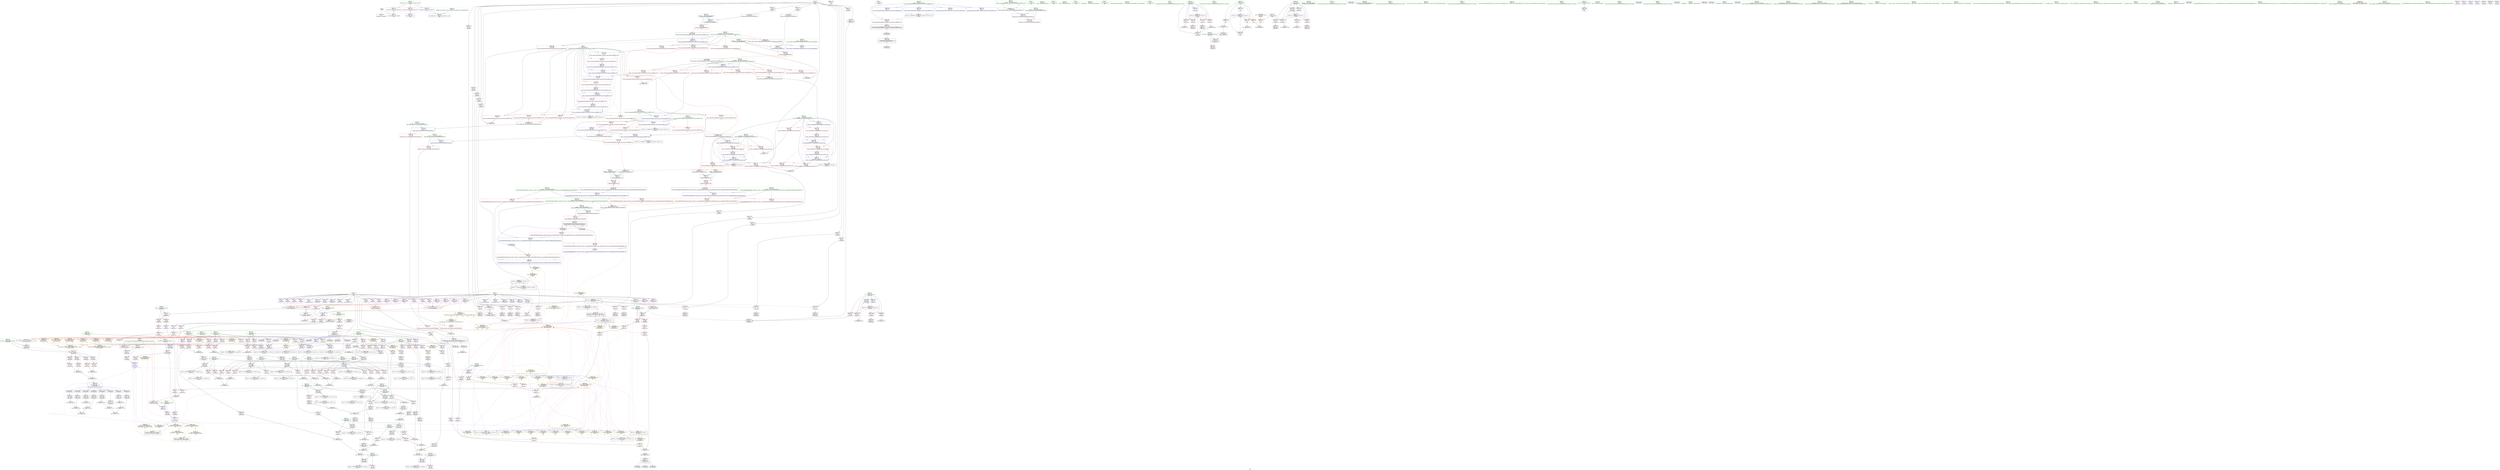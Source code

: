 digraph "SVFG" {
	label="SVFG";

	Node0x55a926e048f0 [shape=record,color=grey,label="{NodeID: 0\nNullPtr}"];
	Node0x55a926e048f0 -> Node0x55a926e14570[style=solid];
	Node0x55a926e048f0 -> Node0x55a926e1ee90[style=solid];
	Node0x55a926e2b920 [shape=record,color=black,label="{NodeID: 775\nMR_162V_3 = PHI(MR_162V_2, MR_162V_4, )\npts\{745 \}\n}"];
	Node0x55a926e20580 [shape=record,color=blue,label="{NodeID: 443\n181\<--410\nBy\<--conv101\n_Z8testcasei\n}"];
	Node0x55a926e20580 -> Node0x55a926e25320[style=dashed];
	Node0x55a926e20580 -> Node0x55a926e253f0[style=dashed];
	Node0x55a926e20580 -> Node0x55a926e254c0[style=dashed];
	Node0x55a926e20580 -> Node0x55a926e5ff20[style=dashed];
	Node0x55a926e20580 -> Node0x55a926e6d930[style=dashed];
	Node0x55a926e23ac0 [shape=record,color=red,label="{NodeID: 277\n103\<--97\n\<--p.addr\n_ZeqRK2xyS1_\n}"];
	Node0x55a926e23ac0 -> Node0x55a926e21630[style=solid];
	Node0x55a926e149b0 [shape=record,color=black,label="{NodeID: 111\n298\<--161\n\<--v\n_Z8testcasei\n}"];
	Node0x55a926e149b0 -> Node0x55a926e1fd60[style=solid];
	Node0x55a926e8bbf0 [shape=record,color=yellow,style=double,label="{NodeID: 1052\n89V_2 = CSCHI(MR_89V_1)\npts\{200000 \}\nCS[]|{<s0>27|<s1>27}}"];
	Node0x55a926e8bbf0:s0 -> Node0x55a926e69830[style=dashed,color=blue];
	Node0x55a926e8bbf0:s1 -> Node0x55a926e29ac0[style=dashed,color=blue];
	Node0x55a926e1d840 [shape=record,color=red,label="{NodeID: 388\n673\<--614\n\<--__j\n_ZSt18__next_permutationIPiN9__gnu_cxx5__ops15_Iter_less_iterEEbT_S4_T0_\n|{<s0>35}}"];
	Node0x55a926e1d840:s0 -> Node0x55a926ec58a0[style=solid,color=red];
	Node0x55a926e18eb0 [shape=record,color=purple,label="{NodeID: 222\n582\<--31\n\<--.str.6\nmain\n}"];
	Node0x55a926e15390 [shape=record,color=green,label="{NodeID: 56\n197\<--198\nx130\<--x130_field_insensitive\n_Z8testcasei\n}"];
	Node0x55a926e15390 -> Node0x55a926e25f50[style=solid];
	Node0x55a926e15390 -> Node0x55a926e20c00[style=solid];
	Node0x55a926e63a10 [shape=record,color=yellow,style=double,label="{NodeID: 831\n28V_1 = ENCHI(MR_28V_0)\npts\{110000 \}\nFun[_ZeqRK2xyS1_]}"];
	Node0x55a926e63a10 -> Node0x55a926e23e00[style=dashed];
	Node0x55a926e3e240 [shape=record,color=grey,label="{NodeID: 665\n388 = Binary(385, 387, )\n}"];
	Node0x55a926e3e240 -> Node0x55a926e1ab90[style=solid];
	Node0x55a926e26840 [shape=record,color=red,label="{NodeID: 333\n333\<--332\n\<--\n_Z8testcasei\n}"];
	Node0x55a926e26840 -> Node0x55a926e1a2a0[style=solid];
	Node0x55a926e1c0b0 [shape=record,color=purple,label="{NodeID: 167\n215\<--4\narrayidx\<--tabA\n_Z8testcasei\n}"];
	Node0x55a926ec58a0 [shape=record,color=black,label="{NodeID: 1108\n726 = PHI(673, 764, )\n1st arg _ZSt9iter_swapIPiS0_EvT_T0_ }"];
	Node0x55a926ec58a0 -> Node0x55a926e31e00[style=solid];
	Node0x55a926e10a40 [shape=record,color=green,label="{NodeID: 1\n21\<--1\n.str\<--dummyObj\nGlob }"];
	Node0x55a926e2be20 [shape=record,color=black,label="{NodeID: 776\nMR_164V_3 = PHI(MR_164V_2, MR_164V_5, )\npts\{747 \}\n}"];
	Node0x55a926e20650 [shape=record,color=blue,label="{NodeID: 444\n183\<--414\nCx\<--conv103\n_Z8testcasei\n}"];
	Node0x55a926e20650 -> Node0x55a926e25590[style=dashed];
	Node0x55a926e20650 -> Node0x55a926e25660[style=dashed];
	Node0x55a926e20650 -> Node0x55a926e60420[style=dashed];
	Node0x55a926e20650 -> Node0x55a926e6de30[style=dashed];
	Node0x55a926e23b90 [shape=record,color=red,label="{NodeID: 278\n111\<--97\n\<--p.addr\n_ZeqRK2xyS1_\n}"];
	Node0x55a926e23b90 -> Node0x55a926e217d0[style=solid];
	Node0x55a926e14a80 [shape=record,color=black,label="{NodeID: 112\n303\<--163\n\<--u\n_Z8testcasei\n}"];
	Node0x55a926e14a80 -> Node0x55a926e1fe30[style=solid];
	Node0x55a926e8bd50 [shape=record,color=yellow,style=double,label="{NodeID: 1053\n36V_2 = CSCHI(MR_36V_1)\npts\{110000 110001 140000 140001 \}\nCS[]|{<s0>46}}"];
	Node0x55a926e8bd50:s0 -> Node0x55a926e2aec0[style=dashed,color=red];
	Node0x55a926e61d20 [shape=record,color=black,label="{NodeID: 721\nMR_137V_3 = PHI(MR_137V_6, MR_137V_4, MR_137V_5, MR_137V_2, )\npts\{603 \}\n}"];
	Node0x55a926e61d20 -> Node0x55a926e28240[style=dashed];
	Node0x55a926e1d910 [shape=record,color=red,label="{NodeID: 389\n717\<--708\nthis1\<--this.addr\n_ZNK9__gnu_cxx5__ops15_Iter_less_iterclIPiS3_EEbT_T0_\n}"];
	Node0x55a926e18f80 [shape=record,color=purple,label="{NodeID: 223\n821\<--33\nllvm.global_ctors_0\<--llvm.global_ctors\nGlob }"];
	Node0x55a926e18f80 -> Node0x55a926e1ec90[style=solid];
	Node0x55a926e15460 [shape=record,color=green,label="{NodeID: 57\n199\<--200\ny141\<--y141_field_insensitive\n_Z8testcasei\n}"];
	Node0x55a926e15460 -> Node0x55a926e26020[style=solid];
	Node0x55a926e15460 -> Node0x55a926e20cd0[style=solid];
	Node0x55a926e63af0 [shape=record,color=yellow,style=double,label="{NodeID: 832\n30V_1 = ENCHI(MR_30V_0)\npts\{110001 \}\nFun[_ZeqRK2xyS1_]}"];
	Node0x55a926e63af0 -> Node0x55a926e23fa0[style=dashed];
	Node0x55a926e3e3c0 [shape=record,color=grey,label="{NodeID: 666\n483 = Binary(477, 482, )\n}"];
	Node0x55a926e3e3c0 -> Node0x55a926e3eb40[style=solid];
	Node0x55a926e26910 [shape=record,color=red,label="{NodeID: 334\n337\<--336\n\<--\n_Z8testcasei\n}"];
	Node0x55a926e26910 -> Node0x55a926e1a370[style=solid];
	Node0x55a926e1c180 [shape=record,color=purple,label="{NodeID: 168\n216\<--4\nx\<--tabA\n_Z8testcasei\n}"];
	Node0x55a926ec59f0 [shape=record,color=black,label="{NodeID: 1109\n740 = PHI(677, 691, )\n0th arg _ZSt9__reverseIPiEvT_S1_St26random_access_iterator_tag }"];
	Node0x55a926ec59f0 -> Node0x55a926e31ed0[style=solid];
	Node0x55a926e11770 [shape=record,color=green,label="{NodeID: 2\n23\<--1\n.str.2\<--dummyObj\nGlob }"];
	Node0x55a926e2c320 [shape=record,color=black,label="{NodeID: 777\nMR_89V_2 = PHI(MR_89V_1, MR_89V_3, )\npts\{200000 \}\n|{<s0>37|<s1>39}}"];
	Node0x55a926e2c320:s0 -> Node0x55a926e5bec0[style=dashed,color=blue];
	Node0x55a926e2c320:s1 -> Node0x55a926e5bec0[style=dashed,color=blue];
	Node0x55a926e20720 [shape=record,color=blue,label="{NodeID: 445\n185\<--418\nCy\<--conv105\n_Z8testcasei\n}"];
	Node0x55a926e20720 -> Node0x55a926e25730[style=dashed];
	Node0x55a926e20720 -> Node0x55a926e25800[style=dashed];
	Node0x55a926e20720 -> Node0x55a926e60920[style=dashed];
	Node0x55a926e20720 -> Node0x55a926e6e330[style=dashed];
	Node0x55a926e23c60 [shape=record,color=red,label="{NodeID: 279\n106\<--99\n\<--q.addr\n_ZeqRK2xyS1_\n}"];
	Node0x55a926e23c60 -> Node0x55a926e21700[style=solid];
	Node0x55a926e14b50 [shape=record,color=black,label="{NodeID: 113\n308\<--165\n\<--w\n_Z8testcasei\n}"];
	Node0x55a926e14b50 -> Node0x55a926e1ff00[style=solid];
	Node0x55a926e8bee0 [shape=record,color=yellow,style=double,label="{NodeID: 1054\n36V_3 = CSCHI(MR_36V_2)\npts\{110000 110001 140000 140001 \}\nCS[]}"];
	Node0x55a926e62220 [shape=record,color=black,label="{NodeID: 722\nMR_143V_2 = PHI(MR_143V_8, MR_143V_4, MR_143V_8, MR_143V_1, )\npts\{611 \}\n}"];
	Node0x55a926e1d9e0 [shape=record,color=red,label="{NodeID: 390\n718\<--710\n\<--__it1.addr\n_ZNK9__gnu_cxx5__ops15_Iter_less_iterclIPiS3_EEbT_T0_\n}"];
	Node0x55a926e1d9e0 -> Node0x55a926e1db80[style=solid];
	Node0x55a926e19080 [shape=record,color=purple,label="{NodeID: 224\n822\<--33\nllvm.global_ctors_1\<--llvm.global_ctors\nGlob }"];
	Node0x55a926e19080 -> Node0x55a926e1ed90[style=solid];
	Node0x55a926e15530 [shape=record,color=green,label="{NodeID: 58\n205\<--206\nprintf\<--printf_field_insensitive\n}"];
	Node0x55a926e63bd0 [shape=record,color=yellow,style=double,label="{NodeID: 833\n32V_1 = ENCHI(MR_32V_0)\npts\{140000 \}\nFun[_ZeqRK2xyS1_]}"];
	Node0x55a926e63bd0 -> Node0x55a926e23ed0[style=dashed];
	Node0x55a926e3e540 [shape=record,color=grey,label="{NodeID: 667\n482 = Binary(480, 481, )\n}"];
	Node0x55a926e3e540 -> Node0x55a926e3e3c0[style=solid];
	Node0x55a926e269e0 [shape=record,color=red,label="{NodeID: 335\n344\<--343\n\<--\n_Z8testcasei\n}"];
	Node0x55a926e269e0 -> Node0x55a926e1a440[style=solid];
	Node0x55a926e1c250 [shape=record,color=purple,label="{NodeID: 169\n219\<--4\narrayidx2\<--tabA\n_Z8testcasei\n}"];
	Node0x55a926ec5b40 [shape=record,color=black,label="{NodeID: 1110\n741 = PHI(678, 692, )\n1st arg _ZSt9__reverseIPiEvT_S1_St26random_access_iterator_tag }"];
	Node0x55a926ec5b40 -> Node0x55a926e31fa0[style=solid];
	Node0x55a926e11830 [shape=record,color=green,label="{NodeID: 3\n25\<--1\n.str.3\<--dummyObj\nGlob }"];
	Node0x55a926e207f0 [shape=record,color=blue,label="{NodeID: 446\n187\<--426\nM\<--sub108\n_Z8testcasei\n}"];
	Node0x55a926e207f0 -> Node0x55a926e258d0[style=dashed];
	Node0x55a926e207f0 -> Node0x55a926e259a0[style=dashed];
	Node0x55a926e207f0 -> Node0x55a926e60e20[style=dashed];
	Node0x55a926e207f0 -> Node0x55a926e6e830[style=dashed];
	Node0x55a926e23d30 [shape=record,color=red,label="{NodeID: 280\n114\<--99\n\<--q.addr\n_ZeqRK2xyS1_\n}"];
	Node0x55a926e23d30 -> Node0x55a926e218a0[style=solid];
	Node0x55a926e14c20 [shape=record,color=black,label="{NodeID: 114\n319\<--167\n\<--v2\n_Z8testcasei\n}"];
	Node0x55a926e14c20 -> Node0x55a926e1ffd0[style=solid];
	Node0x55a926e62720 [shape=record,color=black,label="{NodeID: 723\nMR_145V_2 = PHI(MR_145V_4, MR_145V_1, MR_145V_4, MR_145V_1, )\npts\{613 \}\n}"];
	Node0x55a926e1dab0 [shape=record,color=red,label="{NodeID: 391\n720\<--712\n\<--__it2.addr\n_ZNK9__gnu_cxx5__ops15_Iter_less_iterclIPiS3_EEbT_T0_\n}"];
	Node0x55a926e1dab0 -> Node0x55a926e1dc50[style=solid];
	Node0x55a926e19180 [shape=record,color=purple,label="{NodeID: 225\n823\<--33\nllvm.global_ctors_2\<--llvm.global_ctors\nGlob }"];
	Node0x55a926e19180 -> Node0x55a926e1ee90[style=solid];
	Node0x55a926e15630 [shape=record,color=green,label="{NodeID: 59\n223\<--224\nscanf\<--scanf_field_insensitive\n}"];
	Node0x55a926e63cb0 [shape=record,color=yellow,style=double,label="{NodeID: 834\n34V_1 = ENCHI(MR_34V_0)\npts\{140001 \}\nFun[_ZeqRK2xyS1_]}"];
	Node0x55a926e63cb0 -> Node0x55a926e24070[style=dashed];
	Node0x55a926e3e6c0 [shape=record,color=grey,label="{NodeID: 668\n446 = Binary(444, 445, )\n}"];
	Node0x55a926e3e6c0 -> Node0x55a926e419c0[style=solid];
	Node0x55a926e26ab0 [shape=record,color=red,label="{NodeID: 336\n385\<--384\n\<--x87\n_Z8testcasei\n}"];
	Node0x55a926e26ab0 -> Node0x55a926e3e240[style=solid];
	Node0x55a926e1c320 [shape=record,color=purple,label="{NodeID: 170\n220\<--4\ny\<--tabA\n_Z8testcasei\n}"];
	Node0x55a926ec5c90 [shape=record,color=black,label="{NodeID: 1111\n551 = PHI(515, )\n0th arg _ZSt16next_permutationIPiEbT_S1_ }"];
	Node0x55a926ec5c90 -> Node0x55a926e20e70[style=solid];
	Node0x55a926e10d80 [shape=record,color=green,label="{NodeID: 4\n27\<--1\n.str.4\<--dummyObj\nGlob }"];
	Node0x55a926e208c0 [shape=record,color=blue,label="{NodeID: 447\n189\<--434\nMb\<--sub111\n_Z8testcasei\n}"];
	Node0x55a926e208c0 -> Node0x55a926e25a70[style=dashed];
	Node0x55a926e208c0 -> Node0x55a926e61320[style=dashed];
	Node0x55a926e208c0 -> Node0x55a926e6ed30[style=dashed];
	Node0x55a926e23e00 [shape=record,color=red,label="{NodeID: 281\n105\<--104\n\<--x\n_ZeqRK2xyS1_\n}"];
	Node0x55a926e23e00 -> Node0x55a926e40ac0[style=solid];
	Node0x55a926e19670 [shape=record,color=black,label="{NodeID: 115\n330\<--169\n\<--u2\n_Z8testcasei\n}"];
	Node0x55a926e19670 -> Node0x55a926e200a0[style=solid];
	Node0x55a926e8c230 [shape=record,color=yellow,style=double,label="{NodeID: 1056\n89V_3 = CSCHI(MR_89V_1)\npts\{200000 \}\nCS[]|{<s0>37|<s1>37}}"];
	Node0x55a926e8c230:s0 -> Node0x55a926e5dbc0[style=dashed,color=red];
	Node0x55a926e8c230:s1 -> Node0x55a926e2c320[style=dashed,color=red];
	Node0x55a926e62c20 [shape=record,color=black,label="{NodeID: 724\nMR_147V_2 = PHI(MR_147V_1, MR_147V_1, MR_147V_5, MR_147V_1, )\npts\{615 \}\n}"];
	Node0x55a926e1db80 [shape=record,color=red,label="{NodeID: 392\n719\<--718\n\<--\n_ZNK9__gnu_cxx5__ops15_Iter_less_iterclIPiS3_EEbT_T0_\n}"];
	Node0x55a926e1db80 -> Node0x55a926e40c40[style=solid];
	Node0x55a926e19280 [shape=record,color=purple,label="{NodeID: 226\n52\<--51\nx\<--\n_ZmiRK2xyS1_\n}"];
	Node0x55a926e19280 -> Node0x55a926e23440[style=solid];
	Node0x55a926e15730 [shape=record,color=green,label="{NodeID: 60\n352\<--353\n_ZN2xy2d2Ev\<--_ZN2xy2d2Ev_field_insensitive\n}"];
	Node0x55a926e63d90 [shape=record,color=yellow,style=double,label="{NodeID: 835\n36V_1 = ENCHI(MR_36V_0)\npts\{110000 110001 140000 140001 \}\nFun[_GLOBAL__sub_I_almelv_0_1.cpp]|{<s0>45}}"];
	Node0x55a926e63d90:s0 -> Node0x55a926e2b3f0[style=dashed,color=red];
	Node0x55a926e3e840 [shape=record,color=grey,label="{NodeID: 669\n438 = Binary(436, 437, )\n}"];
	Node0x55a926e3e840 -> Node0x55a926e3d340[style=solid];
	Node0x55a926e26b80 [shape=record,color=red,label="{NodeID: 337\n387\<--386\n\<--x88\n_Z8testcasei\n}"];
	Node0x55a926e26b80 -> Node0x55a926e3e240[style=solid];
	Node0x55a926e1c3f0 [shape=record,color=purple,label="{NodeID: 171\n271\<--4\n\<--tabA\n_Z8testcasei\n|{<s0>7}}"];
	Node0x55a926e1c3f0:s0 -> Node0x55a926ec4270[style=solid,color=red];
	Node0x55a926ec5da0 [shape=record,color=black,label="{NodeID: 1112\n552 = PHI(517, )\n1st arg _ZSt16next_permutationIPiEbT_S1_ }"];
	Node0x55a926ec5da0 -> Node0x55a926e20f40[style=solid];
	Node0x55a926e10e40 [shape=record,color=green,label="{NodeID: 5\n29\<--1\n.str.5\<--dummyObj\nGlob }"];
	Node0x55a926e20990 [shape=record,color=blue,label="{NodeID: 448\n191\<--442\nMa\<--sub114\n_Z8testcasei\n}"];
	Node0x55a926e20990 -> Node0x55a926e25b40[style=dashed];
	Node0x55a926e20990 -> Node0x55a926e68930[style=dashed];
	Node0x55a926e20990 -> Node0x55a926e6f230[style=dashed];
	Node0x55a926e23ed0 [shape=record,color=red,label="{NodeID: 282\n108\<--107\n\<--x1\n_ZeqRK2xyS1_\n}"];
	Node0x55a926e23ed0 -> Node0x55a926e40ac0[style=solid];
	Node0x55a926e19740 [shape=record,color=black,label="{NodeID: 116\n341\<--171\n\<--w2\n_Z8testcasei\n}"];
	Node0x55a926e19740 -> Node0x55a926e20170[style=solid];
	Node0x55a926e5bec0 [shape=record,color=black,label="{NodeID: 725\nMR_89V_2 = PHI(MR_89V_5, MR_89V_1, MR_89V_4, MR_89V_1, )\npts\{200000 \}\n|{<s0>30}}"];
	Node0x55a926e5bec0:s0 -> Node0x55a926e8bbf0[style=dashed,color=blue];
	Node0x55a926e1dc50 [shape=record,color=red,label="{NodeID: 393\n721\<--720\n\<--\n_ZNK9__gnu_cxx5__ops15_Iter_less_iterclIPiS3_EEbT_T0_\n}"];
	Node0x55a926e1dc50 -> Node0x55a926e40c40[style=solid];
	Node0x55a926e19350 [shape=record,color=purple,label="{NodeID: 227\n55\<--54\nx1\<--\n_ZmiRK2xyS1_\n}"];
	Node0x55a926e19350 -> Node0x55a926e23510[style=solid];
	Node0x55a926e15830 [shape=record,color=green,label="{NodeID: 61\n519\<--520\n_ZSt16next_permutationIPiEbT_S1_\<--_ZSt16next_permutationIPiEbT_S1__field_insensitive\n}"];
	Node0x55a926e3e9c0 [shape=record,color=grey,label="{NodeID: 670\n488 = Binary(486, 487, )\n}"];
	Node0x55a926e3e9c0 -> Node0x55a926e3eb40[style=solid];
	Node0x55a926e26c50 [shape=record,color=red,label="{NodeID: 338\n392\<--391\n\<--x90\n_Z8testcasei\n}"];
	Node0x55a926e26c50 -> Node0x55a926e3efc0[style=solid];
	Node0x55a926e1c4c0 [shape=record,color=purple,label="{NodeID: 172\n278\<--4\n\<--tabA\n_Z8testcasei\n|{<s0>8}}"];
	Node0x55a926e1c4c0:s0 -> Node0x55a926ec4270[style=solid,color=red];
	Node0x55a926ec5eb0 [shape=record,color=black,label="{NodeID: 1113\n705 = PHI(604, 604, )\n0th arg _ZNK9__gnu_cxx5__ops15_Iter_less_iterclIPiS3_EEbT_T0_ }"];
	Node0x55a926ec5eb0 -> Node0x55a926e31ac0[style=solid];
	Node0x55a926e10f00 [shape=record,color=green,label="{NodeID: 6\n31\<--1\n.str.6\<--dummyObj\nGlob }"];
	Node0x55a926e20a60 [shape=record,color=blue,label="{NodeID: 449\n193\<--460\nb\<--conv123\n_Z8testcasei\n}"];
	Node0x55a926e20a60 -> Node0x55a926e25c10[style=dashed];
	Node0x55a926e20a60 -> Node0x55a926e25ce0[style=dashed];
	Node0x55a926e20a60 -> Node0x55a926e6f730[style=dashed];
	Node0x55a926e23fa0 [shape=record,color=red,label="{NodeID: 283\n113\<--112\n\<--y\n_ZeqRK2xyS1_\n}"];
	Node0x55a926e23fa0 -> Node0x55a926e40dc0[style=solid];
	Node0x55a926e19810 [shape=record,color=black,label="{NodeID: 117\n349\<--173\n\<--P\n_Z8testcasei\n}"];
	Node0x55a926e19810 -> Node0x55a926e20240[style=solid];
	Node0x55a926e1dd20 [shape=record,color=red,label="{NodeID: 394\n733\<--727\n\<--__a.addr\n_ZSt9iter_swapIPiS0_EvT_T0_\n|{<s0>40}}"];
	Node0x55a926e1dd20:s0 -> Node0x55a926ec3eb0[style=solid,color=red];
	Node0x55a926e19420 [shape=record,color=purple,label="{NodeID: 228\n59\<--58\ny\<--\n_ZmiRK2xyS1_\n}"];
	Node0x55a926e19420 -> Node0x55a926e235e0[style=solid];
	Node0x55a926e15930 [shape=record,color=green,label="{NodeID: 62\n534\<--535\nthis.addr\<--this.addr_field_insensitive\n_ZN2xy2d2Ev\n}"];
	Node0x55a926e15930 -> Node0x55a926e27950[style=solid];
	Node0x55a926e15930 -> Node0x55a926e20da0[style=solid];
	Node0x55a926e3eb40 [shape=record,color=grey,label="{NodeID: 671\n489 = Binary(483, 488, )\n}"];
	Node0x55a926e3eb40 -> Node0x55a926e20c00[style=solid];
	Node0x55a926e26d20 [shape=record,color=red,label="{NodeID: 339\n394\<--393\n\<--x91\n_Z8testcasei\n}"];
	Node0x55a926e26d20 -> Node0x55a926e3efc0[style=solid];
	Node0x55a926e1c590 [shape=record,color=purple,label="{NodeID: 173\n285\<--4\n\<--tabA\n_Z8testcasei\n|{<s0>9}}"];
	Node0x55a926e1c590:s0 -> Node0x55a926ec4270[style=solid,color=red];
	Node0x55a926ec6000 [shape=record,color=black,label="{NodeID: 1114\n706 = PHI(654, 663, )\n1st arg _ZNK9__gnu_cxx5__ops15_Iter_less_iterclIPiS3_EEbT_T0_ }"];
	Node0x55a926ec6000 -> Node0x55a926e31b90[style=solid];
	Node0x55a926e118f0 [shape=record,color=green,label="{NodeID: 7\n34\<--1\n\<--dummyObj\nCan only get source location for instruction, argument, global var or function.}"];
	Node0x55a926e20b30 [shape=record,color=blue,label="{NodeID: 450\n195\<--470\na\<--conv129\n_Z8testcasei\n}"];
	Node0x55a926e20b30 -> Node0x55a926e25db0[style=dashed];
	Node0x55a926e20b30 -> Node0x55a926e25e80[style=dashed];
	Node0x55a926e20b30 -> Node0x55a926e6fc30[style=dashed];
	Node0x55a926e24070 [shape=record,color=red,label="{NodeID: 284\n116\<--115\n\<--y2\n_ZeqRK2xyS1_\n}"];
	Node0x55a926e24070 -> Node0x55a926e40dc0[style=solid];
	Node0x55a926e198e0 [shape=record,color=black,label="{NodeID: 118\n214\<--213\nidxprom\<--\n_Z8testcasei\n}"];
	Node0x55a926e8c650 [shape=record,color=yellow,style=double,label="{NodeID: 1059\n89V_2 = CSCHI(MR_89V_1)\npts\{200000 \}\nCS[]|{<s0>35|<s1>41}}"];
	Node0x55a926e8c650:s0 -> Node0x55a926e8c230[style=dashed,color=blue];
	Node0x55a926e8c650:s1 -> Node0x55a926e5dbc0[style=dashed,color=blue];
	Node0x55a926e1ddf0 [shape=record,color=red,label="{NodeID: 395\n734\<--729\n\<--__b.addr\n_ZSt9iter_swapIPiS0_EvT_T0_\n|{<s0>40}}"];
	Node0x55a926e1ddf0:s0 -> Node0x55a926ec3ff0[style=solid,color=red];
	Node0x55a926e194f0 [shape=record,color=purple,label="{NodeID: 229\n62\<--61\ny2\<--\n_ZmiRK2xyS1_\n}"];
	Node0x55a926e194f0 -> Node0x55a926e236b0[style=solid];
	Node0x55a926e15a00 [shape=record,color=green,label="{NodeID: 63\n553\<--554\n__first.addr\<--__first.addr_field_insensitive\n_ZSt16next_permutationIPiEbT_S1_\n}"];
	Node0x55a926e15a00 -> Node0x55a926e27d60[style=solid];
	Node0x55a926e15a00 -> Node0x55a926e20e70[style=solid];
	Node0x55a926e3ecc0 [shape=record,color=grey,label="{NodeID: 672\n441 = Binary(439, 440, )\n}"];
	Node0x55a926e3ecc0 -> Node0x55a926e3d340[style=solid];
	Node0x55a926e26df0 [shape=record,color=red,label="{NodeID: 340\n399\<--398\n\<--y94\n_Z8testcasei\n}"];
	Node0x55a926e26df0 -> Node0x55a926e3ee40[style=solid];
	Node0x55a926e1c660 [shape=record,color=purple,label="{NodeID: 174\n288\<--4\n\<--tabA\n_Z8testcasei\n}"];
	Node0x55a926e1c660 -> Node0x55a926e26360[style=solid];
	Node0x55a926ec6150 [shape=record,color=black,label="{NodeID: 1115\n707 = PHI(655, 665, )\n2nd arg _ZNK9__gnu_cxx5__ops15_Iter_less_iterclIPiS3_EEbT_T0_ }"];
	Node0x55a926ec6150 -> Node0x55a926e31c60[style=solid];
	Node0x55a926e11980 [shape=record,color=green,label="{NodeID: 8\n120\<--1\n\<--dummyObj\nCan only get source location for instruction, argument, global var or function.}"];
	Node0x55a926e20c00 [shape=record,color=blue,label="{NodeID: 451\n197\<--489\nx130\<--add140\n_Z8testcasei\n}"];
	Node0x55a926e20c00 -> Node0x55a926e25f50[style=dashed];
	Node0x55a926e20c00 -> Node0x55a926e70130[style=dashed];
	Node0x55a926e24140 [shape=record,color=red,label="{NodeID: 285\n202\<--153\n\<--tNum.addr\n_Z8testcasei\n}"];
	Node0x55a926e199b0 [shape=record,color=black,label="{NodeID: 119\n218\<--217\nidxprom1\<--\n_Z8testcasei\n}"];
	Node0x55a926e1dec0 [shape=record,color=red,label="{NodeID: 396\n750\<--744\n\<--__first.addr\n_ZSt9__reverseIPiEvT_S1_St26random_access_iterator_tag\n}"];
	Node0x55a926e1dec0 -> Node0x55a926e40340[style=solid];
	Node0x55a926e195c0 [shape=record,color=purple,label="{NodeID: 230\n85\<--84\nx\<--this1\n_ZN2xyC2Eii\n}"];
	Node0x55a926e195c0 -> Node0x55a926e1f3a0[style=solid];
	Node0x55a926e15ad0 [shape=record,color=green,label="{NodeID: 64\n555\<--556\n__last.addr\<--__last.addr_field_insensitive\n_ZSt16next_permutationIPiEbT_S1_\n}"];
	Node0x55a926e15ad0 -> Node0x55a926e27e30[style=solid];
	Node0x55a926e15ad0 -> Node0x55a926e20f40[style=solid];
	Node0x55a926e3ee40 [shape=record,color=grey,label="{NodeID: 673\n402 = Binary(399, 401, )\n}"];
	Node0x55a926e3ee40 -> Node0x55a926e1ad30[style=solid];
	Node0x55a926e26ec0 [shape=record,color=red,label="{NodeID: 341\n401\<--400\n\<--y95\n_Z8testcasei\n}"];
	Node0x55a926e26ec0 -> Node0x55a926e3ee40[style=solid];
	Node0x55a926e1c730 [shape=record,color=purple,label="{NodeID: 175\n290\<--4\n\<--tabA\n_Z8testcasei\n}"];
	Node0x55a926e1c730 -> Node0x55a926e26430[style=solid];
	Node0x55a926ec62a0 [shape=record,color=black,label="{NodeID: 1116\n533 = PHI(161, 169, 167, 163, 165, 169, 171, 163, )\n0th arg _ZN2xy2d2Ev }"];
	Node0x55a926ec62a0 -> Node0x55a926e20da0[style=solid];
	Node0x55a926e11a10 [shape=record,color=green,label="{NodeID: 9\n130\<--1\n\<--dummyObj\nCan only get source location for instruction, argument, global var or function.|{<s0>2|<s1>2|<s2>3|<s3>3}}"];
	Node0x55a926e11a10:s0 -> Node0x55a926ec4c10[style=solid,color=red];
	Node0x55a926e11a10:s1 -> Node0x55a926ec4dd0[style=solid,color=red];
	Node0x55a926e11a10:s2 -> Node0x55a926ec4c10[style=solid,color=red];
	Node0x55a926e11a10:s3 -> Node0x55a926ec4dd0[style=solid,color=red];
	Node0x55a926e2cc30 [shape=record,color=yellow,style=double,label="{NodeID: 784\n89V_1 = ENCHI(MR_89V_0)\npts\{200000 \}\nFun[_ZSt18__next_permutationIPiN9__gnu_cxx5__ops15_Iter_less_iterEEbT_S4_T0_]|{|<s1>33|<s2>34|<s3>35|<s4>39|<s5>39}}"];
	Node0x55a926e2cc30 -> Node0x55a926e5bec0[style=dashed];
	Node0x55a926e2cc30:s1 -> Node0x55a926e7ee60[style=dashed,color=red];
	Node0x55a926e2cc30:s2 -> Node0x55a926e7ee60[style=dashed,color=red];
	Node0x55a926e2cc30:s3 -> Node0x55a926e7e510[style=dashed,color=red];
	Node0x55a926e2cc30:s4 -> Node0x55a926e5dbc0[style=dashed,color=red];
	Node0x55a926e2cc30:s5 -> Node0x55a926e2c320[style=dashed,color=red];
	Node0x55a926e20cd0 [shape=record,color=blue,label="{NodeID: 452\n199\<--508\ny141\<--add152\n_Z8testcasei\n}"];
	Node0x55a926e20cd0 -> Node0x55a926e26020[style=dashed];
	Node0x55a926e20cd0 -> Node0x55a926e70630[style=dashed];
	Node0x55a926e24210 [shape=record,color=red,label="{NodeID: 286\n209\<--155\n\<--i\n_Z8testcasei\n}"];
	Node0x55a926e24210 -> Node0x55a926e413c0[style=solid];
	Node0x55a926e19a80 [shape=record,color=black,label="{NodeID: 120\n237\<--236\nidxprom8\<--\n_Z8testcasei\n}"];
	Node0x55a926ebba20 [shape=record,color=black,label="{NodeID: 1061\n600 = PHI(563, )\n0th arg _ZSt18__next_permutationIPiN9__gnu_cxx5__ops15_Iter_less_iterEEbT_S4_T0_ }"];
	Node0x55a926ebba20 -> Node0x55a926e21280[style=solid];
	Node0x55a926e1df90 [shape=record,color=red,label="{NodeID: 397\n759\<--744\n\<--__first.addr\n_ZSt9__reverseIPiEvT_S1_St26random_access_iterator_tag\n}"];
	Node0x55a926e1df90 -> Node0x55a926e404c0[style=solid];
	Node0x55a926e21560 [shape=record,color=purple,label="{NodeID: 231\n88\<--84\ny\<--this1\n_ZN2xyC2Eii\n}"];
	Node0x55a926e21560 -> Node0x55a926e1f470[style=solid];
	Node0x55a926e15ba0 [shape=record,color=green,label="{NodeID: 65\n557\<--558\nagg.tmp\<--agg.tmp_field_insensitive\n_ZSt16next_permutationIPiEbT_S1_\n}"];
	Node0x55a926e3efc0 [shape=record,color=grey,label="{NodeID: 674\n395 = Binary(392, 394, )\n}"];
	Node0x55a926e3efc0 -> Node0x55a926e1ac60[style=solid];
	Node0x55a926e26f90 [shape=record,color=red,label="{NodeID: 342\n406\<--405\n\<--y98\n_Z8testcasei\n}"];
	Node0x55a926e26f90 -> Node0x55a926e3ddc0[style=solid];
	Node0x55a926e1c800 [shape=record,color=purple,label="{NodeID: 176\n295\<--4\n\<--tabA\n_Z8testcasei\n|{<s0>11}}"];
	Node0x55a926e1c800:s0 -> Node0x55a926ec4f90[style=solid,color=red];
	Node0x55a926e11b10 [shape=record,color=green,label="{NodeID: 10\n211\<--1\n\<--dummyObj\nCan only get source location for instruction, argument, global var or function.}"];
	Node0x55a926e20da0 [shape=record,color=blue,label="{NodeID: 453\n534\<--533\nthis.addr\<--this\n_ZN2xy2d2Ev\n}"];
	Node0x55a926e20da0 -> Node0x55a926e27950[style=dashed];
	Node0x55a926e242e0 [shape=record,color=red,label="{NodeID: 287\n213\<--155\n\<--i\n_Z8testcasei\n}"];
	Node0x55a926e242e0 -> Node0x55a926e198e0[style=solid];
	Node0x55a926e19b50 [shape=record,color=black,label="{NodeID: 121\n241\<--240\nidxprom11\<--\n_Z8testcasei\n}"];
	Node0x55a926ebb520 [shape=record,color=black,label="{NodeID: 1062\n204 = PHI()\n}"];
	Node0x55a926e1e060 [shape=record,color=red,label="{NodeID: 398\n763\<--744\n\<--__first.addr\n_ZSt9__reverseIPiEvT_S1_St26random_access_iterator_tag\n|{<s0>41}}"];
	Node0x55a926e1e060:s0 -> Node0x55a926ec5750[style=solid,color=red];
	Node0x55a926e21630 [shape=record,color=purple,label="{NodeID: 232\n104\<--103\nx\<--\n_ZeqRK2xyS1_\n}"];
	Node0x55a926e21630 -> Node0x55a926e23e00[style=solid];
	Node0x55a926e15c70 [shape=record,color=green,label="{NodeID: 66\n559\<--560\nundef.agg.tmp\<--undef.agg.tmp_field_insensitive\n_ZSt16next_permutationIPiEbT_S1_\n}"];
	Node0x55a926e3f140 [shape=record,color=grey,label="{NodeID: 675\n227 = Binary(226, 228, )\n}"];
	Node0x55a926e3f140 -> Node0x55a926e1f880[style=solid];
	Node0x55a926e27060 [shape=record,color=red,label="{NodeID: 343\n408\<--407\n\<--y99\n_Z8testcasei\n}"];
	Node0x55a926e27060 -> Node0x55a926e3ddc0[style=solid];
	Node0x55a926e1c8d0 [shape=record,color=purple,label="{NodeID: 177\n296\<--4\n\<--tabA\n_Z8testcasei\n|{<s0>11}}"];
	Node0x55a926e1c8d0:s0 -> Node0x55a926ec5490[style=solid,color=red];
	Node0x55a926e11c10 [shape=record,color=green,label="{NodeID: 11\n228\<--1\n\<--dummyObj\nCan only get source location for instruction, argument, global var or function.}"];
	Node0x55a926e20e70 [shape=record,color=blue,label="{NodeID: 454\n553\<--551\n__first.addr\<--__first\n_ZSt16next_permutationIPiEbT_S1_\n}"];
	Node0x55a926e20e70 -> Node0x55a926e27d60[style=dashed];
	Node0x55a926e243b0 [shape=record,color=red,label="{NodeID: 288\n217\<--155\n\<--i\n_Z8testcasei\n}"];
	Node0x55a926e243b0 -> Node0x55a926e199b0[style=solid];
	Node0x55a926e19c20 [shape=record,color=black,label="{NodeID: 122\n258\<--257\nidxprom22\<--\n_Z8testcasei\n}"];
	Node0x55a926ec1780 [shape=record,color=black,label="{NodeID: 1063\n272 = PHI(94, )\n}"];
	Node0x55a926e1e130 [shape=record,color=red,label="{NodeID: 399\n766\<--744\n\<--__first.addr\n_ZSt9__reverseIPiEvT_S1_St26random_access_iterator_tag\n}"];
	Node0x55a926e1e130 -> Node0x55a926e22f60[style=solid];
	Node0x55a926e21700 [shape=record,color=purple,label="{NodeID: 233\n107\<--106\nx1\<--\n_ZeqRK2xyS1_\n}"];
	Node0x55a926e21700 -> Node0x55a926e23ed0[style=solid];
	Node0x55a926e15d40 [shape=record,color=green,label="{NodeID: 67\n566\<--567\n_ZN9__gnu_cxx5__ops16__iter_less_iterEv\<--_ZN9__gnu_cxx5__ops16__iter_less_iterEv_field_insensitive\n}"];
	Node0x55a926e3f2c0 [shape=record,color=grey,label="{NodeID: 676\n263 = Binary(262, 228, )\n}"];
	Node0x55a926e3f2c0 -> Node0x55a926e1fc90[style=solid];
	Node0x55a926e27130 [shape=record,color=red,label="{NodeID: 344\n413\<--412\n\<--x102\n_Z8testcasei\n}"];
	Node0x55a926e27130 -> Node0x55a926e1aed0[style=solid];
	Node0x55a926e1c9a0 [shape=record,color=purple,label="{NodeID: 178\n300\<--4\n\<--tabA\n_Z8testcasei\n|{<s0>12}}"];
	Node0x55a926e1c9a0:s0 -> Node0x55a926ec4f90[style=solid,color=red];
	Node0x55a926e11d10 [shape=record,color=green,label="{NodeID: 12\n356\<--1\n\<--dummyObj\nCan only get source location for instruction, argument, global var or function.}"];
	Node0x55a926e20f40 [shape=record,color=blue,label="{NodeID: 455\n555\<--552\n__last.addr\<--__last\n_ZSt16next_permutationIPiEbT_S1_\n}"];
	Node0x55a926e20f40 -> Node0x55a926e27e30[style=dashed];
	Node0x55a926e24480 [shape=record,color=red,label="{NodeID: 289\n226\<--155\n\<--i\n_Z8testcasei\n}"];
	Node0x55a926e24480 -> Node0x55a926e3f140[style=solid];
	Node0x55a926e19cf0 [shape=record,color=black,label="{NodeID: 123\n269\<--268\nidxprom27\<--\n_Z8testcasei\n}"];
	Node0x55a926ec18e0 [shape=record,color=black,label="{NodeID: 1064\n279 = PHI(94, )\n}"];
	Node0x55a926e1e200 [shape=record,color=red,label="{NodeID: 400\n751\<--746\n\<--__last.addr\n_ZSt9__reverseIPiEvT_S1_St26random_access_iterator_tag\n}"];
	Node0x55a926e1e200 -> Node0x55a926e40340[style=solid];
	Node0x55a926e217d0 [shape=record,color=purple,label="{NodeID: 234\n112\<--111\ny\<--\n_ZeqRK2xyS1_\n}"];
	Node0x55a926e217d0 -> Node0x55a926e23fa0[style=solid];
	Node0x55a926e15e40 [shape=record,color=green,label="{NodeID: 68\n569\<--570\n_ZSt18__next_permutationIPiN9__gnu_cxx5__ops15_Iter_less_iterEEbT_S4_T0_\<--_ZSt18__next_permutationIPiN9__gnu_cxx5__ops15_Iter_less_iterEEbT_S4_T0__field_insensitive\n}"];
	Node0x55a926e3f440 [shape=record,color=grey,label="{NodeID: 677\n248 = Binary(247, 228, )\n}"];
	Node0x55a926e3f440 -> Node0x55a926e1fa20[style=solid];
	Node0x55a926e27200 [shape=record,color=red,label="{NodeID: 345\n417\<--416\n\<--y104\n_Z8testcasei\n}"];
	Node0x55a926e27200 -> Node0x55a926e1afa0[style=solid];
	Node0x55a926e1ca70 [shape=record,color=purple,label="{NodeID: 179\n301\<--4\n\<--tabA\n_Z8testcasei\n|{<s0>12}}"];
	Node0x55a926e1ca70:s0 -> Node0x55a926ec5490[style=solid,color=red];
	Node0x55a926e11e10 [shape=record,color=green,label="{NodeID: 13\n456\<--1\n\<--dummyObj\nCan only get source location for instruction, argument, global var or function.}"];
	Node0x55a926e21010 [shape=record,color=blue,label="{NodeID: 456\n575\<--130\nretval\<--\nmain\n}"];
	Node0x55a926e24550 [shape=record,color=red,label="{NodeID: 290\n233\<--157\n\<--i4\n_Z8testcasei\n}"];
	Node0x55a926e24550 -> Node0x55a926e40f40[style=solid];
	Node0x55a926e19dc0 [shape=record,color=black,label="{NodeID: 124\n276\<--275\nidxprom30\<--\n_Z8testcasei\n}"];
	Node0x55a926ec1a20 [shape=record,color=black,label="{NodeID: 1065\n286 = PHI(94, )\n}"];
	Node0x55a926e1e2d0 [shape=record,color=red,label="{NodeID: 401\n755\<--746\n\<--__last.addr\n_ZSt9__reverseIPiEvT_S1_St26random_access_iterator_tag\n}"];
	Node0x55a926e1e2d0 -> Node0x55a926e22e90[style=solid];
	Node0x55a926e218a0 [shape=record,color=purple,label="{NodeID: 235\n115\<--114\ny2\<--\n_ZeqRK2xyS1_\n}"];
	Node0x55a926e218a0 -> Node0x55a926e24070[style=solid];
	Node0x55a926e15f40 [shape=record,color=green,label="{NodeID: 69\n572\<--573\nmain\<--main_field_insensitive\n}"];
	Node0x55a926e3f5c0 [shape=record,color=grey,label="{NodeID: 678\n365 = Binary(362, 364, )\n}"];
	Node0x55a926e3f5c0 -> Node0x55a926e41840[style=solid];
	Node0x55a926e272d0 [shape=record,color=red,label="{NodeID: 346\n473\<--472\n\<--\n_Z8testcasei\n}"];
	Node0x55a926e272d0 -> Node0x55a926e3dac0[style=solid];
	Node0x55a926e1cb40 [shape=record,color=purple,label="{NodeID: 180\n305\<--4\n\<--tabA\n_Z8testcasei\n|{<s0>13}}"];
	Node0x55a926e1cb40:s0 -> Node0x55a926ec4f90[style=solid,color=red];
	Node0x55a926e11f10 [shape=record,color=green,label="{NodeID: 14\n464\<--1\n\<--dummyObj\nCan only get source location for instruction, argument, global var or function.}"];
	Node0x55a926e2d0c0 [shape=record,color=yellow,style=double,label="{NodeID: 789\n101V_1 = ENCHI(MR_101V_0)\npts\{1680001 \}\nFun[_Z8testcasei]|{|<s2>20}}"];
	Node0x55a926e2d0c0 -> Node0x55a926e26ec0[style=dashed];
	Node0x55a926e2d0c0 -> Node0x55a926e277b0[style=dashed];
	Node0x55a926e2d0c0:s2 -> Node0x55a926e7ef40[style=dashed,color=red];
	Node0x55a926e210e0 [shape=record,color=blue,label="{NodeID: 457\n579\<--130\ni\<--\nmain\n}"];
	Node0x55a926e210e0 -> Node0x55a926e5eb20[style=dashed];
	Node0x55a926e24620 [shape=record,color=red,label="{NodeID: 291\n236\<--157\n\<--i4\n_Z8testcasei\n}"];
	Node0x55a926e24620 -> Node0x55a926e19a80[style=solid];
	Node0x55a926e19e90 [shape=record,color=black,label="{NodeID: 125\n283\<--282\nidxprom34\<--\n_Z8testcasei\n}"];
	Node0x55a926ec1b60 [shape=record,color=black,label="{NodeID: 1066\n293 = PHI()\n}"];
	Node0x55a926e1e3a0 [shape=record,color=red,label="{NodeID: 402\n760\<--746\n\<--__last.addr\n_ZSt9__reverseIPiEvT_S1_St26random_access_iterator_tag\n}"];
	Node0x55a926e1e3a0 -> Node0x55a926e404c0[style=solid];
	Node0x55a926e21970 [shape=record,color=purple,label="{NodeID: 236\n128\<--127\narrayctor.next\<--arrayctor.cur\n__cxx_global_var_init\n}"];
	Node0x55a926e21970 -> Node0x55a926e3ad00[style=solid];
	Node0x55a926e21970 -> Node0x55a926e410c0[style=solid];
	Node0x55a926e16040 [shape=record,color=green,label="{NodeID: 70\n575\<--576\nretval\<--retval_field_insensitive\nmain\n}"];
	Node0x55a926e16040 -> Node0x55a926e21010[style=solid];
	Node0x55a926e3f740 [shape=record,color=grey,label="{NodeID: 679\n459 = Binary(455, 458, )\n}"];
	Node0x55a926e3f740 -> Node0x55a926e1b210[style=solid];
	Node0x55a926e273a0 [shape=record,color=red,label="{NodeID: 347\n475\<--474\n\<--x131\n_Z8testcasei\n}"];
	Node0x55a926e273a0 -> Node0x55a926e3dac0[style=solid];
	Node0x55a926e1cc10 [shape=record,color=purple,label="{NodeID: 181\n306\<--4\n\<--tabA\n_Z8testcasei\n|{<s0>13}}"];
	Node0x55a926e1cc10:s0 -> Node0x55a926ec5490[style=solid,color=red];
	Node0x55a926e12010 [shape=record,color=green,label="{NodeID: 15\n669\<--1\n\<--dummyObj\nCan only get source location for instruction, argument, global var or function.}"];
	Node0x55a926e79670 [shape=record,color=yellow,style=double,label="{NodeID: 790\n103V_1 = ENCHI(MR_103V_0)\npts\{1700000 \}\nFun[_Z8testcasei]|{|<s2>19|<s3>23}}"];
	Node0x55a926e79670 -> Node0x55a926e26d20[style=dashed];
	Node0x55a926e79670 -> Node0x55a926e27540[style=dashed];
	Node0x55a926e79670:s2 -> Node0x55a926e7f140[style=dashed,color=red];
	Node0x55a926e79670:s3 -> Node0x55a926e7f140[style=dashed,color=red];
	Node0x55a926e211b0 [shape=record,color=blue,label="{NodeID: 458\n579\<--595\ni\<--inc\nmain\n}"];
	Node0x55a926e211b0 -> Node0x55a926e5eb20[style=dashed];
	Node0x55a926e246f0 [shape=record,color=red,label="{NodeID: 292\n240\<--157\n\<--i4\n_Z8testcasei\n}"];
	Node0x55a926e246f0 -> Node0x55a926e19b50[style=solid];
	Node0x55a926e19f60 [shape=record,color=black,label="{NodeID: 126\n312\<--311\nidxprom41\<--\n_Z8testcasei\n}"];
	Node0x55a926ec1c30 [shape=record,color=black,label="{NodeID: 1067\n297 = PHI(40, )\n}"];
	Node0x55a926ec1c30 -> Node0x55a926e1fd60[style=solid];
	Node0x55a926e1e470 [shape=record,color=red,label="{NodeID: 403\n764\<--746\n\<--__last.addr\n_ZSt9__reverseIPiEvT_S1_St26random_access_iterator_tag\n|{<s0>41}}"];
	Node0x55a926e1e470:s0 -> Node0x55a926ec58a0[style=solid,color=red];
	Node0x55a926e21a40 [shape=record,color=purple,label="{NodeID: 237\n142\<--141\narrayctor.next\<--arrayctor.cur\n__cxx_global_var_init.1\n}"];
	Node0x55a926e21a40 -> Node0x55a926e3b2a0[style=solid];
	Node0x55a926e21a40 -> Node0x55a926e41240[style=solid];
	Node0x55a926e16110 [shape=record,color=green,label="{NodeID: 71\n577\<--578\nt\<--t_field_insensitive\nmain\n}"];
	Node0x55a926e16110 -> Node0x55a926e27f00[style=solid];
	Node0x55a926e7da50 [shape=record,color=yellow,style=double,label="{NodeID: 846\n130V_1 = ENCHI(MR_130V_0)\npts\{578 \}\nFun[main]}"];
	Node0x55a926e7da50 -> Node0x55a926e27f00[style=dashed];
	Node0x55a926e3f8c0 [shape=record,color=grey,label="{NodeID: 680\n547 = Binary(544, 546, )\n}"];
	Node0x55a926e3f8c0 -> Node0x55a926e3fa40[style=solid];
	Node0x55a926e27470 [shape=record,color=red,label="{NodeID: 348\n479\<--478\n\<--x133\n_Z8testcasei\n}"];
	Node0x55a926e27470 -> Node0x55a926e1b620[style=solid];
	Node0x55a926e1cce0 [shape=record,color=purple,label="{NodeID: 182\n347\<--4\n\<--tabA\n_Z8testcasei\n|{<s0>17}}"];
	Node0x55a926e1cce0:s0 -> Node0x55a926ec5490[style=solid,color=red];
	Node0x55a926e12110 [shape=record,color=green,label="{NodeID: 16\n4\<--11\ntabA\<--tabA_field_insensitive\nGlob }"];
	Node0x55a926e12110 -> Node0x55a926e1be40[style=solid];
	Node0x55a926e12110 -> Node0x55a926e1bf10[style=solid];
	Node0x55a926e12110 -> Node0x55a926e1bfe0[style=solid];
	Node0x55a926e12110 -> Node0x55a926e1c0b0[style=solid];
	Node0x55a926e12110 -> Node0x55a926e1c180[style=solid];
	Node0x55a926e12110 -> Node0x55a926e1c250[style=solid];
	Node0x55a926e12110 -> Node0x55a926e1c320[style=solid];
	Node0x55a926e12110 -> Node0x55a926e1c3f0[style=solid];
	Node0x55a926e12110 -> Node0x55a926e1c4c0[style=solid];
	Node0x55a926e12110 -> Node0x55a926e1c590[style=solid];
	Node0x55a926e12110 -> Node0x55a926e1c660[style=solid];
	Node0x55a926e12110 -> Node0x55a926e1c730[style=solid];
	Node0x55a926e12110 -> Node0x55a926e1c800[style=solid];
	Node0x55a926e12110 -> Node0x55a926e1c8d0[style=solid];
	Node0x55a926e12110 -> Node0x55a926e1c9a0[style=solid];
	Node0x55a926e12110 -> Node0x55a926e1ca70[style=solid];
	Node0x55a926e12110 -> Node0x55a926e1cb40[style=solid];
	Node0x55a926e12110 -> Node0x55a926e1cc10[style=solid];
	Node0x55a926e12110 -> Node0x55a926e1cce0[style=solid];
	Node0x55a926e12110 -> Node0x55a926e1cdb0[style=solid];
	Node0x55a926e12110 -> Node0x55a926e1ce80[style=solid];
	Node0x55a926e79750 [shape=record,color=yellow,style=double,label="{NodeID: 791\n105V_1 = ENCHI(MR_105V_0)\npts\{1700001 \}\nFun[_Z8testcasei]|{|<s2>19|<s3>23}}"];
	Node0x55a926e79750 -> Node0x55a926e27060[style=dashed];
	Node0x55a926e79750 -> Node0x55a926e27880[style=dashed];
	Node0x55a926e79750:s2 -> Node0x55a926e7ef40[style=dashed,color=red];
	Node0x55a926e79750:s3 -> Node0x55a926e7ef40[style=dashed,color=red];
	Node0x55a926e21280 [shape=record,color=blue,label="{NodeID: 459\n606\<--600\n__first.addr\<--__first\n_ZSt18__next_permutationIPiN9__gnu_cxx5__ops15_Iter_less_iterEEbT_S4_T0_\n}"];
	Node0x55a926e21280 -> Node0x55a926e28310[style=dashed];
	Node0x55a926e21280 -> Node0x55a926e283e0[style=dashed];
	Node0x55a926e21280 -> Node0x55a926e284b0[style=dashed];
	Node0x55a926e21280 -> Node0x55a926e28580[style=dashed];
	Node0x55a926e247c0 [shape=record,color=red,label="{NodeID: 293\n247\<--157\n\<--i4\n_Z8testcasei\n}"];
	Node0x55a926e247c0 -> Node0x55a926e3f440[style=solid];
	Node0x55a926e1a030 [shape=record,color=black,label="{NodeID: 127\n316\<--315\nidxprom43\<--\n_Z8testcasei\n}"];
	Node0x55a926ec1e30 [shape=record,color=black,label="{NodeID: 1068\n302 = PHI(40, )\n}"];
	Node0x55a926ec1e30 -> Node0x55a926e1fe30[style=solid];
	Node0x55a926e1e540 [shape=record,color=red,label="{NodeID: 404\n769\<--746\n\<--__last.addr\n_ZSt9__reverseIPiEvT_S1_St26random_access_iterator_tag\n}"];
	Node0x55a926e1e540 -> Node0x55a926e23030[style=solid];
	Node0x55a926e21b10 [shape=record,color=purple,label="{NodeID: 238\n384\<--161\nx87\<--v\n_Z8testcasei\n}"];
	Node0x55a926e21b10 -> Node0x55a926e26ab0[style=solid];
	Node0x55a926e161e0 [shape=record,color=green,label="{NodeID: 72\n579\<--580\ni\<--i_field_insensitive\nmain\n}"];
	Node0x55a926e161e0 -> Node0x55a926e27fd0[style=solid];
	Node0x55a926e161e0 -> Node0x55a926e280a0[style=solid];
	Node0x55a926e161e0 -> Node0x55a926e28170[style=solid];
	Node0x55a926e161e0 -> Node0x55a926e210e0[style=solid];
	Node0x55a926e161e0 -> Node0x55a926e211b0[style=solid];
	Node0x55a926e3fa40 [shape=record,color=grey,label="{NodeID: 681\n548 = Binary(542, 547, )\n}"];
	Node0x55a926e3fa40 -> Node0x55a926e1ba30[style=solid];
	Node0x55a926e27540 [shape=record,color=red,label="{NodeID: 349\n485\<--484\n\<--x137\n_Z8testcasei\n}"];
	Node0x55a926e27540 -> Node0x55a926e1b6f0[style=solid];
	Node0x55a926e1cdb0 [shape=record,color=purple,label="{NodeID: 183\n472\<--4\n\<--tabA\n_Z8testcasei\n}"];
	Node0x55a926e1cdb0 -> Node0x55a926e272d0[style=solid];
	Node0x55a926e12210 [shape=record,color=green,label="{NodeID: 17\n12\<--14\ntabB\<--tabB_field_insensitive\nGlob }"];
	Node0x55a926e12210 -> Node0x55a926e1cf50[style=solid];
	Node0x55a926e12210 -> Node0x55a926e1d020[style=solid];
	Node0x55a926e12210 -> Node0x55a926e1d0f0[style=solid];
	Node0x55a926e12210 -> Node0x55a926e1d1c0[style=solid];
	Node0x55a926e12210 -> Node0x55a926e1d290[style=solid];
	Node0x55a926e12210 -> Node0x55a926e1d360[style=solid];
	Node0x55a926e12210 -> Node0x55a926e1d430[style=solid];
	Node0x55a926e12210 -> Node0x55a926e17650[style=solid];
	Node0x55a926e12210 -> Node0x55a926e17720[style=solid];
	Node0x55a926e12210 -> Node0x55a926e177f0[style=solid];
	Node0x55a926e12210 -> Node0x55a926e178c0[style=solid];
	Node0x55a926e12210 -> Node0x55a926e17990[style=solid];
	Node0x55a926e12210 -> Node0x55a926e17a60[style=solid];
	Node0x55a926e12210 -> Node0x55a926e17b30[style=solid];
	Node0x55a926e12210 -> Node0x55a926e17c00[style=solid];
	Node0x55a926e12210 -> Node0x55a926e17cd0[style=solid];
	Node0x55a926e12210 -> Node0x55a926e17da0[style=solid];
	Node0x55a926e79830 [shape=record,color=yellow,style=double,label="{NodeID: 792\n107V_1 = ENCHI(MR_107V_0)\npts\{1740000 \}\nFun[_Z8testcasei]}"];
	Node0x55a926e79830 -> Node0x55a926e27130[style=dashed];
	Node0x55a926e79830 -> Node0x55a926e273a0[style=dashed];
	Node0x55a926e21350 [shape=record,color=blue,label="{NodeID: 460\n608\<--601\n__last.addr\<--__last\n_ZSt18__next_permutationIPiN9__gnu_cxx5__ops15_Iter_less_iterEEbT_S4_T0_\n}"];
	Node0x55a926e21350 -> Node0x55a926e28650[style=dashed];
	Node0x55a926e21350 -> Node0x55a926e28720[style=dashed];
	Node0x55a926e21350 -> Node0x55a926e287f0[style=dashed];
	Node0x55a926e21350 -> Node0x55a926e288c0[style=dashed];
	Node0x55a926e21350 -> Node0x55a926e28990[style=dashed];
	Node0x55a926e21350 -> Node0x55a926e28a60[style=dashed];
	Node0x55a926e24890 [shape=record,color=red,label="{NodeID: 294\n253\<--159\n\<--i18\n_Z8testcasei\n}"];
	Node0x55a926e24890 -> Node0x55a926e416c0[style=solid];
	Node0x55a926e1a100 [shape=record,color=black,label="{NodeID: 128\n323\<--322\nidxprom46\<--\n_Z8testcasei\n}"];
	Node0x55a926ec1f70 [shape=record,color=black,label="{NodeID: 1069\n222 = PHI()\n}"];
	Node0x55a926e1e610 [shape=record,color=red,label="{NodeID: 405\n793\<--785\n\<--__a.addr\n_ZSt4swapIiENSt9enable_ifIXsr6__and_ISt6__not_ISt15__is_tuple_likeIT_EESt21is_move_constructibleIS3_ESt18is_move_assignableIS3_EEE5valueEvE4typeERS3_SC_\n|{<s0>42}}"];
	Node0x55a926e1e610:s0 -> Node0x55a926ec4860[style=solid,color=red];
	Node0x55a926e21be0 [shape=record,color=purple,label="{NodeID: 239\n398\<--161\ny94\<--v\n_Z8testcasei\n}"];
	Node0x55a926e21be0 -> Node0x55a926e26df0[style=solid];
	Node0x55a926e162b0 [shape=record,color=green,label="{NodeID: 73\n602\<--603\nretval\<--retval_field_insensitive\n_ZSt18__next_permutationIPiN9__gnu_cxx5__ops15_Iter_less_iterEEbT_S4_T0_\n}"];
	Node0x55a926e162b0 -> Node0x55a926e28240[style=solid];
	Node0x55a926e162b0 -> Node0x55a926e21420[style=solid];
	Node0x55a926e162b0 -> Node0x55a926e31370[style=solid];
	Node0x55a926e162b0 -> Node0x55a926e31920[style=solid];
	Node0x55a926e162b0 -> Node0x55a926e319f0[style=solid];
	Node0x55a926e3fbc0 [shape=record,color=grey,label="{NodeID: 682\n455 = Binary(454, 456, )\n}"];
	Node0x55a926e3fbc0 -> Node0x55a926e3f740[style=solid];
	Node0x55a926e27610 [shape=record,color=red,label="{NodeID: 350\n492\<--491\n\<--\n_Z8testcasei\n}"];
	Node0x55a926e27610 -> Node0x55a926e3be40[style=solid];
	Node0x55a926e1ce80 [shape=record,color=purple,label="{NodeID: 184\n491\<--4\n\<--tabA\n_Z8testcasei\n}"];
	Node0x55a926e1ce80 -> Node0x55a926e27610[style=solid];
	Node0x55a926e12310 [shape=record,color=green,label="{NodeID: 18\n15\<--20\nperm\<--perm_field_insensitive\nGlob }"];
	Node0x55a926e12310 -> Node0x55a926e17e70[style=solid];
	Node0x55a926e12310 -> Node0x55a926e17f40[style=solid];
	Node0x55a926e12310 -> Node0x55a926e18010[style=solid];
	Node0x55a926e12310 -> Node0x55a926e180e0[style=solid];
	Node0x55a926e12310 -> Node0x55a926e181b0[style=solid];
	Node0x55a926e12310 -> Node0x55a926e18280[style=solid];
	Node0x55a926e12310 -> Node0x55a926e18350[style=solid];
	Node0x55a926e12310 -> Node0x55a926e18420[style=solid];
	Node0x55a926e12310 -> Node0x55a926e184f0[style=solid];
	Node0x55a926e12310 -> Node0x55a926e185c0[style=solid];
	Node0x55a926e12310 -> Node0x55a926e18690[style=solid];
	Node0x55a926e12310 -> Node0x55a926e18760[style=solid];
	Node0x55a926e12310 -> Node0x55a926e18830[style=solid];
	Node0x55a926e12310 -> Node0x55a926e18900[style=solid];
	Node0x55a926e79910 [shape=record,color=yellow,style=double,label="{NodeID: 793\n109V_1 = ENCHI(MR_109V_0)\npts\{1740001 \}\nFun[_Z8testcasei]}"];
	Node0x55a926e79910 -> Node0x55a926e27200[style=dashed];
	Node0x55a926e79910 -> Node0x55a926e276e0[style=dashed];
	Node0x55a926e21420 [shape=record,color=blue,label="{NodeID: 461\n602\<--120\nretval\<--\n_ZSt18__next_permutationIPiN9__gnu_cxx5__ops15_Iter_less_iterEEbT_S4_T0_\n}"];
	Node0x55a926e21420 -> Node0x55a926e61d20[style=dashed];
	Node0x55a926e24960 [shape=record,color=red,label="{NodeID: 295\n256\<--159\n\<--i18\n_Z8testcasei\n}"];
	Node0x55a926e24960 -> Node0x55a926e1fbc0[style=solid];
	Node0x55a926e1a1d0 [shape=record,color=black,label="{NodeID: 129\n327\<--326\nidxprom48\<--\n_Z8testcasei\n}"];
	Node0x55a926ec2040 [shape=record,color=black,label="{NodeID: 1070\n372 = PHI(532, )\n}"];
	Node0x55a926ec2040 -> Node0x55a926e1a920[style=solid];
	Node0x55a926e1e6e0 [shape=record,color=red,label="{NodeID: 406\n802\<--785\n\<--__a.addr\n_ZSt4swapIiENSt9enable_ifIXsr6__and_ISt6__not_ISt15__is_tuple_likeIT_EESt21is_move_constructibleIS3_ESt18is_move_assignableIS3_EEE5valueEvE4typeERS3_SC_\n}"];
	Node0x55a926e1e6e0 -> Node0x55a926e32620[style=solid];
	Node0x55a926e21cb0 [shape=record,color=purple,label="{NodeID: 240\n391\<--163\nx90\<--u\n_Z8testcasei\n}"];
	Node0x55a926e21cb0 -> Node0x55a926e26c50[style=solid];
	Node0x55a926e16380 [shape=record,color=green,label="{NodeID: 74\n604\<--605\n__comp\<--__comp_field_insensitive\n_ZSt18__next_permutationIPiN9__gnu_cxx5__ops15_Iter_less_iterEEbT_S4_T0_\n|{<s0>33|<s1>34}}"];
	Node0x55a926e16380:s0 -> Node0x55a926ec5eb0[style=solid,color=red];
	Node0x55a926e16380:s1 -> Node0x55a926ec5eb0[style=solid,color=red];
	Node0x55a926e7dd50 [shape=record,color=yellow,style=double,label="{NodeID: 849\n2V_1 = ENCHI(MR_2V_0)\npts\{44 \}\nFun[_ZmiRK2xyS1_]}"];
	Node0x55a926e7dd50 -> Node0x55a926e23780[style=dashed];
	Node0x55a926e3fd40 [shape=record,color=grey,label="{NodeID: 683\n449 = Binary(447, 448, )\n}"];
	Node0x55a926e3fd40 -> Node0x55a926e419c0[style=solid];
	Node0x55a926e276e0 [shape=record,color=red,label="{NodeID: 351\n494\<--493\n\<--y142\n_Z8testcasei\n}"];
	Node0x55a926e276e0 -> Node0x55a926e3be40[style=solid];
	Node0x55a926e1cf50 [shape=record,color=purple,label="{NodeID: 185\n139\<--12\n\<--tabB\n__cxx_global_var_init.1\n}"];
	Node0x55a926e1cf50 -> Node0x55a926e3b2a0[style=solid];
	Node0x55a926e12410 [shape=record,color=green,label="{NodeID: 19\n33\<--37\nllvm.global_ctors\<--llvm.global_ctors_field_insensitive\nGlob }"];
	Node0x55a926e12410 -> Node0x55a926e18f80[style=solid];
	Node0x55a926e12410 -> Node0x55a926e19080[style=solid];
	Node0x55a926e12410 -> Node0x55a926e19180[style=solid];
	Node0x55a926e311d0 [shape=record,color=blue,label="{NodeID: 462\n610\<--632\n__i\<--\n_ZSt18__next_permutationIPiN9__gnu_cxx5__ops15_Iter_less_iterEEbT_S4_T0_\n}"];
	Node0x55a926e311d0 -> Node0x55a926e28b30[style=dashed];
	Node0x55a926e311d0 -> Node0x55a926e312a0[style=dashed];
	Node0x55a926e24a30 [shape=record,color=red,label="{NodeID: 296\n257\<--159\n\<--i18\n_Z8testcasei\n}"];
	Node0x55a926e24a30 -> Node0x55a926e19c20[style=solid];
	Node0x55a926e1a2a0 [shape=record,color=black,label="{NodeID: 130\n334\<--333\nidxprom51\<--\n_Z8testcasei\n}"];
	Node0x55a926ec21b0 [shape=record,color=black,label="{NodeID: 1071\n375 = PHI(532, )\n}"];
	Node0x55a926ec21b0 -> Node0x55a926e1a9f0[style=solid];
	Node0x55a926e1e7b0 [shape=record,color=red,label="{NodeID: 407\n799\<--787\n\<--__b.addr\n_ZSt4swapIiENSt9enable_ifIXsr6__and_ISt6__not_ISt15__is_tuple_likeIT_EESt21is_move_constructibleIS3_ESt18is_move_assignableIS3_EEE5valueEvE4typeERS3_SC_\n|{<s0>43}}"];
	Node0x55a926e1e7b0:s0 -> Node0x55a926ec4860[style=solid,color=red];
	Node0x55a926e21d80 [shape=record,color=purple,label="{NodeID: 241\n405\<--163\ny98\<--u\n_Z8testcasei\n}"];
	Node0x55a926e21d80 -> Node0x55a926e26f90[style=solid];
	Node0x55a926e16450 [shape=record,color=green,label="{NodeID: 75\n606\<--607\n__first.addr\<--__first.addr_field_insensitive\n_ZSt18__next_permutationIPiN9__gnu_cxx5__ops15_Iter_less_iterEEbT_S4_T0_\n|{|<s5>36|<s6>38}}"];
	Node0x55a926e16450 -> Node0x55a926e28310[style=solid];
	Node0x55a926e16450 -> Node0x55a926e283e0[style=solid];
	Node0x55a926e16450 -> Node0x55a926e284b0[style=solid];
	Node0x55a926e16450 -> Node0x55a926e28580[style=solid];
	Node0x55a926e16450 -> Node0x55a926e21280[style=solid];
	Node0x55a926e16450:s5 -> Node0x55a926ec4710[style=solid,color=red];
	Node0x55a926e16450:s6 -> Node0x55a926ec4710[style=solid,color=red];
	Node0x55a926e3fec0 [shape=record,color=grey,label="{NodeID: 684\n668 = Binary(667, 669, )\n}"];
	Node0x55a926e277b0 [shape=record,color=red,label="{NodeID: 352\n498\<--497\n\<--y145\n_Z8testcasei\n}"];
	Node0x55a926e277b0 -> Node0x55a926e1b890[style=solid];
	Node0x55a926e1d020 [shape=record,color=purple,label="{NodeID: 186\n144\<--12\n\<--tabB\n__cxx_global_var_init.1\n}"];
	Node0x55a926e12510 [shape=record,color=green,label="{NodeID: 20\n38\<--39\n_ZmiRK2xyS1_\<--_ZmiRK2xyS1__field_insensitive\n}"];
	Node0x55a926e312a0 [shape=record,color=blue,label="{NodeID: 463\n610\<--635\n__i\<--incdec.ptr\n_ZSt18__next_permutationIPiN9__gnu_cxx5__ops15_Iter_less_iterEEbT_S4_T0_\n}"];
	Node0x55a926e312a0 -> Node0x55a926e28c00[style=dashed];
	Node0x55a926e312a0 -> Node0x55a926e31440[style=dashed];
	Node0x55a926e312a0 -> Node0x55a926e62220[style=dashed];
	Node0x55a926e24b00 [shape=record,color=red,label="{NodeID: 297\n262\<--159\n\<--i18\n_Z8testcasei\n}"];
	Node0x55a926e24b00 -> Node0x55a926e3f2c0[style=solid];
	Node0x55a926e1a370 [shape=record,color=black,label="{NodeID: 131\n338\<--337\nidxprom53\<--\n_Z8testcasei\n}"];
	Node0x55a926ec22f0 [shape=record,color=black,label="{NodeID: 1072\n378 = PHI(532, )\n}"];
	Node0x55a926ec22f0 -> Node0x55a926e1aac0[style=solid];
	Node0x55a926e1e880 [shape=record,color=red,label="{NodeID: 408\n806\<--787\n\<--__b.addr\n_ZSt4swapIiENSt9enable_ifIXsr6__and_ISt6__not_ISt15__is_tuple_likeIT_EESt21is_move_constructibleIS3_ESt18is_move_assignableIS3_EEE5valueEvE4typeERS3_SC_\n}"];
	Node0x55a926e1e880 -> Node0x55a926e326f0[style=solid];
	Node0x55a926e21e50 [shape=record,color=purple,label="{NodeID: 242\n386\<--167\nx88\<--v2\n_Z8testcasei\n}"];
	Node0x55a926e21e50 -> Node0x55a926e26b80[style=solid];
	Node0x55a926e16520 [shape=record,color=green,label="{NodeID: 76\n608\<--609\n__last.addr\<--__last.addr_field_insensitive\n_ZSt18__next_permutationIPiN9__gnu_cxx5__ops15_Iter_less_iterEEbT_S4_T0_\n}"];
	Node0x55a926e16520 -> Node0x55a926e28650[style=solid];
	Node0x55a926e16520 -> Node0x55a926e28720[style=solid];
	Node0x55a926e16520 -> Node0x55a926e287f0[style=solid];
	Node0x55a926e16520 -> Node0x55a926e288c0[style=solid];
	Node0x55a926e16520 -> Node0x55a926e28990[style=solid];
	Node0x55a926e16520 -> Node0x55a926e28a60[style=solid];
	Node0x55a926e16520 -> Node0x55a926e21350[style=solid];
	Node0x55a926e40040 [shape=record,color=grey,label="{NodeID: 685\n542 = Binary(539, 541, )\n}"];
	Node0x55a926e40040 -> Node0x55a926e3fa40[style=solid];
	Node0x55a926e27880 [shape=record,color=red,label="{NodeID: 353\n504\<--503\n\<--y149\n_Z8testcasei\n}"];
	Node0x55a926e27880 -> Node0x55a926e1b960[style=solid];
	Node0x55a926e1d0f0 [shape=record,color=purple,label="{NodeID: 187\n145\<--12\n\<--tabB\n__cxx_global_var_init.1\n}"];
	Node0x55a926e1d0f0 -> Node0x55a926e41240[style=solid];
	Node0x55a926e12610 [shape=record,color=green,label="{NodeID: 21\n43\<--44\nretval\<--retval_field_insensitive\n_ZmiRK2xyS1_\n|{|<s1>1}}"];
	Node0x55a926e12610 -> Node0x55a926e14670[style=solid];
	Node0x55a926e12610:s1 -> Node0x55a926ec4a50[style=solid,color=red];
	Node0x55a926e31370 [shape=record,color=blue,label="{NodeID: 464\n602\<--120\nretval\<--\n_ZSt18__next_permutationIPiN9__gnu_cxx5__ops15_Iter_less_iterEEbT_S4_T0_\n}"];
	Node0x55a926e31370 -> Node0x55a926e61d20[style=dashed];
	Node0x55a926e24bd0 [shape=record,color=red,label="{NodeID: 298\n420\<--175\n\<--Ax\n_Z8testcasei\n}"];
	Node0x55a926e24bd0 -> Node0x55a926e3c440[style=solid];
	Node0x55a926e1a440 [shape=record,color=black,label="{NodeID: 132\n345\<--344\nidxprom56\<--\n_Z8testcasei\n}"];
	Node0x55a926ec2430 [shape=record,color=black,label="{NodeID: 1073\n245 = PHI()\n}"];
	Node0x55a926e68930 [shape=record,color=black,label="{NodeID: 741\nMR_77V_2 = PHI(MR_77V_4, MR_77V_1, )\npts\{192 \}\n}"];
	Node0x55a926e68930 -> Node0x55a926e20990[style=dashed];
	Node0x55a926e68930 -> Node0x55a926e68930[style=dashed];
	Node0x55a926e68930 -> Node0x55a926e6f230[style=dashed];
	Node0x55a926e1e950 [shape=record,color=red,label="{NodeID: 409\n797\<--794\n\<--call\n_ZSt4swapIiENSt9enable_ifIXsr6__and_ISt6__not_ISt15__is_tuple_likeIT_EESt21is_move_constructibleIS3_ESt18is_move_assignableIS3_EEE5valueEvE4typeERS3_SC_\n}"];
	Node0x55a926e1e950 -> Node0x55a926e32550[style=solid];
	Node0x55a926e21f20 [shape=record,color=purple,label="{NodeID: 243\n400\<--167\ny95\<--v2\n_Z8testcasei\n}"];
	Node0x55a926e21f20 -> Node0x55a926e26ec0[style=solid];
	Node0x55a926e165f0 [shape=record,color=green,label="{NodeID: 77\n610\<--611\n__i\<--__i_field_insensitive\n_ZSt18__next_permutationIPiN9__gnu_cxx5__ops15_Iter_less_iterEEbT_S4_T0_\n}"];
	Node0x55a926e165f0 -> Node0x55a926e28b30[style=solid];
	Node0x55a926e165f0 -> Node0x55a926e28c00[style=solid];
	Node0x55a926e165f0 -> Node0x55a926e28cd0[style=solid];
	Node0x55a926e165f0 -> Node0x55a926e28da0[style=solid];
	Node0x55a926e165f0 -> Node0x55a926e28e70[style=solid];
	Node0x55a926e165f0 -> Node0x55a926e28f40[style=solid];
	Node0x55a926e165f0 -> Node0x55a926e29010[style=solid];
	Node0x55a926e165f0 -> Node0x55a926e290e0[style=solid];
	Node0x55a926e165f0 -> Node0x55a926e1d500[style=solid];
	Node0x55a926e165f0 -> Node0x55a926e311d0[style=solid];
	Node0x55a926e165f0 -> Node0x55a926e312a0[style=solid];
	Node0x55a926e165f0 -> Node0x55a926e31440[style=solid];
	Node0x55a926e165f0 -> Node0x55a926e31510[style=solid];
	Node0x55a926e165f0 -> Node0x55a926e316b0[style=solid];
	Node0x55a926e7e020 [shape=record,color=yellow,style=double,label="{NodeID: 852\n8V_1 = ENCHI(MR_8V_0)\npts\{110000 140000 \}\nFun[_ZmiRK2xyS1_]|{|<s2>1}}"];
	Node0x55a926e7e020 -> Node0x55a926e23440[style=dashed];
	Node0x55a926e7e020 -> Node0x55a926e23510[style=dashed];
	Node0x55a926e7e020:s2 -> Node0x55a926e1f3a0[style=dashed,color=red];
	Node0x55a926e401c0 [shape=record,color=grey,label="{NodeID: 686\n588 = cmp(586, 587, )\n}"];
	Node0x55a926e27950 [shape=record,color=red,label="{NodeID: 354\n537\<--534\nthis1\<--this.addr\n_ZN2xy2d2Ev\n}"];
	Node0x55a926e27950 -> Node0x55a926e22810[style=solid];
	Node0x55a926e27950 -> Node0x55a926e228e0[style=solid];
	Node0x55a926e27950 -> Node0x55a926e229b0[style=solid];
	Node0x55a926e27950 -> Node0x55a926e22a80[style=solid];
	Node0x55a926e1d1c0 [shape=record,color=purple,label="{NodeID: 188\n238\<--12\narrayidx9\<--tabB\n_Z8testcasei\n}"];
	Node0x55a926e126e0 [shape=record,color=green,label="{NodeID: 22\n45\<--46\np.addr\<--p.addr_field_insensitive\n_ZmiRK2xyS1_\n}"];
	Node0x55a926e126e0 -> Node0x55a926e23100[style=solid];
	Node0x55a926e126e0 -> Node0x55a926e231d0[style=solid];
	Node0x55a926e126e0 -> Node0x55a926e1ef90[style=solid];
	Node0x55a926e31440 [shape=record,color=blue,label="{NodeID: 465\n610\<--643\n__i\<--\n_ZSt18__next_permutationIPiN9__gnu_cxx5__ops15_Iter_less_iterEEbT_S4_T0_\n}"];
	Node0x55a926e31440 -> Node0x55a926e28cd0[style=dashed];
	Node0x55a926e31440 -> Node0x55a926e31510[style=dashed];
	Node0x55a926e24ca0 [shape=record,color=red,label="{NodeID: 299\n428\<--175\n\<--Ax\n_Z8testcasei\n}"];
	Node0x55a926e24ca0 -> Node0x55a926e3c5c0[style=solid];
	Node0x55a926e1a510 [shape=record,color=black,label="{NodeID: 133\n354\<--351\nconv\<--call59\n_Z8testcasei\n}"];
	Node0x55a926e1a510 -> Node0x55a926e3cd40[style=solid];
	Node0x55a926ec2500 [shape=record,color=black,label="{NodeID: 1074\n513 = PHI()\n}"];
	Node0x55a926e68e30 [shape=record,color=black,label="{NodeID: 742\nMR_28V_2 = PHI(MR_28V_10, MR_28V_1, )\npts\{110000 \}\n|{|<s2>7|<s3>8|<s4>9|<s5>11}}"];
	Node0x55a926e68e30 -> Node0x55a926e26360[style=dashed];
	Node0x55a926e68e30 -> Node0x55a926e70b30[style=dashed];
	Node0x55a926e68e30:s2 -> Node0x55a926e63a10[style=dashed,color=red];
	Node0x55a926e68e30:s3 -> Node0x55a926e63a10[style=dashed,color=red];
	Node0x55a926e68e30:s4 -> Node0x55a926e63a10[style=dashed,color=red];
	Node0x55a926e68e30:s5 -> Node0x55a926e7e020[style=dashed,color=red];
	Node0x55a926e1ea20 [shape=record,color=red,label="{NodeID: 410\n801\<--800\n\<--call1\n_ZSt4swapIiENSt9enable_ifIXsr6__and_ISt6__not_ISt15__is_tuple_likeIT_EESt21is_move_constructibleIS3_ESt18is_move_assignableIS3_EEE5valueEvE4typeERS3_SC_\n}"];
	Node0x55a926e1ea20 -> Node0x55a926e32620[style=solid];
	Node0x55a926e21ff0 [shape=record,color=purple,label="{NodeID: 244\n478\<--167\nx133\<--v2\n_Z8testcasei\n}"];
	Node0x55a926e21ff0 -> Node0x55a926e27470[style=solid];
	Node0x55a926e166c0 [shape=record,color=green,label="{NodeID: 78\n612\<--613\n__ii\<--__ii_field_insensitive\n_ZSt18__next_permutationIPiN9__gnu_cxx5__ops15_Iter_less_iterEEbT_S4_T0_\n}"];
	Node0x55a926e166c0 -> Node0x55a926e1d5d0[style=solid];
	Node0x55a926e166c0 -> Node0x55a926e1d6a0[style=solid];
	Node0x55a926e166c0 -> Node0x55a926e315e0[style=solid];
	Node0x55a926e7e130 [shape=record,color=yellow,style=double,label="{NodeID: 853\n10V_1 = ENCHI(MR_10V_0)\npts\{110001 140001 \}\nFun[_ZmiRK2xyS1_]|{|<s2>1}}"];
	Node0x55a926e7e130 -> Node0x55a926e235e0[style=dashed];
	Node0x55a926e7e130 -> Node0x55a926e236b0[style=dashed];
	Node0x55a926e7e130:s2 -> Node0x55a926e1f470[style=dashed,color=red];
	Node0x55a926e40340 [shape=record,color=grey,label="{NodeID: 687\n752 = cmp(750, 751, )\n}"];
	Node0x55a926e27a20 [shape=record,color=red,label="{NodeID: 355\n539\<--538\n\<--x\n_ZN2xy2d2Ev\n}"];
	Node0x55a926e27a20 -> Node0x55a926e40040[style=solid];
	Node0x55a926e1d290 [shape=record,color=purple,label="{NodeID: 189\n239\<--12\nx10\<--tabB\n_Z8testcasei\n}"];
	Node0x55a926e127b0 [shape=record,color=green,label="{NodeID: 23\n47\<--48\nq.addr\<--q.addr_field_insensitive\n_ZmiRK2xyS1_\n}"];
	Node0x55a926e127b0 -> Node0x55a926e232a0[style=solid];
	Node0x55a926e127b0 -> Node0x55a926e23370[style=solid];
	Node0x55a926e127b0 -> Node0x55a926e1f060[style=solid];
	Node0x55a926e31510 [shape=record,color=blue,label="{NodeID: 466\n610\<--646\n__i\<--incdec.ptr4\n_ZSt18__next_permutationIPiN9__gnu_cxx5__ops15_Iter_less_iterEEbT_S4_T0_\n}"];
	Node0x55a926e31510 -> Node0x55a926e28da0[style=dashed];
	Node0x55a926e31510 -> Node0x55a926e28e70[style=dashed];
	Node0x55a926e31510 -> Node0x55a926e316b0[style=dashed];
	Node0x55a926e24d70 [shape=record,color=red,label="{NodeID: 300\n444\<--175\n\<--Ax\n_Z8testcasei\n}"];
	Node0x55a926e24d70 -> Node0x55a926e3e6c0[style=solid];
	Node0x55a926e1a5e0 [shape=record,color=black,label="{NodeID: 134\n358\<--357\nconv61\<--call60\n_Z8testcasei\n}"];
	Node0x55a926e1a5e0 -> Node0x55a926e3cec0[style=solid];
	Node0x55a926ec25d0 [shape=record,color=black,label="{NodeID: 1075\n518 = PHI(550, )\n}"];
	Node0x55a926e69330 [shape=record,color=black,label="{NodeID: 743\nMR_30V_2 = PHI(MR_30V_10, MR_30V_1, )\npts\{110001 \}\n|{|<s2>7|<s3>8|<s4>9|<s5>11}}"];
	Node0x55a926e69330 -> Node0x55a926e26430[style=dashed];
	Node0x55a926e69330 -> Node0x55a926e295c0[style=dashed];
	Node0x55a926e69330:s2 -> Node0x55a926e63af0[style=dashed,color=red];
	Node0x55a926e69330:s3 -> Node0x55a926e63af0[style=dashed,color=red];
	Node0x55a926e69330:s4 -> Node0x55a926e63af0[style=dashed,color=red];
	Node0x55a926e69330:s5 -> Node0x55a926e7e130[style=dashed,color=red];
	Node0x55a926e1eaf0 [shape=record,color=red,label="{NodeID: 411\n805\<--804\n\<--call2\n_ZSt4swapIiENSt9enable_ifIXsr6__and_ISt6__not_ISt15__is_tuple_likeIT_EESt21is_move_constructibleIS3_ESt18is_move_assignableIS3_EEE5valueEvE4typeERS3_SC_\n}"];
	Node0x55a926e1eaf0 -> Node0x55a926e326f0[style=solid];
	Node0x55a926e220c0 [shape=record,color=purple,label="{NodeID: 245\n497\<--167\ny145\<--v2\n_Z8testcasei\n}"];
	Node0x55a926e220c0 -> Node0x55a926e277b0[style=solid];
	Node0x55a926e16790 [shape=record,color=green,label="{NodeID: 79\n614\<--615\n__j\<--__j_field_insensitive\n_ZSt18__next_permutationIPiN9__gnu_cxx5__ops15_Iter_less_iterEEbT_S4_T0_\n}"];
	Node0x55a926e16790 -> Node0x55a926e1d770[style=solid];
	Node0x55a926e16790 -> Node0x55a926e1d840[style=solid];
	Node0x55a926e16790 -> Node0x55a926e31780[style=solid];
	Node0x55a926e16790 -> Node0x55a926e31850[style=solid];
	Node0x55a926e7e240 [shape=record,color=yellow,style=double,label="{NodeID: 854\n12V_1 = ENCHI(MR_12V_0)\npts\{440000 440001 \}\nFun[_ZmiRK2xyS1_]|{<s0>1|<s1>1}}"];
	Node0x55a926e7e240:s0 -> Node0x55a926e1f3a0[style=dashed,color=red];
	Node0x55a926e7e240:s1 -> Node0x55a926e1f470[style=dashed,color=red];
	Node0x55a926e404c0 [shape=record,color=grey,label="{NodeID: 688\n761 = cmp(759, 760, )\n}"];
	Node0x55a926e27af0 [shape=record,color=red,label="{NodeID: 356\n541\<--540\n\<--x2\n_ZN2xy2d2Ev\n}"];
	Node0x55a926e27af0 -> Node0x55a926e40040[style=solid];
	Node0x55a926e1d360 [shape=record,color=purple,label="{NodeID: 190\n242\<--12\narrayidx12\<--tabB\n_Z8testcasei\n}"];
	Node0x55a926e12880 [shape=record,color=green,label="{NodeID: 24\n66\<--67\n_ZN2xyC2Eii\<--_ZN2xyC2Eii_field_insensitive\n}"];
	Node0x55a926e315e0 [shape=record,color=blue,label="{NodeID: 467\n612\<--649\n__ii\<--\n_ZSt18__next_permutationIPiN9__gnu_cxx5__ops15_Iter_less_iterEEbT_S4_T0_\n}"];
	Node0x55a926e315e0 -> Node0x55a926e1d5d0[style=dashed];
	Node0x55a926e315e0 -> Node0x55a926e1d6a0[style=dashed];
	Node0x55a926e315e0 -> Node0x55a926e315e0[style=dashed];
	Node0x55a926e315e0 -> Node0x55a926e62720[style=dashed];
	Node0x55a926e24e40 [shape=record,color=red,label="{NodeID: 301\n424\<--177\n\<--Bx\n_Z8testcasei\n}"];
	Node0x55a926e24e40 -> Node0x55a926e3cbc0[style=solid];
	Node0x55a926e1a6b0 [shape=record,color=black,label="{NodeID: 135\n361\<--360\nconv64\<--call63\n_Z8testcasei\n}"];
	Node0x55a926e1a6b0 -> Node0x55a926e3d040[style=solid];
	Node0x55a926ec26e0 [shape=record,color=black,label="{NodeID: 1076\n523 = PHI()\n}"];
	Node0x55a926e69830 [shape=record,color=black,label="{NodeID: 744\nMR_89V_4 = PHI(MR_89V_6, MR_89V_2, )\npts\{200000 \}\n|{|<s11>27}}"];
	Node0x55a926e69830 -> Node0x55a926e260f0[style=dashed];
	Node0x55a926e69830 -> Node0x55a926e261c0[style=dashed];
	Node0x55a926e69830 -> Node0x55a926e26290[style=dashed];
	Node0x55a926e69830 -> Node0x55a926e26500[style=dashed];
	Node0x55a926e69830 -> Node0x55a926e265d0[style=dashed];
	Node0x55a926e69830 -> Node0x55a926e266a0[style=dashed];
	Node0x55a926e69830 -> Node0x55a926e26770[style=dashed];
	Node0x55a926e69830 -> Node0x55a926e26840[style=dashed];
	Node0x55a926e69830 -> Node0x55a926e26910[style=dashed];
	Node0x55a926e69830 -> Node0x55a926e269e0[style=dashed];
	Node0x55a926e69830 -> Node0x55a926e29ac0[style=dashed];
	Node0x55a926e69830:s11 -> Node0x55a926e7eab0[style=dashed,color=red];
	Node0x55a926e1ebc0 [shape=record,color=red,label="{NodeID: 412\n814\<--811\n\<--__t.addr\n_ZSt4moveIRiEONSt16remove_referenceIT_E4typeEOS2_\n}"];
	Node0x55a926e1ebc0 -> Node0x55a926e1bd70[style=solid];
	Node0x55a926e22190 [shape=record,color=purple,label="{NodeID: 246\n393\<--169\nx91\<--u2\n_Z8testcasei\n}"];
	Node0x55a926e22190 -> Node0x55a926e26d20[style=solid];
	Node0x55a926e16860 [shape=record,color=green,label="{NodeID: 80\n616\<--617\nagg.tmp\<--agg.tmp_field_insensitive\n_ZSt18__next_permutationIPiN9__gnu_cxx5__ops15_Iter_less_iterEEbT_S4_T0_\n}"];
	Node0x55a926e40640 [shape=record,color=grey,label="{NodeID: 689\n628 = cmp(626, 627, )\n}"];
	Node0x55a926e27bc0 [shape=record,color=red,label="{NodeID: 357\n544\<--543\n\<--y\n_ZN2xy2d2Ev\n}"];
	Node0x55a926e27bc0 -> Node0x55a926e3f8c0[style=solid];
	Node0x55a926e1d430 [shape=record,color=purple,label="{NodeID: 191\n243\<--12\ny13\<--tabB\n_Z8testcasei\n}"];
	Node0x55a926e12980 [shape=record,color=green,label="{NodeID: 25\n75\<--76\nthis.addr\<--this.addr_field_insensitive\n_ZN2xyC2Eii\n}"];
	Node0x55a926e12980 -> Node0x55a926e23850[style=solid];
	Node0x55a926e12980 -> Node0x55a926e1f130[style=solid];
	Node0x55a9266bd950 [shape=record,color=black,label="{NodeID: 634\n119 = PHI(120, 117, )\n}"];
	Node0x55a9266bd950 -> Node0x55a926e14810[style=solid];
	Node0x55a926e316b0 [shape=record,color=blue,label="{NodeID: 468\n610\<--652\n__i\<--incdec.ptr5\n_ZSt18__next_permutationIPiN9__gnu_cxx5__ops15_Iter_less_iterEEbT_S4_T0_\n}"];
	Node0x55a926e316b0 -> Node0x55a926e28da0[style=dashed];
	Node0x55a926e316b0 -> Node0x55a926e28e70[style=dashed];
	Node0x55a926e316b0 -> Node0x55a926e28f40[style=dashed];
	Node0x55a926e316b0 -> Node0x55a926e29010[style=dashed];
	Node0x55a926e316b0 -> Node0x55a926e290e0[style=dashed];
	Node0x55a926e316b0 -> Node0x55a926e1d500[style=dashed];
	Node0x55a926e316b0 -> Node0x55a926e316b0[style=dashed];
	Node0x55a926e316b0 -> Node0x55a926e62220[style=dashed];
	Node0x55a926e24f10 [shape=record,color=red,label="{NodeID: 302\n436\<--177\n\<--Bx\n_Z8testcasei\n}"];
	Node0x55a926e24f10 -> Node0x55a926e3e840[style=solid];
	Node0x55a926e1a780 [shape=record,color=black,label="{NodeID: 136\n364\<--363\nconv67\<--call66\n_Z8testcasei\n}"];
	Node0x55a926e1a780 -> Node0x55a926e3f5c0[style=solid];
	Node0x55a926ec27b0 [shape=record,color=black,label="{NodeID: 1077\n307 = PHI(40, )\n}"];
	Node0x55a926ec27b0 -> Node0x55a926e1ff00[style=solid];
	Node0x55a926e69d30 [shape=record,color=black,label="{NodeID: 745\nMR_111V_2 = PHI(MR_111V_10, MR_111V_1, )\npts\{140000 140001 \}\n|{|<s1>7|<s2>7|<s3>8|<s4>8|<s5>9|<s6>9|<s7>11|<s8>11}}"];
	Node0x55a926e69d30 -> Node0x55a926e29fc0[style=dashed];
	Node0x55a926e69d30:s1 -> Node0x55a926e63bd0[style=dashed,color=red];
	Node0x55a926e69d30:s2 -> Node0x55a926e63cb0[style=dashed,color=red];
	Node0x55a926e69d30:s3 -> Node0x55a926e63bd0[style=dashed,color=red];
	Node0x55a926e69d30:s4 -> Node0x55a926e63cb0[style=dashed,color=red];
	Node0x55a926e69d30:s5 -> Node0x55a926e63bd0[style=dashed,color=red];
	Node0x55a926e69d30:s6 -> Node0x55a926e63cb0[style=dashed,color=red];
	Node0x55a926e69d30:s7 -> Node0x55a926e7e020[style=dashed,color=red];
	Node0x55a926e69d30:s8 -> Node0x55a926e7e130[style=dashed,color=red];
	Node0x55a926e1ec90 [shape=record,color=blue,label="{NodeID: 413\n821\<--34\nllvm.global_ctors_0\<--\nGlob }"];
	Node0x55a926e22260 [shape=record,color=purple,label="{NodeID: 247\n407\<--169\ny99\<--u2\n_Z8testcasei\n}"];
	Node0x55a926e22260 -> Node0x55a926e27060[style=solid];
	Node0x55a926e16930 [shape=record,color=green,label="{NodeID: 81\n618\<--619\nundef.agg.tmp\<--undef.agg.tmp_field_insensitive\n_ZSt18__next_permutationIPiN9__gnu_cxx5__ops15_Iter_less_iterEEbT_S4_T0_\n}"];
	Node0x55a926e407c0 [shape=record,color=grey,label="{NodeID: 690\n689 = cmp(687, 688, )\n}"];
	Node0x55a926e27c90 [shape=record,color=red,label="{NodeID: 358\n546\<--545\n\<--y3\n_ZN2xy2d2Ev\n}"];
	Node0x55a926e27c90 -> Node0x55a926e3f8c0[style=solid];
	Node0x55a926e17650 [shape=record,color=purple,label="{NodeID: 192\n270\<--12\narrayidx28\<--tabB\n_Z8testcasei\n|{<s0>7}}"];
	Node0x55a926e17650:s0 -> Node0x55a926ec4550[style=solid,color=red];
	Node0x55a926e12a50 [shape=record,color=green,label="{NodeID: 26\n77\<--78\n_x.addr\<--_x.addr_field_insensitive\n_ZN2xyC2Eii\n}"];
	Node0x55a926e12a50 -> Node0x55a926e23920[style=solid];
	Node0x55a926e12a50 -> Node0x55a926e1f200[style=solid];
	Node0x55a926e3ad00 [shape=record,color=black,label="{NodeID: 635\n127 = PHI(125, 128, )\n|{|<s1>2}}"];
	Node0x55a926e3ad00 -> Node0x55a926e21970[style=solid];
	Node0x55a926e3ad00:s1 -> Node0x55a926ec4a50[style=solid,color=red];
	Node0x55a926e31780 [shape=record,color=blue,label="{NodeID: 469\n614\<--660\n__j\<--\n_ZSt18__next_permutationIPiN9__gnu_cxx5__ops15_Iter_less_iterEEbT_S4_T0_\n}"];
	Node0x55a926e31780 -> Node0x55a926e1d770[style=dashed];
	Node0x55a926e31780 -> Node0x55a926e31850[style=dashed];
	Node0x55a926e24fe0 [shape=record,color=red,label="{NodeID: 303\n448\<--177\n\<--Bx\n_Z8testcasei\n}"];
	Node0x55a926e24fe0 -> Node0x55a926e3fd40[style=solid];
	Node0x55a926e1a850 [shape=record,color=black,label="{NodeID: 137\n370\<--369\nconv73\<--call72\n_Z8testcasei\n}"];
	Node0x55a926e1a850 -> Node0x55a926e3d7c0[style=solid];
	Node0x55a926ec29b0 [shape=record,color=black,label="{NodeID: 1078\n318 = PHI(40, )\n}"];
	Node0x55a926ec29b0 -> Node0x55a926e1ffd0[style=solid];
	Node0x55a926e6a230 [shape=record,color=black,label="{NodeID: 746\nMR_41V_3 = PHI(MR_41V_4, MR_41V_2, )\npts\{156 \}\n}"];
	Node0x55a926e6a230 -> Node0x55a926e24210[style=dashed];
	Node0x55a926e6a230 -> Node0x55a926e242e0[style=dashed];
	Node0x55a926e6a230 -> Node0x55a926e243b0[style=dashed];
	Node0x55a926e6a230 -> Node0x55a926e24480[style=dashed];
	Node0x55a926e6a230 -> Node0x55a926e1f880[style=dashed];
	Node0x55a926e1ed90 [shape=record,color=blue,label="{NodeID: 414\n822\<--35\nllvm.global_ctors_1\<--_GLOBAL__sub_I_almelv_0_1.cpp\nGlob }"];
	Node0x55a926e22330 [shape=record,color=purple,label="{NodeID: 248\n484\<--169\nx137\<--u2\n_Z8testcasei\n}"];
	Node0x55a926e22330 -> Node0x55a926e27540[style=solid];
	Node0x55a926e16a00 [shape=record,color=green,label="{NodeID: 82\n620\<--621\nagg.tmp12\<--agg.tmp12_field_insensitive\n_ZSt18__next_permutationIPiN9__gnu_cxx5__ops15_Iter_less_iterEEbT_S4_T0_\n}"];
	Node0x55a926e7e510 [shape=record,color=yellow,style=double,label="{NodeID: 857\n89V_1 = ENCHI(MR_89V_0)\npts\{200000 \}\nFun[_ZSt9iter_swapIPiS0_EvT_T0_]|{<s0>40|<s1>40|<s2>40}}"];
	Node0x55a926e7e510:s0 -> Node0x55a926e1e950[style=dashed,color=red];
	Node0x55a926e7e510:s1 -> Node0x55a926e1ea20[style=dashed,color=red];
	Node0x55a926e7e510:s2 -> Node0x55a926e32620[style=dashed,color=red];
	Node0x55a926e40940 [shape=record,color=grey,label="{NodeID: 691\n381 = cmp(374, 380, )\n}"];
	Node0x55a926e27d60 [shape=record,color=red,label="{NodeID: 359\n563\<--553\n\<--__first.addr\n_ZSt16next_permutationIPiEbT_S1_\n|{<s0>30}}"];
	Node0x55a926e27d60:s0 -> Node0x55a926ebba20[style=solid,color=red];
	Node0x55a926e17720 [shape=record,color=purple,label="{NodeID: 193\n277\<--12\narrayidx31\<--tabB\n_Z8testcasei\n|{<s0>8}}"];
	Node0x55a926e17720:s0 -> Node0x55a926ec4550[style=solid,color=red];
	Node0x55a926e12b20 [shape=record,color=green,label="{NodeID: 27\n79\<--80\n_y.addr\<--_y.addr_field_insensitive\n_ZN2xyC2Eii\n}"];
	Node0x55a926e12b20 -> Node0x55a926e239f0[style=solid];
	Node0x55a926e12b20 -> Node0x55a926e1f2d0[style=solid];
	Node0x55a926e3b2a0 [shape=record,color=black,label="{NodeID: 636\n141 = PHI(139, 142, )\n|{|<s1>3}}"];
	Node0x55a926e3b2a0 -> Node0x55a926e21a40[style=solid];
	Node0x55a926e3b2a0:s1 -> Node0x55a926ec4a50[style=solid,color=red];
	Node0x55a926e31850 [shape=record,color=blue,label="{NodeID: 470\n614\<--665\n__j\<--incdec.ptr7\n_ZSt18__next_permutationIPiN9__gnu_cxx5__ops15_Iter_less_iterEEbT_S4_T0_\n}"];
	Node0x55a926e31850 -> Node0x55a926e1d770[style=dashed];
	Node0x55a926e31850 -> Node0x55a926e1d840[style=dashed];
	Node0x55a926e31850 -> Node0x55a926e31850[style=dashed];
	Node0x55a926e31850 -> Node0x55a926e62c20[style=dashed];
	Node0x55a926e250b0 [shape=record,color=red,label="{NodeID: 304\n423\<--179\n\<--Ay\n_Z8testcasei\n}"];
	Node0x55a926e250b0 -> Node0x55a926e3cbc0[style=solid];
	Node0x55a926e1a920 [shape=record,color=black,label="{NodeID: 138\n373\<--372\nconv76\<--call75\n_Z8testcasei\n}"];
	Node0x55a926e1a920 -> Node0x55a926e3dc40[style=solid];
	Node0x55a926ec2af0 [shape=record,color=black,label="{NodeID: 1079\n329 = PHI(40, )\n}"];
	Node0x55a926ec2af0 -> Node0x55a926e200a0[style=solid];
	Node0x55a926e6a730 [shape=record,color=black,label="{NodeID: 747\nMR_47V_3 = PHI(MR_47V_4, MR_47V_2, MR_47V_4, )\npts\{162 \}\n}"];
	Node0x55a926e1ee90 [shape=record,color=blue, style = dotted,label="{NodeID: 415\n823\<--3\nllvm.global_ctors_2\<--dummyVal\nGlob }"];
	Node0x55a926e22400 [shape=record,color=purple,label="{NodeID: 249\n503\<--169\ny149\<--u2\n_Z8testcasei\n}"];
	Node0x55a926e22400 -> Node0x55a926e27880[style=solid];
	Node0x55a926e16ad0 [shape=record,color=green,label="{NodeID: 83\n622\<--623\nundef.agg.tmp13\<--undef.agg.tmp13_field_insensitive\n_ZSt18__next_permutationIPiN9__gnu_cxx5__ops15_Iter_less_iterEEbT_S4_T0_\n}"];
	Node0x55a926e40ac0 [shape=record,color=grey,label="{NodeID: 692\n109 = cmp(105, 108, )\n}"];
	Node0x55a926e27e30 [shape=record,color=red,label="{NodeID: 360\n564\<--555\n\<--__last.addr\n_ZSt16next_permutationIPiEbT_S1_\n|{<s0>30}}"];
	Node0x55a926e27e30:s0 -> Node0x55a926ec3d70[style=solid,color=red];
	Node0x55a926e177f0 [shape=record,color=purple,label="{NodeID: 194\n284\<--12\narrayidx35\<--tabB\n_Z8testcasei\n|{<s0>9}}"];
	Node0x55a926e177f0:s0 -> Node0x55a926ec4550[style=solid,color=red];
	Node0x55a926e12bf0 [shape=record,color=green,label="{NodeID: 28\n92\<--93\n_ZeqRK2xyS1_\<--_ZeqRK2xyS1__field_insensitive\n}"];
	Node0x55a926e3b840 [shape=record,color=grey,label="{NodeID: 637\n501 = Binary(499, 500, )\n}"];
	Node0x55a926e3b840 -> Node0x55a926e3b9c0[style=solid];
	Node0x55a926e31920 [shape=record,color=blue,label="{NodeID: 471\n602\<--669\nretval\<--\n_ZSt18__next_permutationIPiN9__gnu_cxx5__ops15_Iter_less_iterEEbT_S4_T0_\n}"];
	Node0x55a926e31920 -> Node0x55a926e61d20[style=dashed];
	Node0x55a926e25180 [shape=record,color=red,label="{NodeID: 305\n432\<--179\n\<--Ay\n_Z8testcasei\n}"];
	Node0x55a926e25180 -> Node0x55a926e3d640[style=solid];
	Node0x55a926e1a9f0 [shape=record,color=black,label="{NodeID: 139\n376\<--375\nconv79\<--call78\n_Z8testcasei\n}"];
	Node0x55a926e1a9f0 -> Node0x55a926e3d940[style=solid];
	Node0x55a926ec2c30 [shape=record,color=black,label="{NodeID: 1080\n340 = PHI(40, )\n}"];
	Node0x55a926ec2c30 -> Node0x55a926e20170[style=solid];
	Node0x55a926e6ac30 [shape=record,color=black,label="{NodeID: 748\nMR_49V_3 = PHI(MR_49V_4, MR_49V_2, MR_49V_4, )\npts\{164 \}\n}"];
	Node0x55a926e1ef90 [shape=record,color=blue,label="{NodeID: 416\n45\<--41\np.addr\<--p\n_ZmiRK2xyS1_\n}"];
	Node0x55a926e1ef90 -> Node0x55a926e23100[style=dashed];
	Node0x55a926e1ef90 -> Node0x55a926e231d0[style=dashed];
	Node0x55a926e224d0 [shape=record,color=purple,label="{NodeID: 250\n412\<--173\nx102\<--P\n_Z8testcasei\n}"];
	Node0x55a926e224d0 -> Node0x55a926e27130[style=solid];
	Node0x55a926e16ba0 [shape=record,color=green,label="{NodeID: 84\n657\<--658\n_ZNK9__gnu_cxx5__ops15_Iter_less_iterclIPiS3_EEbT_T0_\<--_ZNK9__gnu_cxx5__ops15_Iter_less_iterclIPiS3_EEbT_T0__field_insensitive\n}"];
	Node0x55a926e89e10 [shape=record,color=yellow,style=double,label="{NodeID: 1025\n8V_2 = CSCHI(MR_8V_1)\npts\{110000 140000 \}\nCS[]|{<s0>11|<s1>11|<s2>12|<s3>12|<s4>13|<s5>13|<s6>14|<s7>14|<s8>15|<s9>15|<s10>16|<s11>16|<s12>17|<s13>17|<s14>17|<s15>17|<s16>17}}"];
	Node0x55a926e89e10:s0 -> Node0x55a926e8a190[style=dashed,color=blue];
	Node0x55a926e89e10:s1 -> Node0x55a926e8a3d0[style=dashed,color=blue];
	Node0x55a926e89e10:s2 -> Node0x55a926e8a4b0[style=dashed,color=blue];
	Node0x55a926e89e10:s3 -> Node0x55a926e8a6f0[style=dashed,color=blue];
	Node0x55a926e89e10:s4 -> Node0x55a926e8ac50[style=dashed,color=blue];
	Node0x55a926e89e10:s5 -> Node0x55a926e8ae90[style=dashed,color=blue];
	Node0x55a926e89e10:s6 -> Node0x55a926e8af70[style=dashed,color=blue];
	Node0x55a926e89e10:s7 -> Node0x55a926e8b1b0[style=dashed,color=blue];
	Node0x55a926e89e10:s8 -> Node0x55a926e8b290[style=dashed,color=blue];
	Node0x55a926e89e10:s9 -> Node0x55a926e8b4d0[style=dashed,color=blue];
	Node0x55a926e89e10:s10 -> Node0x55a926e8b5b0[style=dashed,color=blue];
	Node0x55a926e89e10:s11 -> Node0x55a926e8b7f0[style=dashed,color=blue];
	Node0x55a926e89e10:s12 -> Node0x55a926e272d0[style=dashed,color=blue];
	Node0x55a926e89e10:s13 -> Node0x55a926e68e30[style=dashed,color=blue];
	Node0x55a926e89e10:s14 -> Node0x55a926e69d30[style=dashed,color=blue];
	Node0x55a926e89e10:s15 -> Node0x55a926e70b30[style=dashed,color=blue];
	Node0x55a926e89e10:s16 -> Node0x55a926e29fc0[style=dashed,color=blue];
	Node0x55a926e40c40 [shape=record,color=grey,label="{NodeID: 693\n722 = cmp(719, 721, )\n}"];
	Node0x55a926e40c40 -> Node0x55a926e1bca0[style=solid];
	Node0x55a926e27f00 [shape=record,color=red,label="{NodeID: 361\n587\<--577\n\<--t\nmain\n}"];
	Node0x55a926e27f00 -> Node0x55a926e401c0[style=solid];
	Node0x55a926e178c0 [shape=record,color=purple,label="{NodeID: 195\n313\<--12\narrayidx42\<--tabB\n_Z8testcasei\n|{<s0>14}}"];
	Node0x55a926e178c0:s0 -> Node0x55a926ec4f90[style=solid,color=red];
	Node0x55a926e12cf0 [shape=record,color=green,label="{NodeID: 29\n97\<--98\np.addr\<--p.addr_field_insensitive\n_ZeqRK2xyS1_\n}"];
	Node0x55a926e12cf0 -> Node0x55a926e23ac0[style=solid];
	Node0x55a926e12cf0 -> Node0x55a926e23b90[style=solid];
	Node0x55a926e12cf0 -> Node0x55a926e1f540[style=solid];
	Node0x55a926e3b9c0 [shape=record,color=grey,label="{NodeID: 638\n502 = Binary(496, 501, )\n}"];
	Node0x55a926e3b9c0 -> Node0x55a926e3c740[style=solid];
	Node0x55a926e319f0 [shape=record,color=blue,label="{NodeID: 472\n602\<--120\nretval\<--\n_ZSt18__next_permutationIPiN9__gnu_cxx5__ops15_Iter_less_iterEEbT_S4_T0_\n}"];
	Node0x55a926e319f0 -> Node0x55a926e61d20[style=dashed];
	Node0x55a926e25250 [shape=record,color=red,label="{NodeID: 306\n447\<--179\n\<--Ay\n_Z8testcasei\n}"];
	Node0x55a926e25250 -> Node0x55a926e3fd40[style=solid];
	Node0x55a926e1aac0 [shape=record,color=black,label="{NodeID: 140\n379\<--378\nconv82\<--call81\n_Z8testcasei\n}"];
	Node0x55a926e1aac0 -> Node0x55a926e3d1c0[style=solid];
	Node0x55a926ec2d70 [shape=record,color=black,label="{NodeID: 1081\n348 = PHI(40, )\n}"];
	Node0x55a926ec2d70 -> Node0x55a926e20240[style=solid];
	Node0x55a926e6b130 [shape=record,color=black,label="{NodeID: 749\nMR_51V_3 = PHI(MR_51V_4, MR_51V_2, MR_51V_4, )\npts\{166 \}\n}"];
	Node0x55a926e1f060 [shape=record,color=blue,label="{NodeID: 417\n47\<--42\nq.addr\<--q\n_ZmiRK2xyS1_\n}"];
	Node0x55a926e1f060 -> Node0x55a926e232a0[style=dashed];
	Node0x55a926e1f060 -> Node0x55a926e23370[style=dashed];
	Node0x55a926e225a0 [shape=record,color=purple,label="{NodeID: 251\n416\<--173\ny104\<--P\n_Z8testcasei\n}"];
	Node0x55a926e225a0 -> Node0x55a926e27200[style=solid];
	Node0x55a926e16ca0 [shape=record,color=green,label="{NodeID: 85\n675\<--676\n_ZSt9iter_swapIPiS0_EvT_T0_\<--_ZSt9iter_swapIPiS0_EvT_T0__field_insensitive\n}"];
	Node0x55a926e89fa0 [shape=record,color=yellow,style=double,label="{NodeID: 1026\n10V_2 = CSCHI(MR_10V_1)\npts\{110001 140001 \}\nCS[]|{<s0>11|<s1>11|<s2>12|<s3>12|<s4>13|<s5>13|<s6>14|<s7>14|<s8>15|<s9>15|<s10>16|<s11>16|<s12>17|<s13>17|<s14>17|<s15>17|<s16>17}}"];
	Node0x55a926e89fa0:s0 -> Node0x55a926e8a2f0[style=dashed,color=blue];
	Node0x55a926e89fa0:s1 -> Node0x55a926e8a3d0[style=dashed,color=blue];
	Node0x55a926e89fa0:s2 -> Node0x55a926e8a610[style=dashed,color=blue];
	Node0x55a926e89fa0:s3 -> Node0x55a926e8a6f0[style=dashed,color=blue];
	Node0x55a926e89fa0:s4 -> Node0x55a926e8adb0[style=dashed,color=blue];
	Node0x55a926e89fa0:s5 -> Node0x55a926e8ae90[style=dashed,color=blue];
	Node0x55a926e89fa0:s6 -> Node0x55a926e8b0d0[style=dashed,color=blue];
	Node0x55a926e89fa0:s7 -> Node0x55a926e8b1b0[style=dashed,color=blue];
	Node0x55a926e89fa0:s8 -> Node0x55a926e8b3f0[style=dashed,color=blue];
	Node0x55a926e89fa0:s9 -> Node0x55a926e8b4d0[style=dashed,color=blue];
	Node0x55a926e89fa0:s10 -> Node0x55a926e8b710[style=dashed,color=blue];
	Node0x55a926e89fa0:s11 -> Node0x55a926e8b7f0[style=dashed,color=blue];
	Node0x55a926e89fa0:s12 -> Node0x55a926e27610[style=dashed,color=blue];
	Node0x55a926e89fa0:s13 -> Node0x55a926e69330[style=dashed,color=blue];
	Node0x55a926e89fa0:s14 -> Node0x55a926e69d30[style=dashed,color=blue];
	Node0x55a926e89fa0:s15 -> Node0x55a926e295c0[style=dashed,color=blue];
	Node0x55a926e89fa0:s16 -> Node0x55a926e29fc0[style=dashed,color=blue];
	Node0x55a926e40dc0 [shape=record,color=grey,label="{NodeID: 694\n117 = cmp(113, 116, )\n}"];
	Node0x55a926e40dc0 -> Node0x55a9266bd950[style=solid];
	Node0x55a926e27fd0 [shape=record,color=red,label="{NodeID: 362\n586\<--579\n\<--i\nmain\n}"];
	Node0x55a926e27fd0 -> Node0x55a926e401c0[style=solid];
	Node0x55a926e17990 [shape=record,color=purple,label="{NodeID: 196\n317\<--12\narrayidx44\<--tabB\n_Z8testcasei\n|{<s0>14}}"];
	Node0x55a926e17990:s0 -> Node0x55a926ec5490[style=solid,color=red];
	Node0x55a926e12dc0 [shape=record,color=green,label="{NodeID: 30\n99\<--100\nq.addr\<--q.addr_field_insensitive\n_ZeqRK2xyS1_\n}"];
	Node0x55a926e12dc0 -> Node0x55a926e23c60[style=solid];
	Node0x55a926e12dc0 -> Node0x55a926e23d30[style=solid];
	Node0x55a926e12dc0 -> Node0x55a926e1f610[style=solid];
	Node0x55a926e3bb40 [shape=record,color=grey,label="{NodeID: 639\n595 = Binary(594, 228, )\n}"];
	Node0x55a926e3bb40 -> Node0x55a926e211b0[style=solid];
	Node0x55a926e31ac0 [shape=record,color=blue,label="{NodeID: 473\n708\<--705\nthis.addr\<--this\n_ZNK9__gnu_cxx5__ops15_Iter_less_iterclIPiS3_EEbT_T0_\n}"];
	Node0x55a926e31ac0 -> Node0x55a926e1d910[style=dashed];
	Node0x55a926e25320 [shape=record,color=red,label="{NodeID: 307\n421\<--181\n\<--By\n_Z8testcasei\n}"];
	Node0x55a926e25320 -> Node0x55a926e3c440[style=solid];
	Node0x55a926e1ab90 [shape=record,color=black,label="{NodeID: 141\n389\<--388\nconv89\<--sub\n_Z8testcasei\n}"];
	Node0x55a926e1ab90 -> Node0x55a926e20310[style=solid];
	Node0x55a926ec2eb0 [shape=record,color=black,label="{NodeID: 1082\n351 = PHI(532, )\n}"];
	Node0x55a926ec2eb0 -> Node0x55a926e1a510[style=solid];
	Node0x55a926e6b630 [shape=record,color=black,label="{NodeID: 750\nMR_53V_3 = PHI(MR_53V_4, MR_53V_2, MR_53V_4, )\npts\{168 \}\n}"];
	Node0x55a926e1f130 [shape=record,color=blue,label="{NodeID: 418\n75\<--72\nthis.addr\<--this\n_ZN2xyC2Eii\n}"];
	Node0x55a926e1f130 -> Node0x55a926e23850[style=dashed];
	Node0x55a926e22670 [shape=record,color=purple,label="{NodeID: 252\n474\<--173\nx131\<--P\n_Z8testcasei\n}"];
	Node0x55a926e22670 -> Node0x55a926e273a0[style=solid];
	Node0x55a926e16da0 [shape=record,color=green,label="{NodeID: 86\n680\<--681\n_ZSt19__iterator_categoryIPiENSt15iterator_traitsIT_E17iterator_categoryERKS2_\<--_ZSt19__iterator_categoryIPiENSt15iterator_traitsIT_E17iterator_categoryERKS2__field_insensitive\n}"];
	Node0x55a926e8a0b0 [shape=record,color=yellow,style=double,label="{NodeID: 1027\n12V_2 = CSCHI(MR_12V_1)\npts\{440000 440001 \}\nCS[]}"];
	Node0x55a926e40f40 [shape=record,color=grey,label="{NodeID: 695\n234 = cmp(233, 211, )\n}"];
	Node0x55a926e280a0 [shape=record,color=red,label="{NodeID: 363\n590\<--579\n\<--i\nmain\n}"];
	Node0x55a926e280a0 -> Node0x55a926e3bcc0[style=solid];
	Node0x55a926e17a60 [shape=record,color=purple,label="{NodeID: 197\n324\<--12\narrayidx47\<--tabB\n_Z8testcasei\n|{<s0>15}}"];
	Node0x55a926e17a60:s0 -> Node0x55a926ec4f90[style=solid,color=red];
	Node0x55a926e12e90 [shape=record,color=green,label="{NodeID: 31\n122\<--123\n__cxx_global_var_init\<--__cxx_global_var_init_field_insensitive\n}"];
	Node0x55a926e3bcc0 [shape=record,color=grey,label="{NodeID: 640\n591 = Binary(590, 228, )\n|{<s0>32}}"];
	Node0x55a926e3bcc0:s0 -> Node0x55a926ec4130[style=solid,color=red];
	Node0x55a926e31b90 [shape=record,color=blue,label="{NodeID: 474\n710\<--706\n__it1.addr\<--__it1\n_ZNK9__gnu_cxx5__ops15_Iter_less_iterclIPiS3_EEbT_T0_\n}"];
	Node0x55a926e31b90 -> Node0x55a926e1d9e0[style=dashed];
	Node0x55a926e253f0 [shape=record,color=red,label="{NodeID: 308\n439\<--181\n\<--By\n_Z8testcasei\n}"];
	Node0x55a926e253f0 -> Node0x55a926e3ecc0[style=solid];
	Node0x55a926e1ac60 [shape=record,color=black,label="{NodeID: 142\n396\<--395\nconv93\<--sub92\n_Z8testcasei\n}"];
	Node0x55a926e1ac60 -> Node0x55a926e203e0[style=solid];
	Node0x55a926ec2ff0 [shape=record,color=black,label="{NodeID: 1083\n357 = PHI(532, )\n}"];
	Node0x55a926ec2ff0 -> Node0x55a926e1a5e0[style=solid];
	Node0x55a926e6bb30 [shape=record,color=black,label="{NodeID: 751\nMR_55V_3 = PHI(MR_55V_4, MR_55V_2, MR_55V_4, )\npts\{170 \}\n}"];
	Node0x55a926e1f200 [shape=record,color=blue,label="{NodeID: 419\n77\<--73\n_x.addr\<--_x\n_ZN2xyC2Eii\n}"];
	Node0x55a926e1f200 -> Node0x55a926e23920[style=dashed];
	Node0x55a926e22740 [shape=record,color=purple,label="{NodeID: 253\n493\<--173\ny142\<--P\n_Z8testcasei\n}"];
	Node0x55a926e22740 -> Node0x55a926e276e0[style=solid];
	Node0x55a926e16ea0 [shape=record,color=green,label="{NodeID: 87\n683\<--684\n_ZSt9__reverseIPiEvT_S1_St26random_access_iterator_tag\<--_ZSt9__reverseIPiEvT_S1_St26random_access_iterator_tag_field_insensitive\n}"];
	Node0x55a926e8a190 [shape=record,color=yellow,style=double,label="{NodeID: 1028\n28V_4 = CSCHI(MR_28V_2)\npts\{110000 \}\nCS[]|{<s0>12}}"];
	Node0x55a926e8a190:s0 -> Node0x55a926e7e020[style=dashed,color=red];
	Node0x55a926e410c0 [shape=record,color=grey,label="{NodeID: 696\n133 = cmp(128, 132, )\n}"];
	Node0x55a926e28170 [shape=record,color=red,label="{NodeID: 364\n594\<--579\n\<--i\nmain\n}"];
	Node0x55a926e28170 -> Node0x55a926e3bb40[style=solid];
	Node0x55a926e17b30 [shape=record,color=purple,label="{NodeID: 198\n328\<--12\narrayidx49\<--tabB\n_Z8testcasei\n|{<s0>15}}"];
	Node0x55a926e17b30:s0 -> Node0x55a926ec5490[style=solid,color=red];
	Node0x55a926e12f90 [shape=record,color=green,label="{NodeID: 32\n136\<--137\n__cxx_global_var_init.1\<--__cxx_global_var_init.1_field_insensitive\n}"];
	Node0x55a926e3be40 [shape=record,color=grey,label="{NodeID: 641\n495 = Binary(492, 494, )\n}"];
	Node0x55a926e3be40 -> Node0x55a926e1b7c0[style=solid];
	Node0x55a926e31c60 [shape=record,color=blue,label="{NodeID: 475\n712\<--707\n__it2.addr\<--__it2\n_ZNK9__gnu_cxx5__ops15_Iter_less_iterclIPiS3_EEbT_T0_\n}"];
	Node0x55a926e31c60 -> Node0x55a926e1dab0[style=dashed];
	Node0x55a926e254c0 [shape=record,color=red,label="{NodeID: 309\n445\<--181\n\<--By\n_Z8testcasei\n}"];
	Node0x55a926e254c0 -> Node0x55a926e3e6c0[style=solid];
	Node0x55a926e1ad30 [shape=record,color=black,label="{NodeID: 143\n403\<--402\nconv97\<--sub96\n_Z8testcasei\n}"];
	Node0x55a926e1ad30 -> Node0x55a926e204b0[style=solid];
	Node0x55a926ec3130 [shape=record,color=black,label="{NodeID: 1084\n360 = PHI(532, )\n}"];
	Node0x55a926ec3130 -> Node0x55a926e1a6b0[style=solid];
	Node0x55a926e6c030 [shape=record,color=black,label="{NodeID: 752\nMR_57V_3 = PHI(MR_57V_4, MR_57V_2, MR_57V_4, )\npts\{172 \}\n}"];
	Node0x55a926e1f2d0 [shape=record,color=blue,label="{NodeID: 420\n79\<--74\n_y.addr\<--_y\n_ZN2xyC2Eii\n}"];
	Node0x55a926e1f2d0 -> Node0x55a926e239f0[style=dashed];
	Node0x55a926e22810 [shape=record,color=purple,label="{NodeID: 254\n538\<--537\nx\<--this1\n_ZN2xy2d2Ev\n}"];
	Node0x55a926e22810 -> Node0x55a926e27a20[style=solid];
	Node0x55a926e16fa0 [shape=record,color=green,label="{NodeID: 88\n701\<--702\nretval\<--retval_field_insensitive\n_ZN9__gnu_cxx5__ops16__iter_less_iterEv\n}"];
	Node0x55a926e8a2f0 [shape=record,color=yellow,style=double,label="{NodeID: 1029\n30V_4 = CSCHI(MR_30V_2)\npts\{110001 \}\nCS[]|{<s0>12}}"];
	Node0x55a926e8a2f0:s0 -> Node0x55a926e7e130[style=dashed,color=red];
	Node0x55a926e7eab0 [shape=record,color=yellow,style=double,label="{NodeID: 863\n89V_1 = ENCHI(MR_89V_0)\npts\{200000 \}\nFun[_ZSt16next_permutationIPiEbT_S1_]|{<s0>30}}"];
	Node0x55a926e7eab0:s0 -> Node0x55a926e2cc30[style=dashed,color=red];
	Node0x55a926e41240 [shape=record,color=grey,label="{NodeID: 697\n146 = cmp(142, 145, )\n}"];
	Node0x55a926e28240 [shape=record,color=red,label="{NodeID: 365\n698\<--602\n\<--retval\n_ZSt18__next_permutationIPiN9__gnu_cxx5__ops15_Iter_less_iterEEbT_S4_T0_\n}"];
	Node0x55a926e28240 -> Node0x55a926e1bbd0[style=solid];
	Node0x55a926e17c00 [shape=record,color=purple,label="{NodeID: 199\n335\<--12\narrayidx52\<--tabB\n_Z8testcasei\n|{<s0>16}}"];
	Node0x55a926e17c00:s0 -> Node0x55a926ec4f90[style=solid,color=red];
	Node0x55a926e13090 [shape=record,color=green,label="{NodeID: 33\n149\<--150\n_Z8testcasei\<--_Z8testcasei_field_insensitive\n}"];
	Node0x55a926e3bfc0 [shape=record,color=grey,label="{NodeID: 642\n469 = Binary(466, 468, )\n}"];
	Node0x55a926e3bfc0 -> Node0x55a926e1b480[style=solid];
	Node0x55a926e31d30 [shape=record,color=blue,label="{NodeID: 476\n727\<--725\n__a.addr\<--__a\n_ZSt9iter_swapIPiS0_EvT_T0_\n}"];
	Node0x55a926e31d30 -> Node0x55a926e1dd20[style=dashed];
	Node0x55a926e25590 [shape=record,color=red,label="{NodeID: 310\n431\<--183\n\<--Cx\n_Z8testcasei\n}"];
	Node0x55a926e25590 -> Node0x55a926e3d640[style=solid];
	Node0x55a926e1ae00 [shape=record,color=black,label="{NodeID: 144\n410\<--409\nconv101\<--sub100\n_Z8testcasei\n}"];
	Node0x55a926e1ae00 -> Node0x55a926e20580[style=solid];
	Node0x55a926ec3270 [shape=record,color=black,label="{NodeID: 1085\n363 = PHI(532, )\n}"];
	Node0x55a926ec3270 -> Node0x55a926e1a780[style=solid];
	Node0x55a926e6c530 [shape=record,color=black,label="{NodeID: 753\nMR_59V_3 = PHI(MR_59V_4, MR_59V_2, MR_59V_4, )\npts\{174 \}\n}"];
	Node0x55a926e1f3a0 [shape=record,color=blue,label="{NodeID: 421\n85\<--86\nx\<--\n_ZN2xyC2Eii\n|{<s0>1|<s1>1|<s2>2|<s3>3}}"];
	Node0x55a926e1f3a0:s0 -> Node0x55a926e89e10[style=dashed,color=blue];
	Node0x55a926e1f3a0:s1 -> Node0x55a926e8a0b0[style=dashed,color=blue];
	Node0x55a926e1f3a0:s2 -> Node0x55a926e8a7d0[style=dashed,color=blue];
	Node0x55a926e1f3a0:s3 -> Node0x55a926e8a960[style=dashed,color=blue];
	Node0x55a926e228e0 [shape=record,color=purple,label="{NodeID: 255\n540\<--537\nx2\<--this1\n_ZN2xy2d2Ev\n}"];
	Node0x55a926e228e0 -> Node0x55a926e27af0[style=solid];
	Node0x55a926e17070 [shape=record,color=green,label="{NodeID: 89\n708\<--709\nthis.addr\<--this.addr_field_insensitive\n_ZNK9__gnu_cxx5__ops15_Iter_less_iterclIPiS3_EEbT_T0_\n}"];
	Node0x55a926e17070 -> Node0x55a926e1d910[style=solid];
	Node0x55a926e17070 -> Node0x55a926e31ac0[style=solid];
	Node0x55a926e8a3d0 [shape=record,color=yellow,style=double,label="{NodeID: 1030\n111V_4 = CSCHI(MR_111V_2)\npts\{140000 140001 \}\nCS[]|{<s0>12|<s1>12}}"];
	Node0x55a926e8a3d0:s0 -> Node0x55a926e7e020[style=dashed,color=red];
	Node0x55a926e8a3d0:s1 -> Node0x55a926e7e130[style=dashed,color=red];
	Node0x55a926e413c0 [shape=record,color=grey,label="{NodeID: 698\n210 = cmp(209, 211, )\n}"];
	Node0x55a926e28310 [shape=record,color=red,label="{NodeID: 366\n626\<--606\n\<--__first.addr\n_ZSt18__next_permutationIPiN9__gnu_cxx5__ops15_Iter_less_iterEEbT_S4_T0_\n}"];
	Node0x55a926e28310 -> Node0x55a926e40640[style=solid];
	Node0x55a926e17cd0 [shape=record,color=purple,label="{NodeID: 200\n339\<--12\narrayidx54\<--tabB\n_Z8testcasei\n|{<s0>16}}"];
	Node0x55a926e17cd0:s0 -> Node0x55a926ec5490[style=solid,color=red];
	Node0x55a926e13190 [shape=record,color=green,label="{NodeID: 34\n153\<--154\ntNum.addr\<--tNum.addr_field_insensitive\n_Z8testcasei\n}"];
	Node0x55a926e13190 -> Node0x55a926e24140[style=solid];
	Node0x55a926e13190 -> Node0x55a926e1f6e0[style=solid];
	Node0x55a926e3c140 [shape=record,color=grey,label="{NodeID: 643\n463 = Binary(464, 462, )\n}"];
	Node0x55a926e3c140 -> Node0x55a926e1b2e0[style=solid];
	Node0x55a926e31e00 [shape=record,color=blue,label="{NodeID: 477\n729\<--726\n__b.addr\<--__b\n_ZSt9iter_swapIPiS0_EvT_T0_\n}"];
	Node0x55a926e31e00 -> Node0x55a926e1ddf0[style=dashed];
	Node0x55a926e25660 [shape=record,color=red,label="{NodeID: 311\n440\<--183\n\<--Cx\n_Z8testcasei\n}"];
	Node0x55a926e25660 -> Node0x55a926e3ecc0[style=solid];
	Node0x55a926e1aed0 [shape=record,color=black,label="{NodeID: 145\n414\<--413\nconv103\<--\n_Z8testcasei\n}"];
	Node0x55a926e1aed0 -> Node0x55a926e20650[style=solid];
	Node0x55a926ec33b0 [shape=record,color=black,label="{NodeID: 1086\n369 = PHI(532, )\n}"];
	Node0x55a926ec33b0 -> Node0x55a926e1a850[style=solid];
	Node0x55a926e6ca30 [shape=record,color=black,label="{NodeID: 754\nMR_61V_3 = PHI(MR_61V_4, MR_61V_2, MR_61V_5, )\npts\{176 \}\n}"];
	Node0x55a926e1f470 [shape=record,color=blue,label="{NodeID: 422\n88\<--89\ny\<--\n_ZN2xyC2Eii\n|{<s0>1|<s1>1|<s2>2|<s3>3}}"];
	Node0x55a926e1f470:s0 -> Node0x55a926e89fa0[style=dashed,color=blue];
	Node0x55a926e1f470:s1 -> Node0x55a926e8a0b0[style=dashed,color=blue];
	Node0x55a926e1f470:s2 -> Node0x55a926e8a7d0[style=dashed,color=blue];
	Node0x55a926e1f470:s3 -> Node0x55a926e8a960[style=dashed,color=blue];
	Node0x55a926e229b0 [shape=record,color=purple,label="{NodeID: 256\n543\<--537\ny\<--this1\n_ZN2xy2d2Ev\n}"];
	Node0x55a926e229b0 -> Node0x55a926e27bc0[style=solid];
	Node0x55a926e17140 [shape=record,color=green,label="{NodeID: 90\n710\<--711\n__it1.addr\<--__it1.addr_field_insensitive\n_ZNK9__gnu_cxx5__ops15_Iter_less_iterclIPiS3_EEbT_T0_\n}"];
	Node0x55a926e17140 -> Node0x55a926e1d9e0[style=solid];
	Node0x55a926e17140 -> Node0x55a926e31b90[style=solid];
	Node0x55a926e8a4b0 [shape=record,color=yellow,style=double,label="{NodeID: 1031\n28V_5 = CSCHI(MR_28V_4)\npts\{110000 \}\nCS[]|{<s0>13}}"];
	Node0x55a926e8a4b0:s0 -> Node0x55a926e7e020[style=dashed,color=red];
	Node0x55a926e41540 [shape=record,color=grey,label="{NodeID: 699\n639 = cmp(637, 638, )\n}"];
	Node0x55a926e283e0 [shape=record,color=red,label="{NodeID: 367\n632\<--606\n\<--__first.addr\n_ZSt18__next_permutationIPiN9__gnu_cxx5__ops15_Iter_less_iterEEbT_S4_T0_\n}"];
	Node0x55a926e283e0 -> Node0x55a926e311d0[style=solid];
	Node0x55a926e17da0 [shape=record,color=purple,label="{NodeID: 201\n346\<--12\narrayidx57\<--tabB\n_Z8testcasei\n|{<s0>17}}"];
	Node0x55a926e17da0:s0 -> Node0x55a926ec4f90[style=solid,color=red];
	Node0x55a926e13260 [shape=record,color=green,label="{NodeID: 35\n155\<--156\ni\<--i_field_insensitive\n_Z8testcasei\n}"];
	Node0x55a926e13260 -> Node0x55a926e24210[style=solid];
	Node0x55a926e13260 -> Node0x55a926e242e0[style=solid];
	Node0x55a926e13260 -> Node0x55a926e243b0[style=solid];
	Node0x55a926e13260 -> Node0x55a926e24480[style=solid];
	Node0x55a926e13260 -> Node0x55a926e1f7b0[style=solid];
	Node0x55a926e13260 -> Node0x55a926e1f880[style=solid];
	Node0x55a926e3c2c0 [shape=record,color=grey,label="{NodeID: 644\n466 = Binary(465, 456, )\n}"];
	Node0x55a926e3c2c0 -> Node0x55a926e3bfc0[style=solid];
	Node0x55a926e31ed0 [shape=record,color=blue,label="{NodeID: 478\n744\<--740\n__first.addr\<--__first\n_ZSt9__reverseIPiEvT_S1_St26random_access_iterator_tag\n}"];
	Node0x55a926e31ed0 -> Node0x55a926e1dec0[style=dashed];
	Node0x55a926e31ed0 -> Node0x55a926e1df90[style=dashed];
	Node0x55a926e31ed0 -> Node0x55a926e1e060[style=dashed];
	Node0x55a926e31ed0 -> Node0x55a926e1e130[style=dashed];
	Node0x55a926e31ed0 -> Node0x55a926e32140[style=dashed];
	Node0x55a926e31ed0 -> Node0x55a926e2b920[style=dashed];
	Node0x55a926e25730 [shape=record,color=red,label="{NodeID: 312\n429\<--185\n\<--Cy\n_Z8testcasei\n}"];
	Node0x55a926e25730 -> Node0x55a926e3c5c0[style=solid];
	Node0x55a926e1afa0 [shape=record,color=black,label="{NodeID: 146\n418\<--417\nconv105\<--\n_Z8testcasei\n}"];
	Node0x55a926e1afa0 -> Node0x55a926e20720[style=solid];
	Node0x55a926ec34f0 [shape=record,color=black,label="{NodeID: 1087\n568 = PHI(599, )\n}"];
	Node0x55a926ec34f0 -> Node0x55a926e1bb00[style=solid];
	Node0x55a926e6cf30 [shape=record,color=black,label="{NodeID: 755\nMR_63V_3 = PHI(MR_63V_4, MR_63V_2, MR_63V_5, )\npts\{178 \}\n}"];
	Node0x55a926e1f540 [shape=record,color=blue,label="{NodeID: 423\n97\<--95\np.addr\<--p\n_ZeqRK2xyS1_\n}"];
	Node0x55a926e1f540 -> Node0x55a926e23ac0[style=dashed];
	Node0x55a926e1f540 -> Node0x55a926e23b90[style=dashed];
	Node0x55a926e22a80 [shape=record,color=purple,label="{NodeID: 257\n545\<--537\ny3\<--this1\n_ZN2xy2d2Ev\n}"];
	Node0x55a926e22a80 -> Node0x55a926e27c90[style=solid];
	Node0x55a926e17210 [shape=record,color=green,label="{NodeID: 91\n712\<--713\n__it2.addr\<--__it2.addr_field_insensitive\n_ZNK9__gnu_cxx5__ops15_Iter_less_iterclIPiS3_EEbT_T0_\n}"];
	Node0x55a926e17210 -> Node0x55a926e1dab0[style=solid];
	Node0x55a926e17210 -> Node0x55a926e31c60[style=solid];
	Node0x55a926e8a610 [shape=record,color=yellow,style=double,label="{NodeID: 1032\n30V_5 = CSCHI(MR_30V_4)\npts\{110001 \}\nCS[]|{<s0>13}}"];
	Node0x55a926e8a610:s0 -> Node0x55a926e7e130[style=dashed,color=red];
	Node0x55a926e416c0 [shape=record,color=grey,label="{NodeID: 700\n254 = cmp(253, 211, )\n}"];
	Node0x55a926e284b0 [shape=record,color=red,label="{NodeID: 368\n688\<--606\n\<--__first.addr\n_ZSt18__next_permutationIPiN9__gnu_cxx5__ops15_Iter_less_iterEEbT_S4_T0_\n}"];
	Node0x55a926e284b0 -> Node0x55a926e407c0[style=solid];
	Node0x55a926e17e70 [shape=record,color=purple,label="{NodeID: 202\n259\<--15\narrayidx23\<--perm\n_Z8testcasei\n}"];
	Node0x55a926e17e70 -> Node0x55a926e1fbc0[style=solid];
	Node0x55a926e13330 [shape=record,color=green,label="{NodeID: 36\n157\<--158\ni4\<--i4_field_insensitive\n_Z8testcasei\n}"];
	Node0x55a926e13330 -> Node0x55a926e24550[style=solid];
	Node0x55a926e13330 -> Node0x55a926e24620[style=solid];
	Node0x55a926e13330 -> Node0x55a926e246f0[style=solid];
	Node0x55a926e13330 -> Node0x55a926e247c0[style=solid];
	Node0x55a926e13330 -> Node0x55a926e1f950[style=solid];
	Node0x55a926e13330 -> Node0x55a926e1fa20[style=solid];
	Node0x55a926e3c440 [shape=record,color=grey,label="{NodeID: 645\n422 = Binary(420, 421, )\n}"];
	Node0x55a926e3c440 -> Node0x55a926e3ca40[style=solid];
	Node0x55a926e31fa0 [shape=record,color=blue,label="{NodeID: 479\n746\<--741\n__last.addr\<--__last\n_ZSt9__reverseIPiEvT_S1_St26random_access_iterator_tag\n}"];
	Node0x55a926e31fa0 -> Node0x55a926e1e200[style=dashed];
	Node0x55a926e31fa0 -> Node0x55a926e1e2d0[style=dashed];
	Node0x55a926e31fa0 -> Node0x55a926e32070[style=dashed];
	Node0x55a926e31fa0 -> Node0x55a926e2be20[style=dashed];
	Node0x55a926e25800 [shape=record,color=red,label="{NodeID: 313\n437\<--185\n\<--Cy\n_Z8testcasei\n}"];
	Node0x55a926e25800 -> Node0x55a926e3e840[style=solid];
	Node0x55a926e1b070 [shape=record,color=black,label="{NodeID: 147\n454\<--453\nconv120\<--\n_Z8testcasei\n}"];
	Node0x55a926e1b070 -> Node0x55a926e3fbc0[style=solid];
	Node0x55a926ec3630 [shape=record,color=black,label="{NodeID: 1088\n583 = PHI()\n}"];
	Node0x55a926e6d430 [shape=record,color=black,label="{NodeID: 756\nMR_65V_3 = PHI(MR_65V_4, MR_65V_2, MR_65V_5, )\npts\{180 \}\n}"];
	Node0x55a926e1f610 [shape=record,color=blue,label="{NodeID: 424\n99\<--96\nq.addr\<--q\n_ZeqRK2xyS1_\n}"];
	Node0x55a926e1f610 -> Node0x55a926e23c60[style=dashed];
	Node0x55a926e1f610 -> Node0x55a926e23d30[style=dashed];
	Node0x55a926e22b50 [shape=record,color=purple,label="{NodeID: 258\n635\<--634\nincdec.ptr\<--\n_ZSt18__next_permutationIPiN9__gnu_cxx5__ops15_Iter_less_iterEEbT_S4_T0_\n}"];
	Node0x55a926e22b50 -> Node0x55a926e312a0[style=solid];
	Node0x55a926e172e0 [shape=record,color=green,label="{NodeID: 92\n727\<--728\n__a.addr\<--__a.addr_field_insensitive\n_ZSt9iter_swapIPiS0_EvT_T0_\n}"];
	Node0x55a926e172e0 -> Node0x55a926e1dd20[style=solid];
	Node0x55a926e172e0 -> Node0x55a926e31d30[style=solid];
	Node0x55a926e8a6f0 [shape=record,color=yellow,style=double,label="{NodeID: 1033\n111V_5 = CSCHI(MR_111V_4)\npts\{140000 140001 \}\nCS[]|{<s0>13|<s1>13}}"];
	Node0x55a926e8a6f0:s0 -> Node0x55a926e7e020[style=dashed,color=red];
	Node0x55a926e8a6f0:s1 -> Node0x55a926e7e130[style=dashed,color=red];
	Node0x55a926e7ee60 [shape=record,color=yellow,style=double,label="{NodeID: 867\n89V_1 = ENCHI(MR_89V_0)\npts\{200000 \}\nFun[_ZNK9__gnu_cxx5__ops15_Iter_less_iterclIPiS3_EEbT_T0_]}"];
	Node0x55a926e7ee60 -> Node0x55a926e1db80[style=dashed];
	Node0x55a926e7ee60 -> Node0x55a926e1dc50[style=dashed];
	Node0x55a926e41840 [shape=record,color=grey,label="{NodeID: 701\n366 = cmp(359, 365, )\n}"];
	Node0x55a926e28580 [shape=record,color=red,label="{NodeID: 369\n691\<--606\n\<--__first.addr\n_ZSt18__next_permutationIPiN9__gnu_cxx5__ops15_Iter_less_iterEEbT_S4_T0_\n|{<s0>39}}"];
	Node0x55a926e28580:s0 -> Node0x55a926ec59f0[style=solid,color=red];
	Node0x55a926e17f40 [shape=record,color=purple,label="{NodeID: 203\n267\<--15\n\<--perm\n_Z8testcasei\n}"];
	Node0x55a926e17f40 -> Node0x55a926e260f0[style=solid];
	Node0x55a926e13400 [shape=record,color=green,label="{NodeID: 37\n159\<--160\ni18\<--i18_field_insensitive\n_Z8testcasei\n}"];
	Node0x55a926e13400 -> Node0x55a926e24890[style=solid];
	Node0x55a926e13400 -> Node0x55a926e24960[style=solid];
	Node0x55a926e13400 -> Node0x55a926e24a30[style=solid];
	Node0x55a926e13400 -> Node0x55a926e24b00[style=solid];
	Node0x55a926e13400 -> Node0x55a926e1faf0[style=solid];
	Node0x55a926e13400 -> Node0x55a926e1fc90[style=solid];
	Node0x55a926e3c5c0 [shape=record,color=grey,label="{NodeID: 646\n430 = Binary(428, 429, )\n}"];
	Node0x55a926e3c5c0 -> Node0x55a926e3d4c0[style=solid];
	Node0x55a926e32070 [shape=record,color=blue,label="{NodeID: 480\n746\<--756\n__last.addr\<--incdec.ptr\n_ZSt9__reverseIPiEvT_S1_St26random_access_iterator_tag\n}"];
	Node0x55a926e32070 -> Node0x55a926e1e3a0[style=dashed];
	Node0x55a926e32070 -> Node0x55a926e1e470[style=dashed];
	Node0x55a926e32070 -> Node0x55a926e1e540[style=dashed];
	Node0x55a926e32070 -> Node0x55a926e32210[style=dashed];
	Node0x55a926e32070 -> Node0x55a926e2be20[style=dashed];
	Node0x55a926e258d0 [shape=record,color=red,label="{NodeID: 314\n457\<--187\n\<--M\n_Z8testcasei\n}"];
	Node0x55a926e258d0 -> Node0x55a926e1b140[style=solid];
	Node0x55a926e1b140 [shape=record,color=black,label="{NodeID: 148\n458\<--457\nconv122\<--\n_Z8testcasei\n}"];
	Node0x55a926e1b140 -> Node0x55a926e3f740[style=solid];
	Node0x55a926ec3700 [shape=record,color=black,label="{NodeID: 1089\n656 = PHI(704, )\n}"];
	Node0x55a926e6d930 [shape=record,color=black,label="{NodeID: 757\nMR_67V_3 = PHI(MR_67V_4, MR_67V_2, MR_67V_5, )\npts\{182 \}\n}"];
	Node0x55a926e1f6e0 [shape=record,color=blue,label="{NodeID: 425\n153\<--152\ntNum.addr\<--tNum\n_Z8testcasei\n}"];
	Node0x55a926e1f6e0 -> Node0x55a926e24140[style=dashed];
	Node0x55a926e22c20 [shape=record,color=purple,label="{NodeID: 259\n646\<--645\nincdec.ptr4\<--\n_ZSt18__next_permutationIPiN9__gnu_cxx5__ops15_Iter_less_iterEEbT_S4_T0_\n}"];
	Node0x55a926e22c20 -> Node0x55a926e31510[style=solid];
	Node0x55a926e173b0 [shape=record,color=green,label="{NodeID: 93\n729\<--730\n__b.addr\<--__b.addr_field_insensitive\n_ZSt9iter_swapIPiS0_EvT_T0_\n}"];
	Node0x55a926e173b0 -> Node0x55a926e1ddf0[style=solid];
	Node0x55a926e173b0 -> Node0x55a926e31e00[style=solid];
	Node0x55a926e8a7d0 [shape=record,color=yellow,style=double,label="{NodeID: 1034\n36V_3 = CSCHI(MR_36V_2)\npts\{110000 110001 140000 140001 \}\nCS[]|{|<s1>45}}"];
	Node0x55a926e8a7d0 -> Node0x55a926e2b3f0[style=dashed];
	Node0x55a926e8a7d0:s1 -> Node0x55a926e8bd50[style=dashed,color=blue];
	Node0x55a926e7ef40 [shape=record,color=yellow,style=double,label="{NodeID: 868\n121V_1 = ENCHI(MR_121V_0)\npts\{1620001 1640001 1660001 1680001 1700001 1720001 \}\nFun[_ZN2xy2d2Ev]}"];
	Node0x55a926e7ef40 -> Node0x55a926e27bc0[style=dashed];
	Node0x55a926e7ef40 -> Node0x55a926e27c90[style=dashed];
	Node0x55a926e419c0 [shape=record,color=grey,label="{NodeID: 702\n450 = cmp(446, 449, )\n}"];
	Node0x55a926e28650 [shape=record,color=red,label="{NodeID: 370\n627\<--608\n\<--__last.addr\n_ZSt18__next_permutationIPiN9__gnu_cxx5__ops15_Iter_less_iterEEbT_S4_T0_\n}"];
	Node0x55a926e28650 -> Node0x55a926e40640[style=solid];
	Node0x55a926e18010 [shape=record,color=purple,label="{NodeID: 204\n274\<--15\n\<--perm\n_Z8testcasei\n}"];
	Node0x55a926e18010 -> Node0x55a926e261c0[style=solid];
	Node0x55a926e134d0 [shape=record,color=green,label="{NodeID: 38\n161\<--162\nv\<--v_field_insensitive\n_Z8testcasei\n|{|<s3>18}}"];
	Node0x55a926e134d0 -> Node0x55a926e149b0[style=solid];
	Node0x55a926e134d0 -> Node0x55a926e21b10[style=solid];
	Node0x55a926e134d0 -> Node0x55a926e21be0[style=solid];
	Node0x55a926e134d0:s3 -> Node0x55a926ec62a0[style=solid,color=red];
	Node0x55a926e3c740 [shape=record,color=grey,label="{NodeID: 647\n508 = Binary(502, 507, )\n}"];
	Node0x55a926e3c740 -> Node0x55a926e20cd0[style=solid];
	Node0x55a926e32140 [shape=record,color=blue,label="{NodeID: 481\n744\<--767\n__first.addr\<--incdec.ptr2\n_ZSt9__reverseIPiEvT_S1_St26random_access_iterator_tag\n}"];
	Node0x55a926e32140 -> Node0x55a926e1df90[style=dashed];
	Node0x55a926e32140 -> Node0x55a926e1e060[style=dashed];
	Node0x55a926e32140 -> Node0x55a926e1e130[style=dashed];
	Node0x55a926e32140 -> Node0x55a926e32140[style=dashed];
	Node0x55a926e32140 -> Node0x55a926e2b920[style=dashed];
	Node0x55a926e259a0 [shape=record,color=red,label="{NodeID: 315\n467\<--187\n\<--M\n_Z8testcasei\n}"];
	Node0x55a926e259a0 -> Node0x55a926e1b3b0[style=solid];
	Node0x55a926e1b210 [shape=record,color=black,label="{NodeID: 149\n460\<--459\nconv123\<--div\n_Z8testcasei\n}"];
	Node0x55a926e1b210 -> Node0x55a926e20a60[style=solid];
	Node0x55a926ec3810 [shape=record,color=black,label="{NodeID: 1090\n667 = PHI(704, )\n}"];
	Node0x55a926ec3810 -> Node0x55a926e3fec0[style=solid];
	Node0x55a926e6de30 [shape=record,color=black,label="{NodeID: 758\nMR_69V_3 = PHI(MR_69V_4, MR_69V_2, MR_69V_5, )\npts\{184 \}\n}"];
	Node0x55a926e1f7b0 [shape=record,color=blue,label="{NodeID: 426\n155\<--130\ni\<--\n_Z8testcasei\n}"];
	Node0x55a926e1f7b0 -> Node0x55a926e6a230[style=dashed];
	Node0x55a926e22cf0 [shape=record,color=purple,label="{NodeID: 260\n652\<--651\nincdec.ptr5\<--\n_ZSt18__next_permutationIPiN9__gnu_cxx5__ops15_Iter_less_iterEEbT_S4_T0_\n}"];
	Node0x55a926e22cf0 -> Node0x55a926e316b0[style=solid];
	Node0x55a926e17480 [shape=record,color=green,label="{NodeID: 94\n736\<--737\n_ZSt4swapIiENSt9enable_ifIXsr6__and_ISt6__not_ISt15__is_tuple_likeIT_EESt21is_move_constructibleIS3_ESt18is_move_assignableIS3_EEE5valueEvE4typeERS3_SC_\<--_ZSt4swapIiENSt9enable_ifIXsr6__and_ISt6__not_ISt15__is_tuple_likeIT_EESt21is_move_constructibleIS3_ESt18is_move_assignableIS3_EEE5valueEvE4typeERS3_SC__field_insensitive\n}"];
	Node0x55a926e8a960 [shape=record,color=yellow,style=double,label="{NodeID: 1035\n36V_3 = CSCHI(MR_36V_2)\npts\{110000 110001 140000 140001 \}\nCS[]|{|<s1>46}}"];
	Node0x55a926e8a960 -> Node0x55a926e2aec0[style=dashed];
	Node0x55a926e8a960:s1 -> Node0x55a926e8bee0[style=dashed,color=blue];
	Node0x55a926e7f140 [shape=record,color=yellow,style=double,label="{NodeID: 869\n119V_1 = ENCHI(MR_119V_0)\npts\{1620000 1640000 1660000 1680000 1700000 1720000 \}\nFun[_ZN2xy2d2Ev]}"];
	Node0x55a926e7f140 -> Node0x55a926e27a20[style=dashed];
	Node0x55a926e7f140 -> Node0x55a926e27af0[style=dashed];
	Node0x55a926e28720 [shape=record,color=red,label="{NodeID: 371\n638\<--608\n\<--__last.addr\n_ZSt18__next_permutationIPiN9__gnu_cxx5__ops15_Iter_less_iterEEbT_S4_T0_\n}"];
	Node0x55a926e28720 -> Node0x55a926e41540[style=solid];
	Node0x55a926e180e0 [shape=record,color=purple,label="{NodeID: 205\n281\<--15\n\<--perm\n_Z8testcasei\n}"];
	Node0x55a926e180e0 -> Node0x55a926e26290[style=solid];
	Node0x55a926e135a0 [shape=record,color=green,label="{NodeID: 39\n163\<--164\nu\<--u_field_insensitive\n_Z8testcasei\n|{|<s3>21|<s4>25}}"];
	Node0x55a926e135a0 -> Node0x55a926e14a80[style=solid];
	Node0x55a926e135a0 -> Node0x55a926e21cb0[style=solid];
	Node0x55a926e135a0 -> Node0x55a926e21d80[style=solid];
	Node0x55a926e135a0:s3 -> Node0x55a926ec62a0[style=solid,color=red];
	Node0x55a926e135a0:s4 -> Node0x55a926ec62a0[style=solid,color=red];
	Node0x55a926e3c8c0 [shape=record,color=grey,label="{NodeID: 648\n507 = Binary(505, 506, )\n}"];
	Node0x55a926e3c8c0 -> Node0x55a926e3c740[style=solid];
	Node0x55a926e32210 [shape=record,color=blue,label="{NodeID: 482\n746\<--770\n__last.addr\<--incdec.ptr3\n_ZSt9__reverseIPiEvT_S1_St26random_access_iterator_tag\n}"];
	Node0x55a926e32210 -> Node0x55a926e1e3a0[style=dashed];
	Node0x55a926e32210 -> Node0x55a926e1e470[style=dashed];
	Node0x55a926e32210 -> Node0x55a926e1e540[style=dashed];
	Node0x55a926e32210 -> Node0x55a926e32210[style=dashed];
	Node0x55a926e32210 -> Node0x55a926e2be20[style=dashed];
	Node0x55a926e25a70 [shape=record,color=red,label="{NodeID: 316\n453\<--189\n\<--Mb\n_Z8testcasei\n}"];
	Node0x55a926e25a70 -> Node0x55a926e1b070[style=solid];
	Node0x55a926e1b2e0 [shape=record,color=black,label="{NodeID: 150\n465\<--463\nconv125\<--sub124\n_Z8testcasei\n}"];
	Node0x55a926e1b2e0 -> Node0x55a926e3c2c0[style=solid];
	Node0x55a926ec39b0 [shape=record,color=black,label="{NodeID: 1091\n794 = PHI(809, )\n}"];
	Node0x55a926ec39b0 -> Node0x55a926e1e950[style=solid];
	Node0x55a926e6e330 [shape=record,color=black,label="{NodeID: 759\nMR_71V_3 = PHI(MR_71V_4, MR_71V_2, MR_71V_5, )\npts\{186 \}\n}"];
	Node0x55a926e1f880 [shape=record,color=blue,label="{NodeID: 427\n155\<--227\ni\<--inc\n_Z8testcasei\n}"];
	Node0x55a926e1f880 -> Node0x55a926e6a230[style=dashed];
	Node0x55a926e22dc0 [shape=record,color=purple,label="{NodeID: 261\n665\<--664\nincdec.ptr7\<--\n_ZSt18__next_permutationIPiN9__gnu_cxx5__ops15_Iter_less_iterEEbT_S4_T0_\n|{|<s1>34}}"];
	Node0x55a926e22dc0 -> Node0x55a926e31850[style=solid];
	Node0x55a926e22dc0:s1 -> Node0x55a926ec6150[style=solid,color=red];
	Node0x55a926e17580 [shape=record,color=green,label="{NodeID: 95\n742\<--743\n\<--field_insensitive\n_ZSt9__reverseIPiEvT_S1_St26random_access_iterator_tag\n}"];
	Node0x55a926e287f0 [shape=record,color=red,label="{NodeID: 372\n643\<--608\n\<--__last.addr\n_ZSt18__next_permutationIPiN9__gnu_cxx5__ops15_Iter_less_iterEEbT_S4_T0_\n}"];
	Node0x55a926e287f0 -> Node0x55a926e31440[style=solid];
	Node0x55a926e181b0 [shape=record,color=purple,label="{NodeID: 206\n310\<--15\n\<--perm\n_Z8testcasei\n}"];
	Node0x55a926e181b0 -> Node0x55a926e26500[style=solid];
	Node0x55a926e13670 [shape=record,color=green,label="{NodeID: 40\n165\<--166\nw\<--w_field_insensitive\n_Z8testcasei\n|{|<s1>22}}"];
	Node0x55a926e13670 -> Node0x55a926e14b50[style=solid];
	Node0x55a926e13670:s1 -> Node0x55a926ec62a0[style=solid,color=red];
	Node0x55a926e3ca40 [shape=record,color=grey,label="{NodeID: 649\n426 = Binary(422, 425, )\n}"];
	Node0x55a926e3ca40 -> Node0x55a926e207f0[style=solid];
	Node0x55a926e322e0 [shape=record,color=blue,label="{NodeID: 483\n778\<--775\n.addr\<--\n_ZSt19__iterator_categoryIPiENSt15iterator_traitsIT_E17iterator_categoryERKS2_\n}"];
	Node0x55a926e25b40 [shape=record,color=red,label="{NodeID: 317\n462\<--191\n\<--Ma\n_Z8testcasei\n}"];
	Node0x55a926e25b40 -> Node0x55a926e3c140[style=solid];
	Node0x55a926e1b3b0 [shape=record,color=black,label="{NodeID: 151\n468\<--467\nconv127\<--\n_Z8testcasei\n}"];
	Node0x55a926e1b3b0 -> Node0x55a926e3bfc0[style=solid];
	Node0x55a926ec3af0 [shape=record,color=black,label="{NodeID: 1092\n800 = PHI(809, )\n}"];
	Node0x55a926ec3af0 -> Node0x55a926e1ea20[style=solid];
	Node0x55a926e6e830 [shape=record,color=black,label="{NodeID: 760\nMR_73V_3 = PHI(MR_73V_4, MR_73V_2, MR_73V_5, )\npts\{188 \}\n}"];
	Node0x55a926e1f950 [shape=record,color=blue,label="{NodeID: 428\n157\<--130\ni4\<--\n_Z8testcasei\n}"];
	Node0x55a926e1f950 -> Node0x55a926e2a4c0[style=dashed];
	Node0x55a926e22e90 [shape=record,color=purple,label="{NodeID: 262\n756\<--755\nincdec.ptr\<--\n_ZSt9__reverseIPiEvT_S1_St26random_access_iterator_tag\n}"];
	Node0x55a926e22e90 -> Node0x55a926e32070[style=solid];
	Node0x55a926e13cf0 [shape=record,color=green,label="{NodeID: 96\n744\<--745\n__first.addr\<--__first.addr_field_insensitive\n_ZSt9__reverseIPiEvT_S1_St26random_access_iterator_tag\n}"];
	Node0x55a926e13cf0 -> Node0x55a926e1dec0[style=solid];
	Node0x55a926e13cf0 -> Node0x55a926e1df90[style=solid];
	Node0x55a926e13cf0 -> Node0x55a926e1e060[style=solid];
	Node0x55a926e13cf0 -> Node0x55a926e1e130[style=solid];
	Node0x55a926e13cf0 -> Node0x55a926e31ed0[style=solid];
	Node0x55a926e13cf0 -> Node0x55a926e32140[style=solid];
	Node0x55a926e8ac50 [shape=record,color=yellow,style=double,label="{NodeID: 1037\n28V_6 = CSCHI(MR_28V_5)\npts\{110000 \}\nCS[]|{<s0>14}}"];
	Node0x55a926e8ac50:s0 -> Node0x55a926e7e020[style=dashed,color=red];
	Node0x55a926e5ccc0 [shape=record,color=black,label="{NodeID: 705\nMR_45V_3 = PHI(MR_45V_4, MR_45V_2, )\npts\{160 \}\n}"];
	Node0x55a926e5ccc0 -> Node0x55a926e24890[style=dashed];
	Node0x55a926e5ccc0 -> Node0x55a926e24960[style=dashed];
	Node0x55a926e5ccc0 -> Node0x55a926e24a30[style=dashed];
	Node0x55a926e5ccc0 -> Node0x55a926e24b00[style=dashed];
	Node0x55a926e5ccc0 -> Node0x55a926e1fc90[style=dashed];
	Node0x55a926e288c0 [shape=record,color=red,label="{NodeID: 373\n660\<--608\n\<--__last.addr\n_ZSt18__next_permutationIPiN9__gnu_cxx5__ops15_Iter_less_iterEEbT_S4_T0_\n}"];
	Node0x55a926e288c0 -> Node0x55a926e31780[style=solid];
	Node0x55a926e18280 [shape=record,color=purple,label="{NodeID: 207\n314\<--15\n\<--perm\n_Z8testcasei\n}"];
	Node0x55a926e18280 -> Node0x55a926e265d0[style=solid];
	Node0x55a926e13740 [shape=record,color=green,label="{NodeID: 41\n167\<--168\nv2\<--v2_field_insensitive\n_Z8testcasei\n|{|<s5>20}}"];
	Node0x55a926e13740 -> Node0x55a926e14c20[style=solid];
	Node0x55a926e13740 -> Node0x55a926e21e50[style=solid];
	Node0x55a926e13740 -> Node0x55a926e21f20[style=solid];
	Node0x55a926e13740 -> Node0x55a926e21ff0[style=solid];
	Node0x55a926e13740 -> Node0x55a926e220c0[style=solid];
	Node0x55a926e13740:s5 -> Node0x55a926ec62a0[style=solid,color=red];
	Node0x55a926e3cbc0 [shape=record,color=grey,label="{NodeID: 650\n425 = Binary(423, 424, )\n}"];
	Node0x55a926e3cbc0 -> Node0x55a926e3ca40[style=solid];
	Node0x55a926e323b0 [shape=record,color=blue,label="{NodeID: 484\n785\<--783\n__a.addr\<--__a\n_ZSt4swapIiENSt9enable_ifIXsr6__and_ISt6__not_ISt15__is_tuple_likeIT_EESt21is_move_constructibleIS3_ESt18is_move_assignableIS3_EEE5valueEvE4typeERS3_SC_\n}"];
	Node0x55a926e323b0 -> Node0x55a926e1e610[style=dashed];
	Node0x55a926e323b0 -> Node0x55a926e1e6e0[style=dashed];
	Node0x55a926e25c10 [shape=record,color=red,label="{NodeID: 318\n487\<--193\n\<--b\n_Z8testcasei\n}"];
	Node0x55a926e25c10 -> Node0x55a926e3e9c0[style=solid];
	Node0x55a926e1b480 [shape=record,color=black,label="{NodeID: 152\n470\<--469\nconv129\<--div128\n_Z8testcasei\n}"];
	Node0x55a926e1b480 -> Node0x55a926e20b30[style=solid];
	Node0x55a926ec3c30 [shape=record,color=black,label="{NodeID: 1093\n804 = PHI(809, )\n}"];
	Node0x55a926ec3c30 -> Node0x55a926e1eaf0[style=solid];
	Node0x55a926e6ed30 [shape=record,color=black,label="{NodeID: 761\nMR_75V_3 = PHI(MR_75V_4, MR_75V_2, MR_75V_5, )\npts\{190 \}\n}"];
	Node0x55a926e1fa20 [shape=record,color=blue,label="{NodeID: 429\n157\<--248\ni4\<--inc16\n_Z8testcasei\n}"];
	Node0x55a926e1fa20 -> Node0x55a926e2a4c0[style=dashed];
	Node0x55a926e22f60 [shape=record,color=purple,label="{NodeID: 263\n767\<--766\nincdec.ptr2\<--\n_ZSt9__reverseIPiEvT_S1_St26random_access_iterator_tag\n}"];
	Node0x55a926e22f60 -> Node0x55a926e32140[style=solid];
	Node0x55a926e13dc0 [shape=record,color=green,label="{NodeID: 97\n746\<--747\n__last.addr\<--__last.addr_field_insensitive\n_ZSt9__reverseIPiEvT_S1_St26random_access_iterator_tag\n}"];
	Node0x55a926e13dc0 -> Node0x55a926e1e200[style=solid];
	Node0x55a926e13dc0 -> Node0x55a926e1e2d0[style=solid];
	Node0x55a926e13dc0 -> Node0x55a926e1e3a0[style=solid];
	Node0x55a926e13dc0 -> Node0x55a926e1e470[style=solid];
	Node0x55a926e13dc0 -> Node0x55a926e1e540[style=solid];
	Node0x55a926e13dc0 -> Node0x55a926e31fa0[style=solid];
	Node0x55a926e13dc0 -> Node0x55a926e32070[style=solid];
	Node0x55a926e13dc0 -> Node0x55a926e32210[style=solid];
	Node0x55a926e8adb0 [shape=record,color=yellow,style=double,label="{NodeID: 1038\n30V_6 = CSCHI(MR_30V_5)\npts\{110001 \}\nCS[]|{<s0>14}}"];
	Node0x55a926e8adb0:s0 -> Node0x55a926e7e130[style=dashed,color=red];
	Node0x55a926e28990 [shape=record,color=red,label="{NodeID: 374\n678\<--608\n\<--__last.addr\n_ZSt18__next_permutationIPiN9__gnu_cxx5__ops15_Iter_less_iterEEbT_S4_T0_\n|{<s0>37}}"];
	Node0x55a926e28990:s0 -> Node0x55a926ec5b40[style=solid,color=red];
	Node0x55a926e18350 [shape=record,color=purple,label="{NodeID: 208\n321\<--15\n\<--perm\n_Z8testcasei\n}"];
	Node0x55a926e18350 -> Node0x55a926e266a0[style=solid];
	Node0x55a926e13810 [shape=record,color=green,label="{NodeID: 42\n169\<--170\nu2\<--u2_field_insensitive\n_Z8testcasei\n|{|<s5>19|<s6>23}}"];
	Node0x55a926e13810 -> Node0x55a926e19670[style=solid];
	Node0x55a926e13810 -> Node0x55a926e22190[style=solid];
	Node0x55a926e13810 -> Node0x55a926e22260[style=solid];
	Node0x55a926e13810 -> Node0x55a926e22330[style=solid];
	Node0x55a926e13810 -> Node0x55a926e22400[style=solid];
	Node0x55a926e13810:s5 -> Node0x55a926ec62a0[style=solid,color=red];
	Node0x55a926e13810:s6 -> Node0x55a926ec62a0[style=solid,color=red];
	Node0x55a926e3cd40 [shape=record,color=grey,label="{NodeID: 651\n355 = Binary(354, 356, )\n}"];
	Node0x55a926e3cd40 -> Node0x55a926e3cec0[style=solid];
	Node0x55a926e32480 [shape=record,color=blue,label="{NodeID: 485\n787\<--784\n__b.addr\<--__b\n_ZSt4swapIiENSt9enable_ifIXsr6__and_ISt6__not_ISt15__is_tuple_likeIT_EESt21is_move_constructibleIS3_ESt18is_move_assignableIS3_EEE5valueEvE4typeERS3_SC_\n}"];
	Node0x55a926e32480 -> Node0x55a926e1e7b0[style=dashed];
	Node0x55a926e32480 -> Node0x55a926e1e880[style=dashed];
	Node0x55a926e25ce0 [shape=record,color=red,label="{NodeID: 319\n506\<--193\n\<--b\n_Z8testcasei\n}"];
	Node0x55a926e25ce0 -> Node0x55a926e3c8c0[style=solid];
	Node0x55a926e1b550 [shape=record,color=black,label="{NodeID: 153\n477\<--476\nconv132\<--add\n_Z8testcasei\n}"];
	Node0x55a926e1b550 -> Node0x55a926e3e3c0[style=solid];
	Node0x55a926ec3d70 [shape=record,color=black,label="{NodeID: 1094\n601 = PHI(564, )\n1st arg _ZSt18__next_permutationIPiN9__gnu_cxx5__ops15_Iter_less_iterEEbT_S4_T0_ }"];
	Node0x55a926ec3d70 -> Node0x55a926e21350[style=solid];
	Node0x55a926e830d0 [shape=record,color=yellow,style=double,label="{NodeID: 928\nRETMU(36V_3)\npts\{110000 110001 140000 140001 \}\nFun[_GLOBAL__sub_I_almelv_0_1.cpp]}"];
	Node0x55a926e6f230 [shape=record,color=black,label="{NodeID: 762\nMR_77V_3 = PHI(MR_77V_4, MR_77V_2, MR_77V_5, )\npts\{192 \}\n}"];
	Node0x55a926e1faf0 [shape=record,color=blue,label="{NodeID: 430\n159\<--130\ni18\<--\n_Z8testcasei\n}"];
	Node0x55a926e1faf0 -> Node0x55a926e5ccc0[style=dashed];
	Node0x55a926e23030 [shape=record,color=purple,label="{NodeID: 264\n770\<--769\nincdec.ptr3\<--\n_ZSt9__reverseIPiEvT_S1_St26random_access_iterator_tag\n}"];
	Node0x55a926e23030 -> Node0x55a926e32210[style=solid];
	Node0x55a926e13e90 [shape=record,color=green,label="{NodeID: 98\n776\<--777\nretval\<--retval_field_insensitive\n_ZSt19__iterator_categoryIPiENSt15iterator_traitsIT_E17iterator_categoryERKS2_\n}"];
	Node0x55a926e8ae90 [shape=record,color=yellow,style=double,label="{NodeID: 1039\n111V_6 = CSCHI(MR_111V_5)\npts\{140000 140001 \}\nCS[]|{<s0>14|<s1>14}}"];
	Node0x55a926e8ae90:s0 -> Node0x55a926e7e020[style=dashed,color=red];
	Node0x55a926e8ae90:s1 -> Node0x55a926e7e130[style=dashed,color=red];
	Node0x55a926e28a60 [shape=record,color=red,label="{NodeID: 375\n692\<--608\n\<--__last.addr\n_ZSt18__next_permutationIPiN9__gnu_cxx5__ops15_Iter_less_iterEEbT_S4_T0_\n|{<s0>39}}"];
	Node0x55a926e28a60:s0 -> Node0x55a926ec5b40[style=solid,color=red];
	Node0x55a926e18420 [shape=record,color=purple,label="{NodeID: 209\n325\<--15\n\<--perm\n_Z8testcasei\n}"];
	Node0x55a926e18420 -> Node0x55a926e26770[style=solid];
	Node0x55a926e138e0 [shape=record,color=green,label="{NodeID: 43\n171\<--172\nw2\<--w2_field_insensitive\n_Z8testcasei\n|{|<s1>24}}"];
	Node0x55a926e138e0 -> Node0x55a926e19740[style=solid];
	Node0x55a926e138e0:s1 -> Node0x55a926ec62a0[style=solid,color=red];
	Node0x55a926e3cec0 [shape=record,color=grey,label="{NodeID: 652\n359 = Binary(355, 358, )\n}"];
	Node0x55a926e3cec0 -> Node0x55a926e41840[style=solid];
	Node0x55a926e32550 [shape=record,color=blue,label="{NodeID: 486\n789\<--797\n__tmp\<--\n_ZSt4swapIiENSt9enable_ifIXsr6__and_ISt6__not_ISt15__is_tuple_likeIT_EESt21is_move_constructibleIS3_ESt18is_move_assignableIS3_EEE5valueEvE4typeERS3_SC_\n}"];
	Node0x55a926e32550 -> Node0x55a926e1ea20[style=dashed];
	Node0x55a926e32550 -> Node0x55a926e1eaf0[style=dashed];
	Node0x55a926e25db0 [shape=record,color=red,label="{NodeID: 320\n481\<--195\n\<--a\n_Z8testcasei\n}"];
	Node0x55a926e25db0 -> Node0x55a926e3e540[style=solid];
	Node0x55a926e1b620 [shape=record,color=black,label="{NodeID: 154\n480\<--479\nconv134\<--\n_Z8testcasei\n}"];
	Node0x55a926e1b620 -> Node0x55a926e3e540[style=solid];
	Node0x55a926ec3eb0 [shape=record,color=black,label="{NodeID: 1095\n783 = PHI(733, )\n0th arg _ZSt4swapIiENSt9enable_ifIXsr6__and_ISt6__not_ISt15__is_tuple_likeIT_EESt21is_move_constructibleIS3_ESt18is_move_assignableIS3_EEE5valueEvE4typeERS3_SC_ }"];
	Node0x55a926ec3eb0 -> Node0x55a926e323b0[style=solid];
	Node0x55a926e6f730 [shape=record,color=black,label="{NodeID: 763\nMR_79V_2 = PHI(MR_79V_1, MR_79V_1, MR_79V_3, )\npts\{194 \}\n}"];
	Node0x55a926e1fbc0 [shape=record,color=blue,label="{NodeID: 431\n259\<--256\narrayidx23\<--\n_Z8testcasei\n}"];
	Node0x55a926e1fbc0 -> Node0x55a926e1fbc0[style=dashed];
	Node0x55a926e1fbc0 -> Node0x55a926e69830[style=dashed];
	Node0x55a926e23100 [shape=record,color=red,label="{NodeID: 265\n51\<--45\n\<--p.addr\n_ZmiRK2xyS1_\n}"];
	Node0x55a926e23100 -> Node0x55a926e19280[style=solid];
	Node0x55a926e13f60 [shape=record,color=green,label="{NodeID: 99\n778\<--779\n.addr\<--.addr_field_insensitive\n_ZSt19__iterator_categoryIPiENSt15iterator_traitsIT_E17iterator_categoryERKS2_\n}"];
	Node0x55a926e13f60 -> Node0x55a926e322e0[style=solid];
	Node0x55a926e8af70 [shape=record,color=yellow,style=double,label="{NodeID: 1040\n28V_7 = CSCHI(MR_28V_6)\npts\{110000 \}\nCS[]|{<s0>15}}"];
	Node0x55a926e8af70:s0 -> Node0x55a926e7e020[style=dashed,color=red];
	Node0x55a926e5dbc0 [shape=record,color=black,label="{NodeID: 708\nMR_89V_3 = PHI(MR_89V_4, MR_89V_1, )\npts\{200000 \}\n|{|<s1>41}}"];
	Node0x55a926e5dbc0 -> Node0x55a926e2c320[style=dashed];
	Node0x55a926e5dbc0:s1 -> Node0x55a926e7e510[style=dashed,color=red];
	Node0x55a926e28b30 [shape=record,color=red,label="{NodeID: 376\n634\<--610\n\<--__i\n_ZSt18__next_permutationIPiN9__gnu_cxx5__ops15_Iter_less_iterEEbT_S4_T0_\n}"];
	Node0x55a926e28b30 -> Node0x55a926e22b50[style=solid];
	Node0x55a926e184f0 [shape=record,color=purple,label="{NodeID: 210\n332\<--15\n\<--perm\n_Z8testcasei\n}"];
	Node0x55a926e184f0 -> Node0x55a926e26840[style=solid];
	Node0x55a926e139b0 [shape=record,color=green,label="{NodeID: 44\n173\<--174\nP\<--P_field_insensitive\n_Z8testcasei\n}"];
	Node0x55a926e139b0 -> Node0x55a926e19810[style=solid];
	Node0x55a926e139b0 -> Node0x55a926e224d0[style=solid];
	Node0x55a926e139b0 -> Node0x55a926e225a0[style=solid];
	Node0x55a926e139b0 -> Node0x55a926e22670[style=solid];
	Node0x55a926e139b0 -> Node0x55a926e22740[style=solid];
	Node0x55a926e3d040 [shape=record,color=grey,label="{NodeID: 653\n362 = Binary(361, 356, )\n}"];
	Node0x55a926e3d040 -> Node0x55a926e3f5c0[style=solid];
	Node0x55a926e32620 [shape=record,color=blue,label="{NodeID: 487\n802\<--801\n\<--\n_ZSt4swapIiENSt9enable_ifIXsr6__and_ISt6__not_ISt15__is_tuple_likeIT_EESt21is_move_constructibleIS3_ESt18is_move_assignableIS3_EEE5valueEvE4typeERS3_SC_\n}"];
	Node0x55a926e32620 -> Node0x55a926e1eaf0[style=dashed];
	Node0x55a926e32620 -> Node0x55a926e326f0[style=dashed];
	Node0x55a926e25e80 [shape=record,color=red,label="{NodeID: 321\n500\<--195\n\<--a\n_Z8testcasei\n}"];
	Node0x55a926e25e80 -> Node0x55a926e3b840[style=solid];
	Node0x55a926e1b6f0 [shape=record,color=black,label="{NodeID: 155\n486\<--485\nconv138\<--\n_Z8testcasei\n}"];
	Node0x55a926e1b6f0 -> Node0x55a926e3e9c0[style=solid];
	Node0x55a926ec3ff0 [shape=record,color=black,label="{NodeID: 1096\n784 = PHI(734, )\n1st arg _ZSt4swapIiENSt9enable_ifIXsr6__and_ISt6__not_ISt15__is_tuple_likeIT_EESt21is_move_constructibleIS3_ESt18is_move_assignableIS3_EEE5valueEvE4typeERS3_SC_ }"];
	Node0x55a926ec3ff0 -> Node0x55a926e32480[style=solid];
	Node0x55a926e6fc30 [shape=record,color=black,label="{NodeID: 764\nMR_81V_2 = PHI(MR_81V_1, MR_81V_1, MR_81V_3, )\npts\{196 \}\n}"];
	Node0x55a926e1fc90 [shape=record,color=blue,label="{NodeID: 432\n159\<--263\ni18\<--inc25\n_Z8testcasei\n}"];
	Node0x55a926e1fc90 -> Node0x55a926e5ccc0[style=dashed];
	Node0x55a926e231d0 [shape=record,color=red,label="{NodeID: 266\n58\<--45\n\<--p.addr\n_ZmiRK2xyS1_\n}"];
	Node0x55a926e231d0 -> Node0x55a926e19420[style=solid];
	Node0x55a926e14030 [shape=record,color=green,label="{NodeID: 100\n785\<--786\n__a.addr\<--__a.addr_field_insensitive\n_ZSt4swapIiENSt9enable_ifIXsr6__and_ISt6__not_ISt15__is_tuple_likeIT_EESt21is_move_constructibleIS3_ESt18is_move_assignableIS3_EEE5valueEvE4typeERS3_SC_\n}"];
	Node0x55a926e14030 -> Node0x55a926e1e610[style=solid];
	Node0x55a926e14030 -> Node0x55a926e1e6e0[style=solid];
	Node0x55a926e14030 -> Node0x55a926e323b0[style=solid];
	Node0x55a926e8b0d0 [shape=record,color=yellow,style=double,label="{NodeID: 1041\n30V_7 = CSCHI(MR_30V_6)\npts\{110001 \}\nCS[]|{<s0>15}}"];
	Node0x55a926e8b0d0:s0 -> Node0x55a926e7e130[style=dashed,color=red];
	Node0x55a926e28c00 [shape=record,color=red,label="{NodeID: 377\n637\<--610\n\<--__i\n_ZSt18__next_permutationIPiN9__gnu_cxx5__ops15_Iter_less_iterEEbT_S4_T0_\n}"];
	Node0x55a926e28c00 -> Node0x55a926e41540[style=solid];
	Node0x55a926e185c0 [shape=record,color=purple,label="{NodeID: 211\n336\<--15\n\<--perm\n_Z8testcasei\n}"];
	Node0x55a926e185c0 -> Node0x55a926e26910[style=solid];
	Node0x55a926e13a80 [shape=record,color=green,label="{NodeID: 45\n175\<--176\nAx\<--Ax_field_insensitive\n_Z8testcasei\n}"];
	Node0x55a926e13a80 -> Node0x55a926e24bd0[style=solid];
	Node0x55a926e13a80 -> Node0x55a926e24ca0[style=solid];
	Node0x55a926e13a80 -> Node0x55a926e24d70[style=solid];
	Node0x55a926e13a80 -> Node0x55a926e20310[style=solid];
	Node0x55a926e3d1c0 [shape=record,color=grey,label="{NodeID: 654\n380 = Binary(377, 379, )\n}"];
	Node0x55a926e3d1c0 -> Node0x55a926e40940[style=solid];
	Node0x55a926e326f0 [shape=record,color=blue,label="{NodeID: 488\n806\<--805\n\<--\n_ZSt4swapIiENSt9enable_ifIXsr6__and_ISt6__not_ISt15__is_tuple_likeIT_EESt21is_move_constructibleIS3_ESt18is_move_assignableIS3_EEE5valueEvE4typeERS3_SC_\n|{<s0>40}}"];
	Node0x55a926e326f0:s0 -> Node0x55a926e8c650[style=dashed,color=blue];
	Node0x55a926e25f50 [shape=record,color=red,label="{NodeID: 322\n510\<--197\n\<--x130\n_Z8testcasei\n}"];
	Node0x55a926e1b7c0 [shape=record,color=black,label="{NodeID: 156\n496\<--495\nconv144\<--add143\n_Z8testcasei\n}"];
	Node0x55a926e1b7c0 -> Node0x55a926e3b9c0[style=solid];
	Node0x55a926ec4130 [shape=record,color=black,label="{NodeID: 1097\n152 = PHI(591, )\n0th arg _Z8testcasei }"];
	Node0x55a926ec4130 -> Node0x55a926e1f6e0[style=solid];
	Node0x55a926e70130 [shape=record,color=black,label="{NodeID: 765\nMR_83V_2 = PHI(MR_83V_1, MR_83V_1, MR_83V_3, )\npts\{198 \}\n}"];
	Node0x55a926e1fd60 [shape=record,color=blue,label="{NodeID: 433\n298\<--297\n\<--call38\n_Z8testcasei\n}"];
	Node0x55a926e1fd60 -> Node0x55a926e1fd60[style=dashed];
	Node0x55a926e1fd60 -> Node0x55a926e6a730[style=dashed];
	Node0x55a926e232a0 [shape=record,color=red,label="{NodeID: 267\n54\<--47\n\<--q.addr\n_ZmiRK2xyS1_\n}"];
	Node0x55a926e232a0 -> Node0x55a926e19350[style=solid];
	Node0x55a926e14100 [shape=record,color=green,label="{NodeID: 101\n787\<--788\n__b.addr\<--__b.addr_field_insensitive\n_ZSt4swapIiENSt9enable_ifIXsr6__and_ISt6__not_ISt15__is_tuple_likeIT_EESt21is_move_constructibleIS3_ESt18is_move_assignableIS3_EEE5valueEvE4typeERS3_SC_\n}"];
	Node0x55a926e14100 -> Node0x55a926e1e7b0[style=solid];
	Node0x55a926e14100 -> Node0x55a926e1e880[style=solid];
	Node0x55a926e14100 -> Node0x55a926e32480[style=solid];
	Node0x55a926e8b1b0 [shape=record,color=yellow,style=double,label="{NodeID: 1042\n111V_7 = CSCHI(MR_111V_6)\npts\{140000 140001 \}\nCS[]|{<s0>15|<s1>15}}"];
	Node0x55a926e8b1b0:s0 -> Node0x55a926e7e020[style=dashed,color=red];
	Node0x55a926e8b1b0:s1 -> Node0x55a926e7e130[style=dashed,color=red];
	Node0x55a926e5e5c0 [shape=record,color=black,label="{NodeID: 710\nMR_134V_2 = PHI(MR_134V_3, MR_134V_1, )\npts\{110000 110001 140000 140001 200000 \}\n|{<s0>32|<s1>32|<s2>32|<s3>32|<s4>32}}"];
	Node0x55a926e5e5c0:s0 -> Node0x55a926e1fbc0[style=dashed,color=red];
	Node0x55a926e5e5c0:s1 -> Node0x55a926e68e30[style=dashed,color=red];
	Node0x55a926e5e5c0:s2 -> Node0x55a926e69330[style=dashed,color=red];
	Node0x55a926e5e5c0:s3 -> Node0x55a926e69830[style=dashed,color=red];
	Node0x55a926e5e5c0:s4 -> Node0x55a926e69d30[style=dashed,color=red];
	Node0x55a926e28cd0 [shape=record,color=red,label="{NodeID: 378\n645\<--610\n\<--__i\n_ZSt18__next_permutationIPiN9__gnu_cxx5__ops15_Iter_less_iterEEbT_S4_T0_\n}"];
	Node0x55a926e28cd0 -> Node0x55a926e22c20[style=solid];
	Node0x55a926e18690 [shape=record,color=purple,label="{NodeID: 212\n343\<--15\n\<--perm\n_Z8testcasei\n}"];
	Node0x55a926e18690 -> Node0x55a926e269e0[style=solid];
	Node0x55a926e13b50 [shape=record,color=green,label="{NodeID: 46\n177\<--178\nBx\<--Bx_field_insensitive\n_Z8testcasei\n}"];
	Node0x55a926e13b50 -> Node0x55a926e24e40[style=solid];
	Node0x55a926e13b50 -> Node0x55a926e24f10[style=solid];
	Node0x55a926e13b50 -> Node0x55a926e24fe0[style=solid];
	Node0x55a926e13b50 -> Node0x55a926e203e0[style=solid];
	Node0x55a926e3d340 [shape=record,color=grey,label="{NodeID: 655\n442 = Binary(438, 441, )\n}"];
	Node0x55a926e3d340 -> Node0x55a926e20990[style=solid];
	Node0x55a926e327c0 [shape=record,color=blue,label="{NodeID: 489\n811\<--810\n__t.addr\<--__t\n_ZSt4moveIRiEONSt16remove_referenceIT_E4typeEOS2_\n}"];
	Node0x55a926e327c0 -> Node0x55a926e1ebc0[style=dashed];
	Node0x55a926e26020 [shape=record,color=red,label="{NodeID: 323\n511\<--199\n\<--y141\n_Z8testcasei\n}"];
	Node0x55a926e1b890 [shape=record,color=black,label="{NodeID: 157\n499\<--498\nconv146\<--\n_Z8testcasei\n}"];
	Node0x55a926e1b890 -> Node0x55a926e3b840[style=solid];
	Node0x55a926ec4270 [shape=record,color=black,label="{NodeID: 1098\n95 = PHI(271, 278, 285, )\n0th arg _ZeqRK2xyS1_ }"];
	Node0x55a926ec4270 -> Node0x55a926e1f540[style=solid];
	Node0x55a926e70630 [shape=record,color=black,label="{NodeID: 766\nMR_85V_2 = PHI(MR_85V_1, MR_85V_1, MR_85V_3, )\npts\{200 \}\n}"];
	Node0x55a926e1fe30 [shape=record,color=blue,label="{NodeID: 434\n303\<--302\n\<--call39\n_Z8testcasei\n}"];
	Node0x55a926e1fe30 -> Node0x55a926e1fe30[style=dashed];
	Node0x55a926e1fe30 -> Node0x55a926e6ac30[style=dashed];
	Node0x55a926e23370 [shape=record,color=red,label="{NodeID: 268\n61\<--47\n\<--q.addr\n_ZmiRK2xyS1_\n}"];
	Node0x55a926e23370 -> Node0x55a926e194f0[style=solid];
	Node0x55a926e141d0 [shape=record,color=green,label="{NodeID: 102\n789\<--790\n__tmp\<--__tmp_field_insensitive\n_ZSt4swapIiENSt9enable_ifIXsr6__and_ISt6__not_ISt15__is_tuple_likeIT_EESt21is_move_constructibleIS3_ESt18is_move_assignableIS3_EEE5valueEvE4typeERS3_SC_\n|{|<s1>44}}"];
	Node0x55a926e141d0 -> Node0x55a926e32550[style=solid];
	Node0x55a926e141d0:s1 -> Node0x55a926ec4860[style=solid,color=red];
	Node0x55a926e8b290 [shape=record,color=yellow,style=double,label="{NodeID: 1043\n28V_8 = CSCHI(MR_28V_7)\npts\{110000 \}\nCS[]|{<s0>16}}"];
	Node0x55a926e8b290:s0 -> Node0x55a926e7e020[style=dashed,color=red];
	Node0x55a926e5eb20 [shape=record,color=black,label="{NodeID: 711\nMR_132V_3 = PHI(MR_132V_4, MR_132V_2, )\npts\{580 \}\n}"];
	Node0x55a926e5eb20 -> Node0x55a926e27fd0[style=dashed];
	Node0x55a926e5eb20 -> Node0x55a926e280a0[style=dashed];
	Node0x55a926e5eb20 -> Node0x55a926e28170[style=dashed];
	Node0x55a926e5eb20 -> Node0x55a926e211b0[style=dashed];
	Node0x55a926e28da0 [shape=record,color=red,label="{NodeID: 379\n649\<--610\n\<--__i\n_ZSt18__next_permutationIPiN9__gnu_cxx5__ops15_Iter_less_iterEEbT_S4_T0_\n}"];
	Node0x55a926e28da0 -> Node0x55a926e315e0[style=solid];
	Node0x55a926e18760 [shape=record,color=purple,label="{NodeID: 213\n515\<--15\n\<--perm\n_Z8testcasei\n|{<s0>27}}"];
	Node0x55a926e18760:s0 -> Node0x55a926ec5c90[style=solid,color=red];
	Node0x55a926e13c20 [shape=record,color=green,label="{NodeID: 47\n179\<--180\nAy\<--Ay_field_insensitive\n_Z8testcasei\n}"];
	Node0x55a926e13c20 -> Node0x55a926e250b0[style=solid];
	Node0x55a926e13c20 -> Node0x55a926e25180[style=solid];
	Node0x55a926e13c20 -> Node0x55a926e25250[style=solid];
	Node0x55a926e13c20 -> Node0x55a926e204b0[style=solid];
	Node0x55a926e63200 [shape=record,color=yellow,style=double,label="{NodeID: 822\n91V_1 = ENCHI(MR_91V_0)\npts\{1620000 \}\nFun[_Z8testcasei]|{|<s1>18}}"];
	Node0x55a926e63200 -> Node0x55a926e26ab0[style=dashed];
	Node0x55a926e63200:s1 -> Node0x55a926e7f140[style=dashed,color=red];
	Node0x55a926e3d4c0 [shape=record,color=grey,label="{NodeID: 656\n434 = Binary(430, 433, )\n}"];
	Node0x55a926e3d4c0 -> Node0x55a926e208c0[style=solid];
	Node0x55a926e260f0 [shape=record,color=red,label="{NodeID: 324\n268\<--267\n\<--\n_Z8testcasei\n}"];
	Node0x55a926e260f0 -> Node0x55a926e19cf0[style=solid];
	Node0x55a926e1b960 [shape=record,color=black,label="{NodeID: 158\n505\<--504\nconv150\<--\n_Z8testcasei\n}"];
	Node0x55a926e1b960 -> Node0x55a926e3c8c0[style=solid];
	Node0x55a926ec4550 [shape=record,color=black,label="{NodeID: 1099\n96 = PHI(270, 277, 284, )\n1st arg _ZeqRK2xyS1_ }"];
	Node0x55a926ec4550 -> Node0x55a926e1f610[style=solid];
	Node0x55a926e70b30 [shape=record,color=black,label="{NodeID: 767\nMR_28V_3 = PHI(MR_28V_10, MR_28V_2, MR_28V_10, )\npts\{110000 \}\n|{<s0>32}}"];
	Node0x55a926e70b30:s0 -> Node0x55a926e5e5c0[style=dashed,color=blue];
	Node0x55a926e1ff00 [shape=record,color=blue,label="{NodeID: 435\n308\<--307\n\<--call40\n_Z8testcasei\n}"];
	Node0x55a926e1ff00 -> Node0x55a926e1ff00[style=dashed];
	Node0x55a926e1ff00 -> Node0x55a926e6b130[style=dashed];
	Node0x55a926e23440 [shape=record,color=red,label="{NodeID: 269\n53\<--52\n\<--x\n_ZmiRK2xyS1_\n}"];
	Node0x55a926e23440 -> Node0x55a926e3df40[style=solid];
	Node0x55a926e142a0 [shape=record,color=green,label="{NodeID: 103\n795\<--796\n_ZSt4moveIRiEONSt16remove_referenceIT_E4typeEOS2_\<--_ZSt4moveIRiEONSt16remove_referenceIT_E4typeEOS2__field_insensitive\n}"];
	Node0x55a926e8b3f0 [shape=record,color=yellow,style=double,label="{NodeID: 1044\n30V_8 = CSCHI(MR_30V_7)\npts\{110001 \}\nCS[]|{<s0>16}}"];
	Node0x55a926e8b3f0:s0 -> Node0x55a926e7e130[style=dashed,color=red];
	Node0x55a926e5f020 [shape=record,color=black,label="{NodeID: 712\nMR_61V_4 = PHI(MR_61V_5, MR_61V_2, MR_61V_2, )\npts\{176 \}\n}"];
	Node0x55a926e5f020 -> Node0x55a926e20310[style=dashed];
	Node0x55a926e5f020 -> Node0x55a926e5f020[style=dashed];
	Node0x55a926e5f020 -> Node0x55a926e6ca30[style=dashed];
	Node0x55a926e28e70 [shape=record,color=red,label="{NodeID: 380\n651\<--610\n\<--__i\n_ZSt18__next_permutationIPiN9__gnu_cxx5__ops15_Iter_less_iterEEbT_S4_T0_\n}"];
	Node0x55a926e28e70 -> Node0x55a926e22cf0[style=solid];
	Node0x55a926e18830 [shape=record,color=purple,label="{NodeID: 214\n516\<--15\n\<--perm\n_Z8testcasei\n}"];
	Node0x55a926e14d10 [shape=record,color=green,label="{NodeID: 48\n181\<--182\nBy\<--By_field_insensitive\n_Z8testcasei\n}"];
	Node0x55a926e14d10 -> Node0x55a926e25320[style=solid];
	Node0x55a926e14d10 -> Node0x55a926e253f0[style=solid];
	Node0x55a926e14d10 -> Node0x55a926e254c0[style=solid];
	Node0x55a926e14d10 -> Node0x55a926e20580[style=solid];
	Node0x55a926e632e0 [shape=record,color=yellow,style=double,label="{NodeID: 823\n93V_1 = ENCHI(MR_93V_0)\npts\{1620001 \}\nFun[_Z8testcasei]|{|<s1>18}}"];
	Node0x55a926e632e0 -> Node0x55a926e26df0[style=dashed];
	Node0x55a926e632e0:s1 -> Node0x55a926e7ef40[style=dashed,color=red];
	Node0x55a926e3d640 [shape=record,color=grey,label="{NodeID: 657\n433 = Binary(431, 432, )\n}"];
	Node0x55a926e3d640 -> Node0x55a926e3d4c0[style=solid];
	Node0x55a926e261c0 [shape=record,color=red,label="{NodeID: 325\n275\<--274\n\<--\n_Z8testcasei\n}"];
	Node0x55a926e261c0 -> Node0x55a926e19dc0[style=solid];
	Node0x55a926e1ba30 [shape=record,color=black,label="{NodeID: 159\n532\<--548\n_ZN2xy2d2Ev_ret\<--add\n_ZN2xy2d2Ev\n|{<s0>18|<s1>19|<s2>20|<s3>21|<s4>22|<s5>23|<s6>24|<s7>25}}"];
	Node0x55a926e1ba30:s0 -> Node0x55a926ec2eb0[style=solid,color=blue];
	Node0x55a926e1ba30:s1 -> Node0x55a926ec2ff0[style=solid,color=blue];
	Node0x55a926e1ba30:s2 -> Node0x55a926ec3130[style=solid,color=blue];
	Node0x55a926e1ba30:s3 -> Node0x55a926ec3270[style=solid,color=blue];
	Node0x55a926e1ba30:s4 -> Node0x55a926ec33b0[style=solid,color=blue];
	Node0x55a926e1ba30:s5 -> Node0x55a926ec2040[style=solid,color=blue];
	Node0x55a926e1ba30:s6 -> Node0x55a926ec21b0[style=solid,color=blue];
	Node0x55a926e1ba30:s7 -> Node0x55a926ec22f0[style=solid,color=blue];
	Node0x55a926ec4710 [shape=record,color=black,label="{NodeID: 1100\n775 = PHI(606, 606, )\n0th arg _ZSt19__iterator_categoryIPiENSt15iterator_traitsIT_E17iterator_categoryERKS2_ }"];
	Node0x55a926ec4710 -> Node0x55a926e322e0[style=solid];
	Node0x55a926e295c0 [shape=record,color=black,label="{NodeID: 768\nMR_30V_3 = PHI(MR_30V_10, MR_30V_2, MR_30V_10, )\npts\{110001 \}\n|{<s0>32}}"];
	Node0x55a926e295c0:s0 -> Node0x55a926e5e5c0[style=dashed,color=blue];
	Node0x55a926e1ffd0 [shape=record,color=blue,label="{NodeID: 436\n319\<--318\n\<--call45\n_Z8testcasei\n}"];
	Node0x55a926e1ffd0 -> Node0x55a926e1ffd0[style=dashed];
	Node0x55a926e1ffd0 -> Node0x55a926e6b630[style=dashed];
	Node0x55a926e23510 [shape=record,color=red,label="{NodeID: 270\n56\<--55\n\<--x1\n_ZmiRK2xyS1_\n}"];
	Node0x55a926e23510 -> Node0x55a926e3df40[style=solid];
	Node0x55a926e143a0 [shape=record,color=green,label="{NodeID: 104\n811\<--812\n__t.addr\<--__t.addr_field_insensitive\n_ZSt4moveIRiEONSt16remove_referenceIT_E4typeEOS2_\n}"];
	Node0x55a926e143a0 -> Node0x55a926e1ebc0[style=solid];
	Node0x55a926e143a0 -> Node0x55a926e327c0[style=solid];
	Node0x55a926e8b4d0 [shape=record,color=yellow,style=double,label="{NodeID: 1045\n111V_8 = CSCHI(MR_111V_7)\npts\{140000 140001 \}\nCS[]|{<s0>16|<s1>16}}"];
	Node0x55a926e8b4d0:s0 -> Node0x55a926e7e020[style=dashed,color=red];
	Node0x55a926e8b4d0:s1 -> Node0x55a926e7e130[style=dashed,color=red];
	Node0x55a926e5f520 [shape=record,color=black,label="{NodeID: 713\nMR_63V_4 = PHI(MR_63V_5, MR_63V_2, MR_63V_2, )\npts\{178 \}\n}"];
	Node0x55a926e5f520 -> Node0x55a926e203e0[style=dashed];
	Node0x55a926e5f520 -> Node0x55a926e5f520[style=dashed];
	Node0x55a926e5f520 -> Node0x55a926e6cf30[style=dashed];
	Node0x55a926e28f40 [shape=record,color=red,label="{NodeID: 381\n654\<--610\n\<--__i\n_ZSt18__next_permutationIPiN9__gnu_cxx5__ops15_Iter_less_iterEEbT_S4_T0_\n|{<s0>33}}"];
	Node0x55a926e28f40:s0 -> Node0x55a926ec6000[style=solid,color=red];
	Node0x55a926e18900 [shape=record,color=purple,label="{NodeID: 215\n517\<--15\n\<--perm\n_Z8testcasei\n|{<s0>27}}"];
	Node0x55a926e18900:s0 -> Node0x55a926ec5da0[style=solid,color=red];
	Node0x55a926e14de0 [shape=record,color=green,label="{NodeID: 49\n183\<--184\nCx\<--Cx_field_insensitive\n_Z8testcasei\n}"];
	Node0x55a926e14de0 -> Node0x55a926e25590[style=solid];
	Node0x55a926e14de0 -> Node0x55a926e25660[style=solid];
	Node0x55a926e14de0 -> Node0x55a926e20650[style=solid];
	Node0x55a926e633c0 [shape=record,color=yellow,style=double,label="{NodeID: 824\n95V_1 = ENCHI(MR_95V_0)\npts\{1640000 \}\nFun[_Z8testcasei]|{|<s1>21|<s2>25}}"];
	Node0x55a926e633c0 -> Node0x55a926e26c50[style=dashed];
	Node0x55a926e633c0:s1 -> Node0x55a926e7f140[style=dashed,color=red];
	Node0x55a926e633c0:s2 -> Node0x55a926e7f140[style=dashed,color=red];
	Node0x55a926e3d7c0 [shape=record,color=grey,label="{NodeID: 658\n371 = Binary(370, 356, )\n}"];
	Node0x55a926e3d7c0 -> Node0x55a926e3dc40[style=solid];
	Node0x55a926e26290 [shape=record,color=red,label="{NodeID: 326\n282\<--281\n\<--\n_Z8testcasei\n}"];
	Node0x55a926e26290 -> Node0x55a926e19e90[style=solid];
	Node0x55a926e1bb00 [shape=record,color=black,label="{NodeID: 160\n550\<--568\n_ZSt16next_permutationIPiEbT_S1__ret\<--call\n_ZSt16next_permutationIPiEbT_S1_\n|{<s0>27}}"];
	Node0x55a926e1bb00:s0 -> Node0x55a926ec25d0[style=solid,color=blue];
	Node0x55a926ec4860 [shape=record,color=black,label="{NodeID: 1101\n810 = PHI(793, 799, 789, )\n0th arg _ZSt4moveIRiEONSt16remove_referenceIT_E4typeEOS2_ }"];
	Node0x55a926ec4860 -> Node0x55a926e327c0[style=solid];
	Node0x55a926e29ac0 [shape=record,color=black,label="{NodeID: 769\nMR_89V_5 = PHI(MR_89V_6, MR_89V_4, MR_89V_4, )\npts\{200000 \}\n|{<s0>32}}"];
	Node0x55a926e29ac0:s0 -> Node0x55a926e5e5c0[style=dashed,color=blue];
	Node0x55a926e200a0 [shape=record,color=blue,label="{NodeID: 437\n330\<--329\n\<--call50\n_Z8testcasei\n}"];
	Node0x55a926e200a0 -> Node0x55a926e200a0[style=dashed];
	Node0x55a926e200a0 -> Node0x55a926e6bb30[style=dashed];
	Node0x55a926e235e0 [shape=record,color=red,label="{NodeID: 271\n60\<--59\n\<--y\n_ZmiRK2xyS1_\n}"];
	Node0x55a926e235e0 -> Node0x55a926e3e0c0[style=solid];
	Node0x55a926e14470 [shape=record,color=green,label="{NodeID: 105\n35\<--816\n_GLOBAL__sub_I_almelv_0_1.cpp\<--_GLOBAL__sub_I_almelv_0_1.cpp_field_insensitive\n}"];
	Node0x55a926e14470 -> Node0x55a926e1ed90[style=solid];
	Node0x55a926e8b5b0 [shape=record,color=yellow,style=double,label="{NodeID: 1046\n28V_9 = CSCHI(MR_28V_8)\npts\{110000 \}\nCS[]|{<s0>17}}"];
	Node0x55a926e8b5b0:s0 -> Node0x55a926e7e020[style=dashed,color=red];
	Node0x55a926e5fa20 [shape=record,color=black,label="{NodeID: 714\nMR_65V_4 = PHI(MR_65V_5, MR_65V_2, MR_65V_2, )\npts\{180 \}\n}"];
	Node0x55a926e5fa20 -> Node0x55a926e204b0[style=dashed];
	Node0x55a926e5fa20 -> Node0x55a926e5fa20[style=dashed];
	Node0x55a926e5fa20 -> Node0x55a926e6d430[style=dashed];
	Node0x55a926e29010 [shape=record,color=red,label="{NodeID: 382\n663\<--610\n\<--__i\n_ZSt18__next_permutationIPiN9__gnu_cxx5__ops15_Iter_less_iterEEbT_S4_T0_\n|{<s0>34}}"];
	Node0x55a926e29010:s0 -> Node0x55a926ec6000[style=solid,color=red];
	Node0x55a926e189d0 [shape=record,color=purple,label="{NodeID: 216\n203\<--21\n\<--.str\n_Z8testcasei\n}"];
	Node0x55a926e14eb0 [shape=record,color=green,label="{NodeID: 50\n185\<--186\nCy\<--Cy_field_insensitive\n_Z8testcasei\n}"];
	Node0x55a926e14eb0 -> Node0x55a926e25730[style=solid];
	Node0x55a926e14eb0 -> Node0x55a926e25800[style=solid];
	Node0x55a926e14eb0 -> Node0x55a926e20720[style=solid];
	Node0x55a926e634a0 [shape=record,color=yellow,style=double,label="{NodeID: 825\n99V_1 = ENCHI(MR_99V_0)\npts\{1680000 \}\nFun[_Z8testcasei]|{|<s2>20}}"];
	Node0x55a926e634a0 -> Node0x55a926e26b80[style=dashed];
	Node0x55a926e634a0 -> Node0x55a926e27470[style=dashed];
	Node0x55a926e634a0:s2 -> Node0x55a926e7f140[style=dashed,color=red];
	Node0x55a926e3d940 [shape=record,color=grey,label="{NodeID: 659\n377 = Binary(376, 356, )\n}"];
	Node0x55a926e3d940 -> Node0x55a926e3d1c0[style=solid];
	Node0x55a926e26360 [shape=record,color=red,label="{NodeID: 327\n289\<--288\n\<--\n_Z8testcasei\n}"];
	Node0x55a926e1bbd0 [shape=record,color=black,label="{NodeID: 161\n599\<--698\n_ZSt18__next_permutationIPiN9__gnu_cxx5__ops15_Iter_less_iterEEbT_S4_T0__ret\<--\n_ZSt18__next_permutationIPiN9__gnu_cxx5__ops15_Iter_less_iterEEbT_S4_T0_\n|{<s0>30}}"];
	Node0x55a926e1bbd0:s0 -> Node0x55a926ec34f0[style=solid,color=blue];
	Node0x55a926ec4a50 [shape=record,color=black,label="{NodeID: 1102\n72 = PHI(43, 127, 141, )\n0th arg _ZN2xyC2Eii }"];
	Node0x55a926ec4a50 -> Node0x55a926e1f130[style=solid];
	Node0x55a926e29fc0 [shape=record,color=black,label="{NodeID: 770\nMR_111V_3 = PHI(MR_111V_10, MR_111V_2, MR_111V_10, )\npts\{140000 140001 \}\n|{<s0>32}}"];
	Node0x55a926e29fc0:s0 -> Node0x55a926e5e5c0[style=dashed,color=blue];
	Node0x55a926e20170 [shape=record,color=blue,label="{NodeID: 438\n341\<--340\n\<--call55\n_Z8testcasei\n}"];
	Node0x55a926e20170 -> Node0x55a926e20170[style=dashed];
	Node0x55a926e20170 -> Node0x55a926e6c030[style=dashed];
	Node0x55a926e236b0 [shape=record,color=red,label="{NodeID: 272\n63\<--62\n\<--y2\n_ZmiRK2xyS1_\n}"];
	Node0x55a926e236b0 -> Node0x55a926e3e0c0[style=solid];
	Node0x55a926e14570 [shape=record,color=black,label="{NodeID: 106\n2\<--3\ndummyVal\<--dummyVal\n}"];
	Node0x55a926e8b710 [shape=record,color=yellow,style=double,label="{NodeID: 1047\n30V_9 = CSCHI(MR_30V_8)\npts\{110001 \}\nCS[]|{<s0>17}}"];
	Node0x55a926e8b710:s0 -> Node0x55a926e7e130[style=dashed,color=red];
	Node0x55a926e5ff20 [shape=record,color=black,label="{NodeID: 715\nMR_67V_4 = PHI(MR_67V_5, MR_67V_2, MR_67V_2, )\npts\{182 \}\n}"];
	Node0x55a926e5ff20 -> Node0x55a926e20580[style=dashed];
	Node0x55a926e5ff20 -> Node0x55a926e5ff20[style=dashed];
	Node0x55a926e5ff20 -> Node0x55a926e6d930[style=dashed];
	Node0x55a926e290e0 [shape=record,color=red,label="{NodeID: 383\n672\<--610\n\<--__i\n_ZSt18__next_permutationIPiN9__gnu_cxx5__ops15_Iter_less_iterEEbT_S4_T0_\n|{<s0>35}}"];
	Node0x55a926e290e0:s0 -> Node0x55a926ec5750[style=solid,color=red];
	Node0x55a926e18aa0 [shape=record,color=purple,label="{NodeID: 217\n221\<--23\n\<--.str.2\n_Z8testcasei\n}"];
	Node0x55a926e14f80 [shape=record,color=green,label="{NodeID: 51\n187\<--188\nM\<--M_field_insensitive\n_Z8testcasei\n}"];
	Node0x55a926e14f80 -> Node0x55a926e258d0[style=solid];
	Node0x55a926e14f80 -> Node0x55a926e259a0[style=solid];
	Node0x55a926e14f80 -> Node0x55a926e207f0[style=solid];
	Node0x55a926e63580 [shape=record,color=yellow,style=double,label="{NodeID: 826\n97V_1 = ENCHI(MR_97V_0)\npts\{1640001 \}\nFun[_Z8testcasei]|{|<s1>21|<s2>25}}"];
	Node0x55a926e63580 -> Node0x55a926e26f90[style=dashed];
	Node0x55a926e63580:s1 -> Node0x55a926e7ef40[style=dashed,color=red];
	Node0x55a926e63580:s2 -> Node0x55a926e7ef40[style=dashed,color=red];
	Node0x55a926e3dac0 [shape=record,color=grey,label="{NodeID: 660\n476 = Binary(473, 475, )\n}"];
	Node0x55a926e3dac0 -> Node0x55a926e1b550[style=solid];
	Node0x55a926e26430 [shape=record,color=red,label="{NodeID: 328\n291\<--290\n\<--\n_Z8testcasei\n}"];
	Node0x55a926e1bca0 [shape=record,color=black,label="{NodeID: 162\n704\<--722\n_ZNK9__gnu_cxx5__ops15_Iter_less_iterclIPiS3_EEbT_T0__ret\<--cmp\n_ZNK9__gnu_cxx5__ops15_Iter_less_iterclIPiS3_EEbT_T0_\n|{<s0>33|<s1>34}}"];
	Node0x55a926e1bca0:s0 -> Node0x55a926ec3700[style=solid,color=blue];
	Node0x55a926e1bca0:s1 -> Node0x55a926ec3810[style=solid,color=blue];
	Node0x55a926ec4c10 [shape=record,color=black,label="{NodeID: 1103\n73 = PHI(57, 130, 130, )\n1st arg _ZN2xyC2Eii }"];
	Node0x55a926ec4c10 -> Node0x55a926e1f200[style=solid];
	Node0x55a926e2a4c0 [shape=record,color=black,label="{NodeID: 771\nMR_43V_3 = PHI(MR_43V_4, MR_43V_2, )\npts\{158 \}\n}"];
	Node0x55a926e2a4c0 -> Node0x55a926e24550[style=dashed];
	Node0x55a926e2a4c0 -> Node0x55a926e24620[style=dashed];
	Node0x55a926e2a4c0 -> Node0x55a926e246f0[style=dashed];
	Node0x55a926e2a4c0 -> Node0x55a926e247c0[style=dashed];
	Node0x55a926e2a4c0 -> Node0x55a926e1fa20[style=dashed];
	Node0x55a926e20240 [shape=record,color=blue,label="{NodeID: 439\n349\<--348\n\<--call58\n_Z8testcasei\n}"];
	Node0x55a926e20240 -> Node0x55a926e20240[style=dashed];
	Node0x55a926e20240 -> Node0x55a926e6c530[style=dashed];
	Node0x55a926e23780 [shape=record,color=red,label="{NodeID: 273\n69\<--68\n\<--\n_ZmiRK2xyS1_\n}"];
	Node0x55a926e23780 -> Node0x55a926e14740[style=solid];
	Node0x55a926e14670 [shape=record,color=black,label="{NodeID: 107\n68\<--43\n\<--retval\n_ZmiRK2xyS1_\n}"];
	Node0x55a926e14670 -> Node0x55a926e23780[style=solid];
	Node0x55a926e8b7f0 [shape=record,color=yellow,style=double,label="{NodeID: 1048\n111V_9 = CSCHI(MR_111V_8)\npts\{140000 140001 \}\nCS[]|{<s0>17|<s1>17}}"];
	Node0x55a926e8b7f0:s0 -> Node0x55a926e7e020[style=dashed,color=red];
	Node0x55a926e8b7f0:s1 -> Node0x55a926e7e130[style=dashed,color=red];
	Node0x55a926e60420 [shape=record,color=black,label="{NodeID: 716\nMR_69V_4 = PHI(MR_69V_5, MR_69V_2, MR_69V_2, )\npts\{184 \}\n}"];
	Node0x55a926e60420 -> Node0x55a926e20650[style=dashed];
	Node0x55a926e60420 -> Node0x55a926e60420[style=dashed];
	Node0x55a926e60420 -> Node0x55a926e6de30[style=dashed];
	Node0x55a926e1d500 [shape=record,color=red,label="{NodeID: 384\n687\<--610\n\<--__i\n_ZSt18__next_permutationIPiN9__gnu_cxx5__ops15_Iter_less_iterEEbT_S4_T0_\n}"];
	Node0x55a926e1d500 -> Node0x55a926e407c0[style=solid];
	Node0x55a926e18b70 [shape=record,color=purple,label="{NodeID: 218\n244\<--23\n\<--.str.2\n_Z8testcasei\n}"];
	Node0x55a926e15050 [shape=record,color=green,label="{NodeID: 52\n189\<--190\nMb\<--Mb_field_insensitive\n_Z8testcasei\n}"];
	Node0x55a926e15050 -> Node0x55a926e25a70[style=solid];
	Node0x55a926e15050 -> Node0x55a926e208c0[style=solid];
	Node0x55a926e63660 [shape=record,color=yellow,style=double,label="{NodeID: 827\n113V_1 = ENCHI(MR_113V_0)\npts\{1660000 1660001 \}\nFun[_Z8testcasei]|{<s0>22|<s1>22}}"];
	Node0x55a926e63660:s0 -> Node0x55a926e7ef40[style=dashed,color=red];
	Node0x55a926e63660:s1 -> Node0x55a926e7f140[style=dashed,color=red];
	Node0x55a926e3dc40 [shape=record,color=grey,label="{NodeID: 661\n374 = Binary(371, 373, )\n}"];
	Node0x55a926e3dc40 -> Node0x55a926e40940[style=solid];
	Node0x55a926e26500 [shape=record,color=red,label="{NodeID: 329\n311\<--310\n\<--\n_Z8testcasei\n}"];
	Node0x55a926e26500 -> Node0x55a926e19f60[style=solid];
	Node0x55a926e1bd70 [shape=record,color=black,label="{NodeID: 163\n809\<--814\n_ZSt4moveIRiEONSt16remove_referenceIT_E4typeEOS2__ret\<--\n_ZSt4moveIRiEONSt16remove_referenceIT_E4typeEOS2_\n|{<s0>42|<s1>43|<s2>44}}"];
	Node0x55a926e1bd70:s0 -> Node0x55a926ec39b0[style=solid,color=blue];
	Node0x55a926e1bd70:s1 -> Node0x55a926ec3af0[style=solid,color=blue];
	Node0x55a926e1bd70:s2 -> Node0x55a926ec3c30[style=solid,color=blue];
	Node0x55a926ec4dd0 [shape=record,color=black,label="{NodeID: 1104\n74 = PHI(64, 130, 130, )\n2nd arg _ZN2xyC2Eii }"];
	Node0x55a926ec4dd0 -> Node0x55a926e1f2d0[style=solid];
	Node0x55a926e20310 [shape=record,color=blue,label="{NodeID: 440\n175\<--389\nAx\<--conv89\n_Z8testcasei\n}"];
	Node0x55a926e20310 -> Node0x55a926e24bd0[style=dashed];
	Node0x55a926e20310 -> Node0x55a926e24ca0[style=dashed];
	Node0x55a926e20310 -> Node0x55a926e24d70[style=dashed];
	Node0x55a926e20310 -> Node0x55a926e5f020[style=dashed];
	Node0x55a926e20310 -> Node0x55a926e6ca30[style=dashed];
	Node0x55a926e23850 [shape=record,color=red,label="{NodeID: 274\n84\<--75\nthis1\<--this.addr\n_ZN2xyC2Eii\n}"];
	Node0x55a926e23850 -> Node0x55a926e195c0[style=solid];
	Node0x55a926e23850 -> Node0x55a926e21560[style=solid];
	Node0x55a926e14740 [shape=record,color=black,label="{NodeID: 108\n40\<--69\n_ZmiRK2xyS1__ret\<--\n_ZmiRK2xyS1_\n|{<s0>11|<s1>12|<s2>13|<s3>14|<s4>15|<s5>16|<s6>17}}"];
	Node0x55a926e14740:s0 -> Node0x55a926ec1c30[style=solid,color=blue];
	Node0x55a926e14740:s1 -> Node0x55a926ec1e30[style=solid,color=blue];
	Node0x55a926e14740:s2 -> Node0x55a926ec27b0[style=solid,color=blue];
	Node0x55a926e14740:s3 -> Node0x55a926ec29b0[style=solid,color=blue];
	Node0x55a926e14740:s4 -> Node0x55a926ec2af0[style=solid,color=blue];
	Node0x55a926e14740:s5 -> Node0x55a926ec2c30[style=solid,color=blue];
	Node0x55a926e14740:s6 -> Node0x55a926ec2d70[style=solid,color=blue];
	Node0x55a926e60920 [shape=record,color=black,label="{NodeID: 717\nMR_71V_4 = PHI(MR_71V_5, MR_71V_2, MR_71V_2, )\npts\{186 \}\n}"];
	Node0x55a926e60920 -> Node0x55a926e20720[style=dashed];
	Node0x55a926e60920 -> Node0x55a926e60920[style=dashed];
	Node0x55a926e60920 -> Node0x55a926e6e330[style=dashed];
	Node0x55a926e1d5d0 [shape=record,color=red,label="{NodeID: 385\n655\<--612\n\<--__ii\n_ZSt18__next_permutationIPiN9__gnu_cxx5__ops15_Iter_less_iterEEbT_S4_T0_\n|{<s0>33}}"];
	Node0x55a926e1d5d0:s0 -> Node0x55a926ec6150[style=solid,color=red];
	Node0x55a926e18c40 [shape=record,color=purple,label="{NodeID: 219\n292\<--25\n\<--.str.3\n_Z8testcasei\n}"];
	Node0x55a926e15120 [shape=record,color=green,label="{NodeID: 53\n191\<--192\nMa\<--Ma_field_insensitive\n_Z8testcasei\n}"];
	Node0x55a926e15120 -> Node0x55a926e25b40[style=solid];
	Node0x55a926e15120 -> Node0x55a926e20990[style=solid];
	Node0x55a926e63740 [shape=record,color=yellow,style=double,label="{NodeID: 828\n115V_1 = ENCHI(MR_115V_0)\npts\{1720000 1720001 \}\nFun[_Z8testcasei]|{<s0>24|<s1>24}}"];
	Node0x55a926e63740:s0 -> Node0x55a926e7ef40[style=dashed,color=red];
	Node0x55a926e63740:s1 -> Node0x55a926e7f140[style=dashed,color=red];
	Node0x55a926e3ddc0 [shape=record,color=grey,label="{NodeID: 662\n409 = Binary(406, 408, )\n}"];
	Node0x55a926e3ddc0 -> Node0x55a926e1ae00[style=solid];
	Node0x55a926e265d0 [shape=record,color=red,label="{NodeID: 330\n315\<--314\n\<--\n_Z8testcasei\n}"];
	Node0x55a926e265d0 -> Node0x55a926e1a030[style=solid];
	Node0x55a926e1be40 [shape=record,color=purple,label="{NodeID: 164\n125\<--4\n\<--tabA\n__cxx_global_var_init\n}"];
	Node0x55a926e1be40 -> Node0x55a926e3ad00[style=solid];
	Node0x55a926ec4f90 [shape=record,color=black,label="{NodeID: 1105\n41 = PHI(295, 300, 305, 313, 324, 335, 346, )\n0th arg _ZmiRK2xyS1_ }"];
	Node0x55a926ec4f90 -> Node0x55a926e1ef90[style=solid];
	Node0x55a926e2aec0 [shape=record,color=black,label="{NodeID: 773\nMR_36V_2 = PHI(MR_36V_3, MR_36V_1, )\npts\{110000 110001 140000 140001 \}\n|{<s0>3|<s1>3}}"];
	Node0x55a926e2aec0:s0 -> Node0x55a926e1f3a0[style=dashed,color=red];
	Node0x55a926e2aec0:s1 -> Node0x55a926e1f470[style=dashed,color=red];
	Node0x55a926e203e0 [shape=record,color=blue,label="{NodeID: 441\n177\<--396\nBx\<--conv93\n_Z8testcasei\n}"];
	Node0x55a926e203e0 -> Node0x55a926e24e40[style=dashed];
	Node0x55a926e203e0 -> Node0x55a926e24f10[style=dashed];
	Node0x55a926e203e0 -> Node0x55a926e24fe0[style=dashed];
	Node0x55a926e203e0 -> Node0x55a926e5f520[style=dashed];
	Node0x55a926e203e0 -> Node0x55a926e6cf30[style=dashed];
	Node0x55a926e23920 [shape=record,color=red,label="{NodeID: 275\n86\<--77\n\<--_x.addr\n_ZN2xyC2Eii\n}"];
	Node0x55a926e23920 -> Node0x55a926e1f3a0[style=solid];
	Node0x55a926e14810 [shape=record,color=black,label="{NodeID: 109\n94\<--119\n_ZeqRK2xyS1__ret\<--\n_ZeqRK2xyS1_\n|{<s0>7|<s1>8|<s2>9}}"];
	Node0x55a926e14810:s0 -> Node0x55a926ec1780[style=solid,color=blue];
	Node0x55a926e14810:s1 -> Node0x55a926ec18e0[style=solid,color=blue];
	Node0x55a926e14810:s2 -> Node0x55a926ec1a20[style=solid,color=blue];
	Node0x55a926e60e20 [shape=record,color=black,label="{NodeID: 718\nMR_73V_4 = PHI(MR_73V_5, MR_73V_2, MR_73V_2, )\npts\{188 \}\n}"];
	Node0x55a926e60e20 -> Node0x55a926e207f0[style=dashed];
	Node0x55a926e60e20 -> Node0x55a926e60e20[style=dashed];
	Node0x55a926e60e20 -> Node0x55a926e6e830[style=dashed];
	Node0x55a926e1d6a0 [shape=record,color=red,label="{NodeID: 386\n677\<--612\n\<--__ii\n_ZSt18__next_permutationIPiN9__gnu_cxx5__ops15_Iter_less_iterEEbT_S4_T0_\n|{<s0>37}}"];
	Node0x55a926e1d6a0:s0 -> Node0x55a926ec59f0[style=solid,color=red];
	Node0x55a926e18d10 [shape=record,color=purple,label="{NodeID: 220\n512\<--27\n\<--.str.4\n_Z8testcasei\n}"];
	Node0x55a926e151f0 [shape=record,color=green,label="{NodeID: 54\n193\<--194\nb\<--b_field_insensitive\n_Z8testcasei\n}"];
	Node0x55a926e151f0 -> Node0x55a926e25c10[style=solid];
	Node0x55a926e151f0 -> Node0x55a926e25ce0[style=solid];
	Node0x55a926e151f0 -> Node0x55a926e20a60[style=solid];
	Node0x55a926e3df40 [shape=record,color=grey,label="{NodeID: 663\n57 = Binary(53, 56, )\n|{<s0>1}}"];
	Node0x55a926e3df40:s0 -> Node0x55a926ec4c10[style=solid,color=red];
	Node0x55a926e266a0 [shape=record,color=red,label="{NodeID: 331\n322\<--321\n\<--\n_Z8testcasei\n}"];
	Node0x55a926e266a0 -> Node0x55a926e1a100[style=solid];
	Node0x55a926e1bf10 [shape=record,color=purple,label="{NodeID: 165\n131\<--4\n\<--tabA\n__cxx_global_var_init\n}"];
	Node0x55a926ec5490 [shape=record,color=black,label="{NodeID: 1106\n42 = PHI(296, 301, 306, 317, 328, 339, 347, )\n1st arg _ZmiRK2xyS1_ }"];
	Node0x55a926ec5490 -> Node0x55a926e1f060[style=solid];
	Node0x55a926e2b3f0 [shape=record,color=black,label="{NodeID: 774\nMR_36V_2 = PHI(MR_36V_3, MR_36V_1, )\npts\{110000 110001 140000 140001 \}\n|{<s0>2|<s1>2}}"];
	Node0x55a926e2b3f0:s0 -> Node0x55a926e1f3a0[style=dashed,color=red];
	Node0x55a926e2b3f0:s1 -> Node0x55a926e1f470[style=dashed,color=red];
	Node0x55a926e204b0 [shape=record,color=blue,label="{NodeID: 442\n179\<--403\nAy\<--conv97\n_Z8testcasei\n}"];
	Node0x55a926e204b0 -> Node0x55a926e250b0[style=dashed];
	Node0x55a926e204b0 -> Node0x55a926e25180[style=dashed];
	Node0x55a926e204b0 -> Node0x55a926e25250[style=dashed];
	Node0x55a926e204b0 -> Node0x55a926e5fa20[style=dashed];
	Node0x55a926e204b0 -> Node0x55a926e6d430[style=dashed];
	Node0x55a926e239f0 [shape=record,color=red,label="{NodeID: 276\n89\<--79\n\<--_y.addr\n_ZN2xyC2Eii\n}"];
	Node0x55a926e239f0 -> Node0x55a926e1f470[style=solid];
	Node0x55a926e148e0 [shape=record,color=black,label="{NodeID: 110\n574\<--130\nmain_ret\<--\nmain\n}"];
	Node0x55a926e61320 [shape=record,color=black,label="{NodeID: 719\nMR_75V_4 = PHI(MR_75V_5, MR_75V_2, MR_75V_2, )\npts\{190 \}\n}"];
	Node0x55a926e61320 -> Node0x55a926e208c0[style=dashed];
	Node0x55a926e61320 -> Node0x55a926e61320[style=dashed];
	Node0x55a926e61320 -> Node0x55a926e6ed30[style=dashed];
	Node0x55a926e1d770 [shape=record,color=red,label="{NodeID: 387\n664\<--614\n\<--__j\n_ZSt18__next_permutationIPiN9__gnu_cxx5__ops15_Iter_less_iterEEbT_S4_T0_\n}"];
	Node0x55a926e1d770 -> Node0x55a926e22dc0[style=solid];
	Node0x55a926e18de0 [shape=record,color=purple,label="{NodeID: 221\n522\<--29\n\<--.str.5\n_Z8testcasei\n}"];
	Node0x55a926e152c0 [shape=record,color=green,label="{NodeID: 55\n195\<--196\na\<--a_field_insensitive\n_Z8testcasei\n}"];
	Node0x55a926e152c0 -> Node0x55a926e25db0[style=solid];
	Node0x55a926e152c0 -> Node0x55a926e25e80[style=solid];
	Node0x55a926e152c0 -> Node0x55a926e20b30[style=solid];
	Node0x55a926e3e0c0 [shape=record,color=grey,label="{NodeID: 664\n64 = Binary(60, 63, )\n|{<s0>1}}"];
	Node0x55a926e3e0c0:s0 -> Node0x55a926ec4dd0[style=solid,color=red];
	Node0x55a926e26770 [shape=record,color=red,label="{NodeID: 332\n326\<--325\n\<--\n_Z8testcasei\n}"];
	Node0x55a926e26770 -> Node0x55a926e1a1d0[style=solid];
	Node0x55a926e1bfe0 [shape=record,color=purple,label="{NodeID: 166\n132\<--4\n\<--tabA\n__cxx_global_var_init\n}"];
	Node0x55a926e1bfe0 -> Node0x55a926e410c0[style=solid];
	Node0x55a926ec5750 [shape=record,color=black,label="{NodeID: 1107\n725 = PHI(672, 763, )\n0th arg _ZSt9iter_swapIPiS0_EvT_T0_ }"];
	Node0x55a926ec5750 -> Node0x55a926e31d30[style=solid];
}

